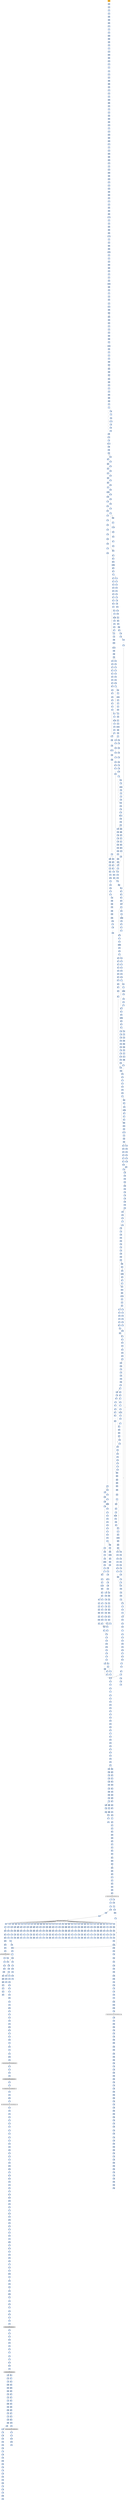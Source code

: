strict digraph G {
	graph [bgcolor=transparent,
		name=G
	];
	node [color=lightsteelblue,
		fillcolor=lightsteelblue,
		shape=rectangle,
		style=filled
	];
	a0x00436178pusha_	[color=lightgrey,
		fillcolor=orange,
		label=pusha];
	a0x00436179call_0x0043617e	[label=call];
	a0x00436178pusha_ -> a0x00436179call_0x0043617e	[color="#000000"];
	a0x0043617epopl_eax	[label=popl];
	a0x00436179call_0x0043617e -> a0x0043617epopl_eax	[color="#000000"];
	a0x0043617faddl_0xb5aUINT32_eax	[label=addl];
	a0x0043617epopl_eax -> a0x0043617faddl_0xb5aUINT32_eax	[color="#000000"];
	a0x00436184movl_eax__esi	[label=movl];
	a0x0043617faddl_0xb5aUINT32_eax -> a0x00436184movl_eax__esi	[color="#000000"];
	a0x00436186addl_eax_esi	[label=addl];
	a0x00436184movl_eax__esi -> a0x00436186addl_eax_esi	[color="#000000"];
	a0x00436188subl_eax_eax	[label=subl];
	a0x00436186addl_eax_esi -> a0x00436188subl_eax_eax	[color="#000000"];
	a0x0043618amovl_esi_edi	[label=movl];
	a0x00436188subl_eax_eax -> a0x0043618amovl_esi_edi	[color="#000000"];
	a0x0043618clodsw_ds_esi__ax	[label=lodsw];
	a0x0043618amovl_esi_edi -> a0x0043618clodsw_ds_esi__ax	[color="#000000"];
	a0x0043618eshll_0xcUINT8_eax	[label=shll];
	a0x0043618clodsw_ds_esi__ax -> a0x0043618eshll_0xcUINT8_eax	[color="#000000"];
	a0x00436191movl_eax_ecx	[label=movl];
	a0x0043618eshll_0xcUINT8_eax -> a0x00436191movl_eax_ecx	[color="#000000"];
	a0x00436193pushl_eax	[label=pushl];
	a0x00436191movl_eax_ecx -> a0x00436193pushl_eax	[color="#000000"];
	a0x00436194lodsl_ds_esi__eax	[label=lodsl];
	a0x00436193pushl_eax -> a0x00436194lodsl_ds_esi__eax	[color="#000000"];
	a0x00436195subl_eax_ecx	[label=subl];
	a0x00436194lodsl_ds_esi__eax -> a0x00436195subl_eax_ecx	[color="#000000"];
	a0x00436197addl_ecx_esi	[label=addl];
	a0x00436195subl_eax_ecx -> a0x00436197addl_ecx_esi	[color="#000000"];
	a0x00436199movl_eax_ecx	[label=movl];
	a0x00436197addl_ecx_esi -> a0x00436199movl_eax_ecx	[color="#000000"];
	a0x0043619bpushl_edi	[label=pushl];
	a0x00436199movl_eax_ecx -> a0x0043619bpushl_edi	[color="#000000"];
	a0x0043619cpushl_ecx	[label=pushl];
	a0x0043619bpushl_edi -> a0x0043619cpushl_ecx	[color="#000000"];
	a0x0043619ddecl_ecx	[label=decl];
	a0x0043619cpushl_ecx -> a0x0043619ddecl_ecx	[color="#000000"];
	a0x0043619emovb_0x6ecxedi__al	[label=movb];
	a0x0043619ddecl_ecx -> a0x0043619emovb_0x6ecxedi__al	[color="#000000"];
	a0x004361a2movb_al_ecxesi_	[label=movb];
	a0x0043619emovb_0x6ecxedi__al -> a0x004361a2movb_al_ecxesi_	[color="#000000"];
	a0x004361a5jne_0x0043619d	[label=jne];
	a0x004361a2movb_al_ecxesi_ -> a0x004361a5jne_0x0043619d	[color="#000000"];
	a0x004361a7subl_eax_eax	[label=subl];
	a0x004361a5jne_0x0043619d -> a0x004361a7subl_eax_eax	[color="#000000",
		label=F];
	a0x004361a9lodsb_ds_esi__al	[label=lodsb];
	a0x004361a7subl_eax_eax -> a0x004361a9lodsb_ds_esi__al	[color="#000000"];
	a0x004361aamovl_eax_ecx	[label=movl];
	a0x004361a9lodsb_ds_esi__al -> a0x004361aamovl_eax_ecx	[color="#000000"];
	a0x004361acandb_0xfffffff0UINT8_cl	[label=andb];
	a0x004361aamovl_eax_ecx -> a0x004361acandb_0xfffffff0UINT8_cl	[color="#000000"];
	a0x004361afandb_0xfUINT8_al	[label=andb];
	a0x004361acandb_0xfffffff0UINT8_cl -> a0x004361afandb_0xfUINT8_al	[color="#000000"];
	a0x004361b1shll_0xcUINT8_ecx	[label=shll];
	a0x004361afandb_0xfUINT8_al -> a0x004361b1shll_0xcUINT8_ecx	[color="#000000"];
	a0x004361b4movb_al_ch	[label=movb];
	a0x004361b1shll_0xcUINT8_ecx -> a0x004361b4movb_al_ch	[color="#000000"];
	a0x004361b6lodsb_ds_esi__al	[label=lodsb];
	a0x004361b4movb_al_ch -> a0x004361b6lodsb_ds_esi__al	[color="#000000"];
	a0x004361b7orl_eax_ecx	[label=orl];
	a0x004361b6lodsb_ds_esi__al -> a0x004361b7orl_eax_ecx	[color="#000000"];
	a0x004361b9pushl_ecx	[label=pushl];
	a0x004361b7orl_eax_ecx -> a0x004361b9pushl_ecx	[color="#000000"];
	a0x004361baaddb_ch_cl	[label=addb];
	a0x004361b9pushl_ecx -> a0x004361baaddb_ch_cl	[color="#000000"];
	a0x004361bcmovl_0xfffffd00UINT32_ebp	[label=movl];
	a0x004361baaddb_ch_cl -> a0x004361bcmovl_0xfffffd00UINT32_ebp	[color="#000000"];
	a0x004361c1shll_cl_ebp	[label=shll];
	a0x004361bcmovl_0xfffffd00UINT32_ebp -> a0x004361c1shll_cl_ebp	[color="#000000"];
	a0x004361c3popl_ecx	[label=popl];
	a0x004361c1shll_cl_ebp -> a0x004361c3popl_ecx	[color="#000000"];
	a0x004361c4popl_eax	[label=popl];
	a0x004361c3popl_ecx -> a0x004361c4popl_eax	[color="#000000"];
	a0x004361c5movl_esp_ebx	[label=movl];
	a0x004361c4popl_eax -> a0x004361c5movl_esp_ebx	[color="#000000"];
	a0x004361c7leal__3696espebp2__esp	[label=leal];
	a0x004361c5movl_esp_ebx -> a0x004361c7leal__3696espebp2__esp	[color="#000000"];
	a0x004361cepushl_ecx	[label=pushl];
	a0x004361c7leal__3696espebp2__esp -> a0x004361cepushl_ecx	[color="#000000"];
	a0x004361cfsubl_ecx_ecx	[label=subl];
	a0x004361cepushl_ecx -> a0x004361cfsubl_ecx_ecx	[color="#000000"];
	a0x004361d1pushl_ecx	[label=pushl];
	a0x004361cfsubl_ecx_ecx -> a0x004361d1pushl_ecx	[color="#000000"];
	a0x004361d2pushl_ecx	[label=pushl];
	a0x004361d1pushl_ecx -> a0x004361d2pushl_ecx	[color="#000000"];
	a0x004361d3movl_esp_ecx	[label=movl];
	a0x004361d2pushl_ecx -> a0x004361d3movl_esp_ecx	[color="#000000"];
	a0x004361d5pushl_ecx	[label=pushl];
	a0x004361d3movl_esp_ecx -> a0x004361d5pushl_ecx	[color="#000000"];
	a0x004361d6movw_edi__dx	[label=movw];
	a0x004361d5pushl_ecx -> a0x004361d6movw_edi__dx	[color="#000000"];
	a0x004361d9shll_0xcUINT8_edx	[label=shll];
	a0x004361d6movw_edi__dx -> a0x004361d9shll_0xcUINT8_edx	[color="#000000"];
	a0x004361dcpushl_edx	[label=pushl];
	a0x004361d9shll_0xcUINT8_edx -> a0x004361dcpushl_edx	[color="#000000"];
	a0x004361ddpushl_edi	[label=pushl];
	a0x004361dcpushl_edx -> a0x004361ddpushl_edi	[color="#000000"];
	a0x004361deaddl_0x4UINT8_ecx	[label=addl];
	a0x004361ddpushl_edi -> a0x004361deaddl_0x4UINT8_ecx	[color="#000000"];
	a0x004361e1pushl_ecx	[label=pushl];
	a0x004361deaddl_0x4UINT8_ecx -> a0x004361e1pushl_ecx	[color="#000000"];
	a0x004361e2pushl_eax	[label=pushl];
	a0x004361e1pushl_ecx -> a0x004361e2pushl_eax	[color="#000000"];
	a0x004361e3addl_0x4UINT8_ecx	[label=addl];
	a0x004361e2pushl_eax -> a0x004361e3addl_0x4UINT8_ecx	[color="#000000"];
	a0x004361e6pushl_esi	[label=pushl];
	a0x004361e3addl_0x4UINT8_ecx -> a0x004361e6pushl_esi	[color="#000000"];
	a0x004361e7pushl_ecx	[label=pushl];
	a0x004361e6pushl_esi -> a0x004361e7pushl_ecx	[color="#000000"];
	a0x004361e8call_0x0043624b	[label=call];
	a0x004361e7pushl_ecx -> a0x004361e8call_0x0043624b	[color="#000000"];
	a0x0043624bpushl_ebp	[label=pushl];
	a0x004361e8call_0x0043624b -> a0x0043624bpushl_ebp	[color="#000000"];
	a0x0043624cpushl_edi	[label=pushl];
	a0x0043624bpushl_ebp -> a0x0043624cpushl_edi	[color="#000000"];
	a0x0043624dpushl_esi	[label=pushl];
	a0x0043624cpushl_edi -> a0x0043624dpushl_esi	[color="#000000"];
	a0x0043624epushl_ebx	[label=pushl];
	a0x0043624dpushl_esi -> a0x0043624epushl_ebx	[color="#000000"];
	a0x0043624fsubl_0x7cUINT8_esp	[label=subl];
	a0x0043624epushl_ebx -> a0x0043624fsubl_0x7cUINT8_esp	[color="#000000"];
	a0x00436252movl_0x90esp__edx	[label=movl];
	a0x0043624fsubl_0x7cUINT8_esp -> a0x00436252movl_0x90esp__edx	[color="#000000"];
	a0x00436259movl_0x0UINT32_0x74esp_	[label=movl];
	a0x00436252movl_0x90esp__edx -> a0x00436259movl_0x0UINT32_0x74esp_	[color="#000000"];
	a0x00436261movb_0x0UINT8_0x73esp_	[label=movb];
	a0x00436259movl_0x0UINT32_0x74esp_ -> a0x00436261movb_0x0UINT8_0x73esp_	[color="#000000"];
	a0x00436266movl_0x9cesp__ebp	[label=movl];
	a0x00436261movb_0x0UINT8_0x73esp_ -> a0x00436266movl_0x9cesp__ebp	[color="#000000"];
	a0x0043626dleal_0x4edx__eax	[label=leal];
	a0x00436266movl_0x9cesp__ebp -> a0x0043626dleal_0x4edx__eax	[color="#000000"];
	a0x00436270movl_eax_0x78esp_	[label=movl];
	a0x0043626dleal_0x4edx__eax -> a0x00436270movl_eax_0x78esp_	[color="#000000"];
	a0x00436274movl_0x1UINT32_eax	[label=movl];
	a0x00436270movl_eax_0x78esp_ -> a0x00436274movl_0x1UINT32_eax	[color="#000000"];
	a0x00436279movzbl_0x2edx__ecx	[label=movzbl];
	a0x00436274movl_0x1UINT32_eax -> a0x00436279movzbl_0x2edx__ecx	[color="#000000"];
	a0x0043627dmovl_eax_ebx	[label=movl];
	a0x00436279movzbl_0x2edx__ecx -> a0x0043627dmovl_eax_ebx	[color="#000000"];
	a0x0043627fshll_cl_ebx	[label=shll];
	a0x0043627dmovl_eax_ebx -> a0x0043627fshll_cl_ebx	[color="#000000"];
	a0x00436281movl_ebx_ecx	[label=movl];
	a0x0043627fshll_cl_ebx -> a0x00436281movl_ebx_ecx	[color="#000000"];
	a0x00436283decl_ecx	[label=decl];
	a0x00436281movl_ebx_ecx -> a0x00436283decl_ecx	[color="#000000"];
	a0x00436284movl_ecx_0x6cesp_	[label=movl];
	a0x00436283decl_ecx -> a0x00436284movl_ecx_0x6cesp_	[color="#000000"];
	a0x00436288movzbl_0x1edx__ecx	[label=movzbl];
	a0x00436284movl_ecx_0x6cesp_ -> a0x00436288movzbl_0x1edx__ecx	[color="#000000"];
	a0x0043628cshll_cl_eax	[label=shll];
	a0x00436288movzbl_0x1edx__ecx -> a0x0043628cshll_cl_eax	[color="#000000"];
	a0x0043628edecl_eax	[label=decl];
	a0x0043628cshll_cl_eax -> a0x0043628edecl_eax	[color="#000000"];
	a0x0043628fmovl_eax_0x68esp_	[label=movl];
	a0x0043628edecl_eax -> a0x0043628fmovl_eax_0x68esp_	[color="#000000"];
	a0x00436293movl_0xa8esp__eax	[label=movl];
	a0x0043628fmovl_eax_0x68esp_ -> a0x00436293movl_0xa8esp__eax	[color="#000000"];
	a0x0043629amovzbl_edx__esi	[label=movzbl];
	a0x00436293movl_0xa8esp__eax -> a0x0043629amovzbl_edx__esi	[color="#000000"];
	a0x0043629dmovl_0x0UINT32_ebp_	[label=movl];
	a0x0043629amovzbl_edx__esi -> a0x0043629dmovl_0x0UINT32_ebp_	[color="#000000"];
	a0x004362a4movl_0x0UINT32_0x60esp_	[label=movl];
	a0x0043629dmovl_0x0UINT32_ebp_ -> a0x004362a4movl_0x0UINT32_0x60esp_	[color="#000000"];
	a0x004362acmovl_0x0UINT32_eax_	[label=movl];
	a0x004362a4movl_0x0UINT32_0x60esp_ -> a0x004362acmovl_0x0UINT32_eax_	[color="#000000"];
	a0x004362b2movl_0x300UINT32_eax	[label=movl];
	a0x004362acmovl_0x0UINT32_eax_ -> a0x004362b2movl_0x300UINT32_eax	[color="#000000"];
	a0x004362b7movl_esi_0x64esp_	[label=movl];
	a0x004362b2movl_0x300UINT32_eax -> a0x004362b7movl_esi_0x64esp_	[color="#000000"];
	a0x004362bbmovl_0x1UINT32_0x5cesp_	[label=movl];
	a0x004362b7movl_esi_0x64esp_ -> a0x004362bbmovl_0x1UINT32_0x5cesp_	[color="#000000"];
	a0x004362c3movl_0x1UINT32_0x58esp_	[label=movl];
	a0x004362bbmovl_0x1UINT32_0x5cesp_ -> a0x004362c3movl_0x1UINT32_0x58esp_	[color="#000000"];
	a0x004362cbmovl_0x1UINT32_0x54esp_	[label=movl];
	a0x004362c3movl_0x1UINT32_0x58esp_ -> a0x004362cbmovl_0x1UINT32_0x54esp_	[color="#000000"];
	a0x004362d3movl_0x1UINT32_0x50esp_	[label=movl];
	a0x004362cbmovl_0x1UINT32_0x54esp_ -> a0x004362d3movl_0x1UINT32_0x50esp_	[color="#000000"];
	a0x004362dbmovzbl_0x1edx__ecx	[label=movzbl];
	a0x004362d3movl_0x1UINT32_0x50esp_ -> a0x004362dbmovzbl_0x1edx__ecx	[color="#000000"];
	a0x004362dfaddl_esi_ecx	[label=addl];
	a0x004362dbmovzbl_0x1edx__ecx -> a0x004362dfaddl_esi_ecx	[color="#000000"];
	a0x004362e1shll_cl_eax	[label=shll];
	a0x004362dfaddl_esi_ecx -> a0x004362e1shll_cl_eax	[color="#000000"];
	a0x004362e3leal_0x736eax__ecx	[label=leal];
	a0x004362e1shll_cl_eax -> a0x004362e3leal_0x736eax__ecx	[color="#000000"];
	a0x004362e9cmpl_ecx_0x74esp_	[label=cmpl];
	a0x004362e3leal_0x736eax__ecx -> a0x004362e9cmpl_ecx_0x74esp_	[color="#000000"];
	a0x004362edjae_0x004362fd	[label=jae];
	a0x004362e9cmpl_ecx_0x74esp_ -> a0x004362edjae_0x004362fd	[color="#000000"];
	a0x004362efmovl_0x78esp__eax	[label=movl];
	a0x004362edjae_0x004362fd -> a0x004362efmovl_0x78esp__eax	[color="#000000",
		label=F];
	a0x004362f3movw_0x400UINT16_eax_	[label=movw];
	a0x004362efmovl_0x78esp__eax -> a0x004362f3movw_0x400UINT16_eax_	[color="#000000"];
	a0x004362f8addl_0x2UINT8_eax	[label=addl];
	a0x004362f3movw_0x400UINT16_eax_ -> a0x004362f8addl_0x2UINT8_eax	[color="#000000"];
	a0x004362fbloop_0x004362f3	[label=loop];
	a0x004362f8addl_0x2UINT8_eax -> a0x004362fbloop_0x004362f3	[color="#000000"];
	a0x004362fdmovl_0x94esp__ebx	[label=movl];
	a0x004362fbloop_0x004362f3 -> a0x004362fdmovl_0x94esp__ebx	[color="#000000",
		label=F];
	a0x00436304xorl_edi_edi	[label=xorl];
	a0x004362fdmovl_0x94esp__ebx -> a0x00436304xorl_edi_edi	[color="#000000"];
	a0x00436306movl_0xffffffffUINT32_0x48esp_	[label=movl];
	a0x00436304xorl_edi_edi -> a0x00436306movl_0xffffffffUINT32_0x48esp_	[color="#000000"];
	a0x0043630emovl_ebx_edx	[label=movl];
	a0x00436306movl_0xffffffffUINT32_0x48esp_ -> a0x0043630emovl_ebx_edx	[color="#000000"];
	a0x00436310addl_0x98esp__edx	[label=addl];
	a0x0043630emovl_ebx_edx -> a0x00436310addl_0x98esp__edx	[color="#000000"];
	a0x00436317movl_edx_0x4cesp_	[label=movl];
	a0x00436310addl_0x98esp__edx -> a0x00436317movl_edx_0x4cesp_	[color="#000000"];
	a0x0043631bxorl_edx_edx	[label=xorl];
	a0x00436317movl_edx_0x4cesp_ -> a0x0043631bxorl_edx_edx	[color="#000000"];
	a0x0043631dcmpl_0x4cesp__ebx	[label=cmpl];
	a0x0043631bxorl_edx_edx -> a0x0043631dcmpl_0x4cesp__ebx	[color="#000000"];
	a0x00436321je_0x00436ca4	[label=je];
	a0x0043631dcmpl_0x4cesp__ebx -> a0x00436321je_0x00436ca4	[color="#000000"];
	a0x00436327movzbl_ebx__eax	[label=movzbl];
	a0x00436321je_0x00436ca4 -> a0x00436327movzbl_ebx__eax	[color="#000000",
		label=F];
	a0x0043632ashll_0x8UINT8_edi	[label=shll];
	a0x00436327movzbl_ebx__eax -> a0x0043632ashll_0x8UINT8_edi	[color="#000000"];
	a0x0043632dincl_edx	[label=incl];
	a0x0043632ashll_0x8UINT8_edi -> a0x0043632dincl_edx	[color="#000000"];
	a0x0043632eincl_ebx	[label=incl];
	a0x0043632dincl_edx -> a0x0043632eincl_ebx	[color="#000000"];
	a0x0043632forl_eax_edi	[label=orl];
	a0x0043632eincl_ebx -> a0x0043632forl_eax_edi	[color="#000000"];
	a0x00436331cmpl_0x4UINT8_edx	[label=cmpl];
	a0x0043632forl_eax_edi -> a0x00436331cmpl_0x4UINT8_edx	[color="#000000"];
	a0x00436334jle_0x0043631d	[label=jle];
	a0x00436331cmpl_0x4UINT8_edx -> a0x00436334jle_0x0043631d	[color="#000000"];
	a0x00436336movl_0xa4esp__ecx	[label=movl];
	a0x00436334jle_0x0043631d -> a0x00436336movl_0xa4esp__ecx	[color="#000000",
		label=F];
	a0x0043633dcmpl_ecx_0x74esp_	[label=cmpl];
	a0x00436336movl_0xa4esp__ecx -> a0x0043633dcmpl_ecx_0x74esp_	[color="#000000"];
	a0x00436341jae_0x00436cac	[label=jae];
	a0x0043633dcmpl_ecx_0x74esp_ -> a0x00436341jae_0x00436cac	[color="#000000"];
	a0x00436347movl_0x74esp__esi	[label=movl];
	a0x00436341jae_0x00436cac -> a0x00436347movl_0x74esp__esi	[color="#000000",
		label=F];
	a0x0043634bandl_0x6cesp__esi	[label=andl];
	a0x00436347movl_0x74esp__esi -> a0x0043634bandl_0x6cesp__esi	[color="#000000"];
	a0x0043634fmovl_0x60esp__eax	[label=movl];
	a0x0043634bandl_0x6cesp__esi -> a0x0043634fmovl_0x60esp__eax	[color="#000000"];
	a0x00436353movl_0x78esp__edx	[label=movl];
	a0x0043634fmovl_0x60esp__eax -> a0x00436353movl_0x78esp__edx	[color="#000000"];
	a0x00436357shll_0x4UINT8_eax	[label=shll];
	a0x00436353movl_0x78esp__edx -> a0x00436357shll_0x4UINT8_eax	[color="#000000"];
	a0x0043635amovl_esi_0x44esp_	[label=movl];
	a0x00436357shll_0x4UINT8_eax -> a0x0043635amovl_esi_0x44esp_	[color="#000000"];
	a0x0043635eaddl_esi_eax	[label=addl];
	a0x0043635amovl_esi_0x44esp_ -> a0x0043635eaddl_esi_eax	[color="#000000"];
	a0x00436360cmpl_0xffffffUINT32_0x48esp_	[label=cmpl];
	a0x0043635eaddl_esi_eax -> a0x00436360cmpl_0xffffffUINT32_0x48esp_	[color="#000000"];
	a0x00436368leal_edxeax2__ebp	[label=leal];
	a0x00436360cmpl_0xffffffUINT32_0x48esp_ -> a0x00436368leal_edxeax2__ebp	[color="#000000"];
	a0x0043636bja_0x00436385	[label=ja];
	a0x00436368leal_edxeax2__ebp -> a0x0043636bja_0x00436385	[color="#000000"];
	a0x00436385movl_0x48esp__eax	[label=movl];
	a0x0043636bja_0x00436385 -> a0x00436385movl_0x48esp__eax	[color="#000000",
		label=T];
	a0x0043636dcmpl_0x4cesp__ebx	[label=cmpl];
	a0x0043636bja_0x00436385 -> a0x0043636dcmpl_0x4cesp__ebx	[color="#000000",
		label=F];
	a0x00436389movw_ebp__dx	[label=movw];
	a0x00436385movl_0x48esp__eax -> a0x00436389movw_ebp__dx	[color="#000000"];
	a0x0043638dshrl_0xbUINT8_eax	[label=shrl];
	a0x00436389movw_ebp__dx -> a0x0043638dshrl_0xbUINT8_eax	[color="#000000"];
	a0x00436390movzwl_dx_ecx	[label=movzwl];
	a0x0043638dshrl_0xbUINT8_eax -> a0x00436390movzwl_dx_ecx	[color="#000000"];
	a0x00436393imull_ecx_eax	[label=imull];
	a0x00436390movzwl_dx_ecx -> a0x00436393imull_ecx_eax	[color="#000000"];
	a0x00436396cmpl_eax_edi	[label=cmpl];
	a0x00436393imull_ecx_eax -> a0x00436396cmpl_eax_edi	[color="#000000"];
	a0x00436398jae_0x0043657b	[label=jae];
	a0x00436396cmpl_eax_edi -> a0x00436398jae_0x0043657b	[color="#000000"];
	a0x0043639emovl_eax_0x48esp_	[label=movl];
	a0x00436398jae_0x0043657b -> a0x0043639emovl_eax_0x48esp_	[color="#000000",
		label=F];
	a0x0043657bmovl_0x48esp__ecx	[label=movl];
	a0x00436398jae_0x0043657b -> a0x0043657bmovl_0x48esp__ecx	[color="#000000",
		label=T];
	a0x004363a2movl_0x800UINT32_eax	[label=movl];
	a0x0043639emovl_eax_0x48esp_ -> a0x004363a2movl_0x800UINT32_eax	[color="#000000"];
	a0x004363a7subl_ecx_eax	[label=subl];
	a0x004363a2movl_0x800UINT32_eax -> a0x004363a7subl_ecx_eax	[color="#000000"];
	a0x004363a9movb_0x64esp__cl	[label=movb];
	a0x004363a7subl_ecx_eax -> a0x004363a9movb_0x64esp__cl	[color="#000000"];
	a0x004363adsarl_0x5UINT8_eax	[label=sarl];
	a0x004363a9movb_0x64esp__cl -> a0x004363adsarl_0x5UINT8_eax	[color="#000000"];
	a0x004363b0movl_0x1UINT32_esi	[label=movl];
	a0x004363adsarl_0x5UINT8_eax -> a0x004363b0movl_0x1UINT32_esi	[color="#000000"];
	a0x004363b5leal_eaxedx__eax	[label=leal];
	a0x004363b0movl_0x1UINT32_esi -> a0x004363b5leal_eaxedx__eax	[color="#000000"];
	a0x004363b8movzbl_0x73esp__edx	[label=movzbl];
	a0x004363b5leal_eaxedx__eax -> a0x004363b8movzbl_0x73esp__edx	[color="#000000"];
	a0x004363bdmovw_ax_ebp_	[label=movw];
	a0x004363b8movzbl_0x73esp__edx -> a0x004363bdmovw_ax_ebp_	[color="#000000"];
	a0x004363c1movl_0x74esp__eax	[label=movl];
	a0x004363bdmovw_ax_ebp_ -> a0x004363c1movl_0x74esp__eax	[color="#000000"];
	a0x004363c5andl_0x68esp__eax	[label=andl];
	a0x004363c1movl_0x74esp__eax -> a0x004363c5andl_0x68esp__eax	[color="#000000"];
	a0x004363c9movl_0x78esp__ebp	[label=movl];
	a0x004363c5andl_0x68esp__eax -> a0x004363c9movl_0x78esp__ebp	[color="#000000"];
	a0x004363cdshll_cl_eax	[label=shll];
	a0x004363c9movl_0x78esp__ebp -> a0x004363cdshll_cl_eax	[color="#000000"];
	a0x004363cfmovl_0x8UINT32_ecx	[label=movl];
	a0x004363cdshll_cl_eax -> a0x004363cfmovl_0x8UINT32_ecx	[color="#000000"];
	a0x004363d4subl_0x64esp__ecx	[label=subl];
	a0x004363cfmovl_0x8UINT32_ecx -> a0x004363d4subl_0x64esp__ecx	[color="#000000"];
	a0x004363d8sarl_cl_edx	[label=sarl];
	a0x004363d4subl_0x64esp__ecx -> a0x004363d8sarl_cl_edx	[color="#000000"];
	a0x004363daaddl_edx_eax	[label=addl];
	a0x004363d8sarl_cl_edx -> a0x004363daaddl_edx_eax	[color="#000000"];
	a0x004363dcimull_0x600UINT32_eax_eax	[label=imull];
	a0x004363daaddl_edx_eax -> a0x004363dcimull_0x600UINT32_eax_eax	[color="#000000"];
	a0x004363e2cmpl_0x6UINT8_0x60esp_	[label=cmpl];
	a0x004363dcimull_0x600UINT32_eax_eax -> a0x004363e2cmpl_0x6UINT8_0x60esp_	[color="#000000"];
	a0x004363e7leal_0xe6ceaxebp__eax	[label=leal];
	a0x004363e2cmpl_0x6UINT8_0x60esp_ -> a0x004363e7leal_0xe6ceaxebp__eax	[color="#000000"];
	a0x004363eemovl_eax_0x14esp_	[label=movl];
	a0x004363e7leal_0xe6ceaxebp__eax -> a0x004363eemovl_eax_0x14esp_	[color="#000000"];
	a0x004363f2jle_0x004364c2	[label=jle];
	a0x004363eemovl_eax_0x14esp_ -> a0x004363f2jle_0x004364c2	[color="#000000"];
	a0x004364c2leal_esiesi__edx	[label=leal];
	a0x004363f2jle_0x004364c2 -> a0x004364c2leal_esiesi__edx	[color="#000000",
		label=T];
	a0x004363f8movl_0x74esp__eax	[label=movl];
	a0x004363f2jle_0x004364c2 -> a0x004363f8movl_0x74esp__eax	[color="#000000",
		label=F];
	a0x004364c5movl_0x14esp__ebp	[label=movl];
	a0x004364c2leal_esiesi__edx -> a0x004364c5movl_0x14esp__ebp	[color="#000000"];
	a0x004364c9addl_edx_ebp	[label=addl];
	a0x004364c5movl_0x14esp__ebp -> a0x004364c9addl_edx_ebp	[color="#000000"];
	a0x004364cbcmpl_0xffffffUINT32_0x48esp_	[label=cmpl];
	a0x004364c9addl_edx_ebp -> a0x004364cbcmpl_0xffffffUINT32_0x48esp_	[color="#000000"];
	a0x004364d3ja_0x004364ed	[label=ja];
	a0x004364cbcmpl_0xffffffUINT32_0x48esp_ -> a0x004364d3ja_0x004364ed	[color="#000000"];
	a0x004364edmovl_0x48esp__eax	[label=movl];
	a0x004364d3ja_0x004364ed -> a0x004364edmovl_0x48esp__eax	[color="#000000",
		label=T];
	a0x004364d5cmpl_0x4cesp__ebx	[label=cmpl];
	a0x004364d3ja_0x004364ed -> a0x004364d5cmpl_0x4cesp__ebx	[color="#000000",
		label=F];
	a0x004364f1movw_ebp__cx	[label=movw];
	a0x004364edmovl_0x48esp__eax -> a0x004364f1movw_ebp__cx	[color="#000000"];
	a0x004364f5shrl_0xbUINT8_eax	[label=shrl];
	a0x004364f1movw_ebp__cx -> a0x004364f5shrl_0xbUINT8_eax	[color="#000000"];
	a0x004364f8movzwl_cx_esi	[label=movzwl];
	a0x004364f5shrl_0xbUINT8_eax -> a0x004364f8movzwl_cx_esi	[color="#000000"];
	a0x004364fbimull_esi_eax	[label=imull];
	a0x004364f8movzwl_cx_esi -> a0x004364fbimull_esi_eax	[color="#000000"];
	a0x004364fecmpl_eax_edi	[label=cmpl];
	a0x004364fbimull_esi_eax -> a0x004364fecmpl_eax_edi	[color="#000000"];
	a0x00436500jae_0x0043651b	[label=jae];
	a0x004364fecmpl_eax_edi -> a0x00436500jae_0x0043651b	[color="#000000"];
	a0x00436502movl_eax_0x48esp_	[label=movl];
	a0x00436500jae_0x0043651b -> a0x00436502movl_eax_0x48esp_	[color="#000000",
		label=F];
	a0x0043651bsubl_eax_0x48esp_	[label=subl];
	a0x00436500jae_0x0043651b -> a0x0043651bsubl_eax_0x48esp_	[color="#000000",
		label=T];
	a0x00436506movl_0x800UINT32_eax	[label=movl];
	a0x00436502movl_eax_0x48esp_ -> a0x00436506movl_0x800UINT32_eax	[color="#000000"];
	a0x0043650bsubl_esi_eax	[label=subl];
	a0x00436506movl_0x800UINT32_eax -> a0x0043650bsubl_esi_eax	[color="#000000"];
	a0x0043650dmovl_edx_esi	[label=movl];
	a0x0043650bsubl_esi_eax -> a0x0043650dmovl_edx_esi	[color="#000000"];
	a0x0043650fsarl_0x5UINT8_eax	[label=sarl];
	a0x0043650dmovl_edx_esi -> a0x0043650fsarl_0x5UINT8_eax	[color="#000000"];
	a0x00436512leal_eaxecx__eax	[label=leal];
	a0x0043650fsarl_0x5UINT8_eax -> a0x00436512leal_eaxecx__eax	[color="#000000"];
	a0x00436515movw_ax_ebp_	[label=movw];
	a0x00436512leal_eaxecx__eax -> a0x00436515movw_ax_ebp_	[color="#000000"];
	a0x00436519jmp_0x004364ba	[label=jmp];
	a0x00436515movw_ax_ebp_ -> a0x00436519jmp_0x004364ba	[color="#000000"];
	a0x004364bacmpl_0xffUINT32_esi	[label=cmpl];
	a0x00436519jmp_0x004364ba -> a0x004364bacmpl_0xffUINT32_esi	[color="#000000"];
	a0x004364c0jg_0x00436533	[label=jg];
	a0x004364bacmpl_0xffUINT32_esi -> a0x004364c0jg_0x00436533	[color="#000000"];
	a0x00436533movl_0x74esp__edx	[label=movl];
	a0x004364c0jg_0x00436533 -> a0x00436533movl_0x74esp__edx	[color="#000000",
		label=T];
	a0x0043651fsubl_eax_edi	[label=subl];
	a0x0043651bsubl_eax_0x48esp_ -> a0x0043651fsubl_eax_edi	[color="#000000"];
	a0x00436521movl_ecx_eax	[label=movl];
	a0x0043651fsubl_eax_edi -> a0x00436521movl_ecx_eax	[color="#000000"];
	a0x00436523leal_0x1edx__esi	[label=leal];
	a0x00436521movl_ecx_eax -> a0x00436523leal_0x1edx__esi	[color="#000000"];
	a0x00436526shrw_0x5UINT8_ax	[label=shrw];
	a0x00436523leal_0x1edx__esi -> a0x00436526shrw_0x5UINT8_ax	[color="#000000"];
	a0x0043652asubw_ax_cx	[label=subw];
	a0x00436526shrw_0x5UINT8_ax -> a0x0043652asubw_ax_cx	[color="#000000"];
	a0x0043652dmovw_cx_ebp_	[label=movw];
	a0x0043652asubw_ax_cx -> a0x0043652dmovw_cx_ebp_	[color="#000000"];
	a0x00436531jmp_0x004364ba	[label=jmp];
	a0x0043652dmovw_cx_ebp_ -> a0x00436531jmp_0x004364ba	[color="#000000"];
	a0x00436531jmp_0x004364ba -> a0x004364bacmpl_0xffUINT32_esi	[color="#000000"];
	a0x00436537movl_esi_eax	[label=movl];
	a0x00436533movl_0x74esp__edx -> a0x00436537movl_esi_eax	[color="#000000"];
	a0x00436539movl_0xa0esp__ecx	[label=movl];
	a0x00436537movl_esi_eax -> a0x00436539movl_0xa0esp__ecx	[color="#000000"];
	a0x00436540movb_al_0x73esp_	[label=movb];
	a0x00436539movl_0xa0esp__ecx -> a0x00436540movb_al_0x73esp_	[color="#000000"];
	a0x00436544movb_al_ecxedx_	[label=movb];
	a0x00436540movb_al_0x73esp_ -> a0x00436544movb_al_ecxedx_	[color="#000000"];
	a0x00436547incl_edx	[label=incl];
	a0x00436544movb_al_ecxedx_ -> a0x00436547incl_edx	[color="#000000"];
	a0x00436548cmpl_0x3UINT8_0x60esp_	[label=cmpl];
	a0x00436547incl_edx -> a0x00436548cmpl_0x3UINT8_0x60esp_	[color="#000000"];
	a0x0043654dmovl_edx_0x74esp_	[label=movl];
	a0x00436548cmpl_0x3UINT8_0x60esp_ -> a0x0043654dmovl_edx_0x74esp_	[color="#000000"];
	a0x00436551jg_0x00436560	[label=jg];
	a0x0043654dmovl_edx_0x74esp_ -> a0x00436551jg_0x00436560	[color="#000000"];
	a0x00436553movl_0x0UINT32_0x60esp_	[label=movl];
	a0x00436551jg_0x00436560 -> a0x00436553movl_0x0UINT32_0x60esp_	[color="#000000",
		label=F];
	a0x00436560cmpl_0x9UINT8_0x60esp_	[label=cmpl];
	a0x00436551jg_0x00436560 -> a0x00436560cmpl_0x9UINT8_0x60esp_	[color="#000000",
		label=T];
	a0x0043655bjmp_0x00436c7c	[label=jmp];
	a0x00436553movl_0x0UINT32_0x60esp_ -> a0x0043655bjmp_0x00436c7c	[color="#000000"];
	a0x00436c7cmovl_0xa4esp__eax	[label=movl];
	a0x0043655bjmp_0x00436c7c -> a0x00436c7cmovl_0xa4esp__eax	[color="#000000"];
	a0x00436c83cmpl_eax_0x74esp_	[label=cmpl];
	a0x00436c7cmovl_0xa4esp__eax -> a0x00436c83cmpl_eax_0x74esp_	[color="#000000"];
	a0x00436c87jb_0x00436347	[label=jb];
	a0x00436c83cmpl_eax_0x74esp_ -> a0x00436c87jb_0x00436347	[color="#000000"];
	a0x00436c8dcmpl_0xffffffUINT32_0x48esp_	[label=cmpl];
	a0x00436c87jb_0x00436347 -> a0x00436c8dcmpl_0xffffffUINT32_0x48esp_	[color="#000000",
		label=F];
	a0x00436371je_0x00436ca4	[label=je];
	a0x0043636dcmpl_0x4cesp__ebx -> a0x00436371je_0x00436ca4	[color="#000000"];
	a0x00436377shll_0x8UINT8_0x48esp_	[label=shll];
	a0x00436371je_0x00436ca4 -> a0x00436377shll_0x8UINT8_0x48esp_	[color="#000000",
		label=F];
	a0x0043637cmovzbl_ebx__eax	[label=movzbl];
	a0x00436377shll_0x8UINT8_0x48esp_ -> a0x0043637cmovzbl_ebx__eax	[color="#000000"];
	a0x0043637fshll_0x8UINT8_edi	[label=shll];
	a0x0043637cmovzbl_ebx__eax -> a0x0043637fshll_0x8UINT8_edi	[color="#000000"];
	a0x00436382incl_ebx	[label=incl];
	a0x0043637fshll_0x8UINT8_edi -> a0x00436382incl_ebx	[color="#000000"];
	a0x00436383orl_eax_edi	[label=orl];
	a0x00436382incl_ebx -> a0x00436383orl_eax_edi	[color="#000000"];
	a0x00436383orl_eax_edi -> a0x00436385movl_0x48esp__eax	[color="#000000"];
	a0x004364d9je_0x00436ca4	[label=je];
	a0x004364d5cmpl_0x4cesp__ebx -> a0x004364d9je_0x00436ca4	[color="#000000"];
	a0x004364dfshll_0x8UINT8_0x48esp_	[label=shll];
	a0x004364d9je_0x00436ca4 -> a0x004364dfshll_0x8UINT8_0x48esp_	[color="#000000",
		label=F];
	a0x004364e4movzbl_ebx__eax	[label=movzbl];
	a0x004364dfshll_0x8UINT8_0x48esp_ -> a0x004364e4movzbl_ebx__eax	[color="#000000"];
	a0x004364e7shll_0x8UINT8_edi	[label=shll];
	a0x004364e4movzbl_ebx__eax -> a0x004364e7shll_0x8UINT8_edi	[color="#000000"];
	a0x004364eaincl_ebx	[label=incl];
	a0x004364e7shll_0x8UINT8_edi -> a0x004364eaincl_ebx	[color="#000000"];
	a0x004364eborl_eax_edi	[label=orl];
	a0x004364eaincl_ebx -> a0x004364eborl_eax_edi	[color="#000000"];
	a0x004364eborl_eax_edi -> a0x004364edmovl_0x48esp__eax	[color="#000000"];
	a0x0043657fsubl_eax_edi	[label=subl];
	a0x0043657bmovl_0x48esp__ecx -> a0x0043657fsubl_eax_edi	[color="#000000"];
	a0x00436581movl_0x60esp__esi	[label=movl];
	a0x0043657fsubl_eax_edi -> a0x00436581movl_0x60esp__esi	[color="#000000"];
	a0x00436585subl_eax_ecx	[label=subl];
	a0x00436581movl_0x60esp__esi -> a0x00436585subl_eax_ecx	[color="#000000"];
	a0x00436587movl_edx_eax	[label=movl];
	a0x00436585subl_eax_ecx -> a0x00436587movl_edx_eax	[color="#000000"];
	a0x00436589shrw_0x5UINT8_ax	[label=shrw];
	a0x00436587movl_edx_eax -> a0x00436589shrw_0x5UINT8_ax	[color="#000000"];
	a0x0043658dsubw_ax_dx	[label=subw];
	a0x00436589shrw_0x5UINT8_ax -> a0x0043658dsubw_ax_dx	[color="#000000"];
	a0x00436590cmpl_0xffffffUINT32_ecx	[label=cmpl];
	a0x0043658dsubw_ax_dx -> a0x00436590cmpl_0xffffffUINT32_ecx	[color="#000000"];
	a0x00436596movw_dx_ebp_	[label=movw];
	a0x00436590cmpl_0xffffffUINT32_ecx -> a0x00436596movw_dx_ebp_	[color="#000000"];
	a0x0043659amovl_0x78esp__ebp	[label=movl];
	a0x00436596movw_dx_ebp_ -> a0x0043659amovl_0x78esp__ebp	[color="#000000"];
	a0x0043659eleal_ebpesi2__esi	[label=leal];
	a0x0043659amovl_0x78esp__ebp -> a0x0043659eleal_ebpesi2__esi	[color="#000000"];
	a0x004365a2movl_esi_0x38esp_	[label=movl];
	a0x0043659eleal_ebpesi2__esi -> a0x004365a2movl_esi_0x38esp_	[color="#000000"];
	a0x004365a6ja_0x004365be	[label=ja];
	a0x004365a2movl_esi_0x38esp_ -> a0x004365a6ja_0x004365be	[color="#000000"];
	a0x004365bemovl_0x38esp__ebp	[label=movl];
	a0x004365a6ja_0x004365be -> a0x004365bemovl_0x38esp__ebp	[color="#000000",
		label=T];
	a0x004365a8cmpl_0x4cesp__ebx	[label=cmpl];
	a0x004365a6ja_0x004365be -> a0x004365a8cmpl_0x4cesp__ebx	[color="#000000",
		label=F];
	a0x004365c2movl_ecx_eax	[label=movl];
	a0x004365bemovl_0x38esp__ebp -> a0x004365c2movl_ecx_eax	[color="#000000"];
	a0x004365c4shrl_0xbUINT8_eax	[label=shrl];
	a0x004365c2movl_ecx_eax -> a0x004365c4shrl_0xbUINT8_eax	[color="#000000"];
	a0x004365c7movw_0x180ebp__dx	[label=movw];
	a0x004365c4shrl_0xbUINT8_eax -> a0x004365c7movw_0x180ebp__dx	[color="#000000"];
	a0x004365cemovzwl_dx_ebp	[label=movzwl];
	a0x004365c7movw_0x180ebp__dx -> a0x004365cemovzwl_dx_ebp	[color="#000000"];
	a0x004365d1imull_ebp_eax	[label=imull];
	a0x004365cemovzwl_dx_ebp -> a0x004365d1imull_ebp_eax	[color="#000000"];
	a0x004365d4cmpl_eax_edi	[label=cmpl];
	a0x004365d1imull_ebp_eax -> a0x004365d4cmpl_eax_edi	[color="#000000"];
	a0x004365d6jae_0x0043662a	[label=jae];
	a0x004365d4cmpl_eax_edi -> a0x004365d6jae_0x0043662a	[color="#000000"];
	a0x0043662amovl_ecx_esi	[label=movl];
	a0x004365d6jae_0x0043662a -> a0x0043662amovl_ecx_esi	[color="#000000",
		label=T];
	a0x004365d8movl_eax_esi	[label=movl];
	a0x004365d6jae_0x0043662a -> a0x004365d8movl_eax_esi	[color="#000000",
		label=F];
	a0x0043662csubl_eax_edi	[label=subl];
	a0x0043662amovl_ecx_esi -> a0x0043662csubl_eax_edi	[color="#000000"];
	a0x0043662esubl_eax_esi	[label=subl];
	a0x0043662csubl_eax_edi -> a0x0043662esubl_eax_esi	[color="#000000"];
	a0x00436630movl_edx_eax	[label=movl];
	a0x0043662esubl_eax_esi -> a0x00436630movl_edx_eax	[color="#000000"];
	a0x00436632shrw_0x5UINT8_ax	[label=shrw];
	a0x00436630movl_edx_eax -> a0x00436632shrw_0x5UINT8_ax	[color="#000000"];
	a0x00436636movl_0x38esp__ecx	[label=movl];
	a0x00436632shrw_0x5UINT8_ax -> a0x00436636movl_0x38esp__ecx	[color="#000000"];
	a0x0043663asubw_ax_dx	[label=subw];
	a0x00436636movl_0x38esp__ecx -> a0x0043663asubw_ax_dx	[color="#000000"];
	a0x0043663dcmpl_0xffffffUINT32_esi	[label=cmpl];
	a0x0043663asubw_ax_dx -> a0x0043663dcmpl_0xffffffUINT32_esi	[color="#000000"];
	a0x00436643movw_dx_0x180ecx_	[label=movw];
	a0x0043663dcmpl_0xffffffUINT32_esi -> a0x00436643movw_dx_0x180ecx_	[color="#000000"];
	a0x0043664aja_0x00436662	[label=ja];
	a0x00436643movw_dx_0x180ecx_ -> a0x0043664aja_0x00436662	[color="#000000"];
	a0x00436662movl_0x38esp__ebp	[label=movl];
	a0x0043664aja_0x00436662 -> a0x00436662movl_0x38esp__ebp	[color="#000000",
		label=T];
	a0x0043664ccmpl_0x4cesp__ebx	[label=cmpl];
	a0x0043664aja_0x00436662 -> a0x0043664ccmpl_0x4cesp__ebx	[color="#000000",
		label=F];
	a0x00436666movl_esi_edx	[label=movl];
	a0x00436662movl_0x38esp__ebp -> a0x00436666movl_esi_edx	[color="#000000"];
	a0x00436668shrl_0xbUINT8_edx	[label=shrl];
	a0x00436666movl_esi_edx -> a0x00436668shrl_0xbUINT8_edx	[color="#000000"];
	a0x0043666bmovw_0x198ebp__cx	[label=movw];
	a0x00436668shrl_0xbUINT8_edx -> a0x0043666bmovw_0x198ebp__cx	[color="#000000"];
	a0x00436672movzwl_cx_eax	[label=movzwl];
	a0x0043666bmovw_0x198ebp__cx -> a0x00436672movzwl_cx_eax	[color="#000000"];
	a0x00436675imull_eax_edx	[label=imull];
	a0x00436672movzwl_cx_eax -> a0x00436675imull_eax_edx	[color="#000000"];
	a0x00436678cmpl_edx_edi	[label=cmpl];
	a0x00436675imull_eax_edx -> a0x00436678cmpl_edx_edi	[color="#000000"];
	a0x0043667ajae_0x00436763	[label=jae];
	a0x00436678cmpl_edx_edi -> a0x0043667ajae_0x00436763	[color="#000000"];
	a0x00436680movl_0x800UINT32_ebp	[label=movl];
	a0x0043667ajae_0x00436763 -> a0x00436680movl_0x800UINT32_ebp	[color="#000000",
		label=F];
	a0x00436763movl_ecx_eax	[label=movl];
	a0x0043667ajae_0x00436763 -> a0x00436763movl_ecx_eax	[color="#000000",
		label=T];
	a0x00436685movl_edx_esi	[label=movl];
	a0x00436680movl_0x800UINT32_ebp -> a0x00436685movl_edx_esi	[color="#000000"];
	a0x00436687subl_eax_ebp	[label=subl];
	a0x00436685movl_edx_esi -> a0x00436687subl_eax_ebp	[color="#000000"];
	a0x00436689movl_0x800UINT32_0x34esp_	[label=movl];
	a0x00436687subl_eax_ebp -> a0x00436689movl_0x800UINT32_0x34esp_	[color="#000000"];
	a0x00436691movl_ebp_eax	[label=movl];
	a0x00436689movl_0x800UINT32_0x34esp_ -> a0x00436691movl_ebp_eax	[color="#000000"];
	a0x00436693sarl_0x5UINT8_eax	[label=sarl];
	a0x00436691movl_ebp_eax -> a0x00436693sarl_0x5UINT8_eax	[color="#000000"];
	a0x00436696leal_eaxecx__eax	[label=leal];
	a0x00436693sarl_0x5UINT8_eax -> a0x00436696leal_eaxecx__eax	[color="#000000"];
	a0x00436699movl_0x38esp__ecx	[label=movl];
	a0x00436696leal_eaxecx__eax -> a0x00436699movl_0x38esp__ecx	[color="#000000"];
	a0x0043669dmovw_ax_0x198ecx_	[label=movw];
	a0x00436699movl_0x38esp__ecx -> a0x0043669dmovw_ax_0x198ecx_	[color="#000000"];
	a0x004366a4movl_0x60esp__eax	[label=movl];
	a0x0043669dmovw_ax_0x198ecx_ -> a0x004366a4movl_0x60esp__eax	[color="#000000"];
	a0x004366a8movl_0x44esp__ecx	[label=movl];
	a0x004366a4movl_0x60esp__eax -> a0x004366a8movl_0x44esp__ecx	[color="#000000"];
	a0x004366acshll_0x5UINT8_eax	[label=shll];
	a0x004366a8movl_0x44esp__ecx -> a0x004366acshll_0x5UINT8_eax	[color="#000000"];
	a0x004366afaddl_0x78esp__eax	[label=addl];
	a0x004366acshll_0x5UINT8_eax -> a0x004366afaddl_0x78esp__eax	[color="#000000"];
	a0x004366b3cmpl_0xffffffUINT32_edx	[label=cmpl];
	a0x004366afaddl_0x78esp__eax -> a0x004366b3cmpl_0xffffffUINT32_edx	[color="#000000"];
	a0x004366b9leal_eaxecx2__ebp	[label=leal];
	a0x004366b3cmpl_0xffffffUINT32_edx -> a0x004366b9leal_eaxecx2__ebp	[color="#000000"];
	a0x004366bcja_0x004366d4	[label=ja];
	a0x004366b9leal_eaxecx2__ebp -> a0x004366bcja_0x004366d4	[color="#000000"];
	a0x004366d4movw_0x1e0ebp__dx	[label=movw];
	a0x004366bcja_0x004366d4 -> a0x004366d4movw_0x1e0ebp__dx	[color="#000000",
		label=T];
	a0x004366becmpl_0x4cesp__ebx	[label=cmpl];
	a0x004366bcja_0x004366d4 -> a0x004366becmpl_0x4cesp__ebx	[color="#000000",
		label=F];
	a0x004366dbmovl_esi_eax	[label=movl];
	a0x004366d4movw_0x1e0ebp__dx -> a0x004366dbmovl_esi_eax	[color="#000000"];
	a0x004366ddshrl_0xbUINT8_eax	[label=shrl];
	a0x004366dbmovl_esi_eax -> a0x004366ddshrl_0xbUINT8_eax	[color="#000000"];
	a0x004366e0movzwl_dx_ecx	[label=movzwl];
	a0x004366ddshrl_0xbUINT8_eax -> a0x004366e0movzwl_dx_ecx	[color="#000000"];
	a0x004366e3imull_ecx_eax	[label=imull];
	a0x004366e0movzwl_dx_ecx -> a0x004366e3imull_ecx_eax	[color="#000000"];
	a0x004366e6cmpl_eax_edi	[label=cmpl];
	a0x004366e3imull_ecx_eax -> a0x004366e6cmpl_eax_edi	[color="#000000"];
	a0x004366e8jae_0x0043674a	[label=jae];
	a0x004366e6cmpl_eax_edi -> a0x004366e8jae_0x0043674a	[color="#000000"];
	a0x004366easubl_ecx_0x34esp_	[label=subl];
	a0x004366e8jae_0x0043674a -> a0x004366easubl_ecx_0x34esp_	[color="#000000",
		label=F];
	a0x0043674asubl_eax_esi	[label=subl];
	a0x004366e8jae_0x0043674a -> a0x0043674asubl_eax_esi	[color="#000000",
		label=T];
	a0x004366eesarl_0x5UINT8_0x34esp_	[label=sarl];
	a0x004366easubl_ecx_0x34esp_ -> a0x004366eesarl_0x5UINT8_0x34esp_	[color="#000000"];
	a0x004366f3movl_0x34esp__esi	[label=movl];
	a0x004366eesarl_0x5UINT8_0x34esp_ -> a0x004366f3movl_0x34esp__esi	[color="#000000"];
	a0x004366f7movl_eax_0x48esp_	[label=movl];
	a0x004366f3movl_0x34esp__esi -> a0x004366f7movl_eax_0x48esp_	[color="#000000"];
	a0x004366fbcmpl_0x0UINT8_0x74esp_	[label=cmpl];
	a0x004366f7movl_eax_0x48esp_ -> a0x004366fbcmpl_0x0UINT8_0x74esp_	[color="#000000"];
	a0x00436700leal_esiedx__eax	[label=leal];
	a0x004366fbcmpl_0x0UINT8_0x74esp_ -> a0x00436700leal_esiedx__eax	[color="#000000"];
	a0x00436703movw_ax_0x1e0ebp_	[label=movw];
	a0x00436700leal_esiedx__eax -> a0x00436703movw_ax_0x1e0ebp_	[color="#000000"];
	a0x0043670aje_0x00436ca4	[label=je];
	a0x00436703movw_ax_0x1e0ebp_ -> a0x0043670aje_0x00436ca4	[color="#000000"];
	a0x00436710xorl_eax_eax	[label=xorl];
	a0x0043670aje_0x00436ca4 -> a0x00436710xorl_eax_eax	[color="#000000",
		label=F];
	a0x00436712cmpl_0x6UINT8_0x60esp_	[label=cmpl];
	a0x00436710xorl_eax_eax -> a0x00436712cmpl_0x6UINT8_0x60esp_	[color="#000000"];
	a0x00436717movl_0xa0esp__ebp	[label=movl];
	a0x00436712cmpl_0x6UINT8_0x60esp_ -> a0x00436717movl_0xa0esp__ebp	[color="#000000"];
	a0x0043671emovl_0x74esp__edx	[label=movl];
	a0x00436717movl_0xa0esp__ebp -> a0x0043671emovl_0x74esp__edx	[color="#000000"];
	a0x00436722setg_al	[label=setg];
	a0x0043671emovl_0x74esp__edx -> a0x00436722setg_al	[color="#000000"];
	a0x00436725leal_0x9eaxeax__eax	[label=leal];
	a0x00436722setg_al -> a0x00436725leal_0x9eaxeax__eax	[color="#000000"];
	a0x00436729movl_eax_0x60esp_	[label=movl];
	a0x00436725leal_0x9eaxeax__eax -> a0x00436729movl_eax_0x60esp_	[color="#000000"];
	a0x0043672dmovl_0x74esp__eax	[label=movl];
	a0x00436729movl_eax_0x60esp_ -> a0x0043672dmovl_0x74esp__eax	[color="#000000"];
	a0x00436731subl_0x5cesp__eax	[label=subl];
	a0x0043672dmovl_0x74esp__eax -> a0x00436731subl_0x5cesp__eax	[color="#000000"];
	a0x00436735movb_eaxebp__al	[label=movb];
	a0x00436731subl_0x5cesp__eax -> a0x00436735movb_eaxebp__al	[color="#000000"];
	a0x00436738movb_al_0x73esp_	[label=movb];
	a0x00436735movb_eaxebp__al -> a0x00436738movb_al_0x73esp_	[color="#000000"];
	a0x0043673cmovb_al_ebpedx_	[label=movb];
	a0x00436738movb_al_0x73esp_ -> a0x0043673cmovb_al_ebpedx_	[color="#000000"];
	a0x00436740incl_edx	[label=incl];
	a0x0043673cmovb_al_ebpedx_ -> a0x00436740incl_edx	[color="#000000"];
	a0x00436741movl_edx_0x74esp_	[label=movl];
	a0x00436740incl_edx -> a0x00436741movl_edx_0x74esp_	[color="#000000"];
	a0x00436745jmp_0x00436c7c	[label=jmp];
	a0x00436741movl_edx_0x74esp_ -> a0x00436745jmp_0x00436c7c	[color="#000000"];
	a0x00436745jmp_0x00436c7c -> a0x00436c7cmovl_0xa4esp__eax	[color="#000000"];
	a0x004363fcsubl_0x5cesp__eax	[label=subl];
	a0x004363f8movl_0x74esp__eax -> a0x004363fcsubl_0x5cesp__eax	[color="#000000"];
	a0x00436400movl_0xa0esp__edx	[label=movl];
	a0x004363fcsubl_0x5cesp__eax -> a0x00436400movl_0xa0esp__edx	[color="#000000"];
	a0x00436407movzbl_eaxedx__eax	[label=movzbl];
	a0x00436400movl_0xa0esp__edx -> a0x00436407movzbl_eaxedx__eax	[color="#000000"];
	a0x0043640bmovl_eax_0x40esp_	[label=movl];
	a0x00436407movzbl_eaxedx__eax -> a0x0043640bmovl_eax_0x40esp_	[color="#000000"];
	a0x0043640fshll_0x40esp_	[label=shll];
	a0x0043640bmovl_eax_0x40esp_ -> a0x0043640fshll_0x40esp_	[color="#000000"];
	a0x00436413movl_0x40esp__ecx	[label=movl];
	a0x0043640fshll_0x40esp_ -> a0x00436413movl_0x40esp__ecx	[color="#000000"];
	a0x00436417leal_esiesi__edx	[label=leal];
	a0x00436413movl_0x40esp__ecx -> a0x00436417leal_esiesi__edx	[color="#000000"];
	a0x0043641amovl_0x14esp__ebp	[label=movl];
	a0x00436417leal_esiesi__edx -> a0x0043641amovl_0x14esp__ebp	[color="#000000"];
	a0x0043641eandl_0x100UINT32_ecx	[label=andl];
	a0x0043641amovl_0x14esp__ebp -> a0x0043641eandl_0x100UINT32_ecx	[color="#000000"];
	a0x00436424cmpl_0xffffffUINT32_0x48esp_	[label=cmpl];
	a0x0043641eandl_0x100UINT32_ecx -> a0x00436424cmpl_0xffffffUINT32_0x48esp_	[color="#000000"];
	a0x0043642cleal_ebpecx2__eax	[label=leal];
	a0x00436424cmpl_0xffffffUINT32_0x48esp_ -> a0x0043642cleal_ebpecx2__eax	[color="#000000"];
	a0x00436430movl_ecx_0x3cesp_	[label=movl];
	a0x0043642cleal_ebpecx2__eax -> a0x00436430movl_ecx_0x3cesp_	[color="#000000"];
	a0x00436434leal_edxeax__ebp	[label=leal];
	a0x00436430movl_ecx_0x3cesp_ -> a0x00436434leal_edxeax__ebp	[color="#000000"];
	a0x00436437ja_0x00436451	[label=ja];
	a0x00436434leal_edxeax__ebp -> a0x00436437ja_0x00436451	[color="#000000"];
	a0x00436451movl_0x48esp__eax	[label=movl];
	a0x00436437ja_0x00436451 -> a0x00436451movl_0x48esp__eax	[color="#000000",
		label=T];
	a0x00436439cmpl_0x4cesp__ebx	[label=cmpl];
	a0x00436437ja_0x00436451 -> a0x00436439cmpl_0x4cesp__ebx	[color="#000000",
		label=F];
	a0x00436455movw_0x200ebp__cx	[label=movw];
	a0x00436451movl_0x48esp__eax -> a0x00436455movw_0x200ebp__cx	[color="#000000"];
	a0x0043645cshrl_0xbUINT8_eax	[label=shrl];
	a0x00436455movw_0x200ebp__cx -> a0x0043645cshrl_0xbUINT8_eax	[color="#000000"];
	a0x0043645fmovzwl_cx_esi	[label=movzwl];
	a0x0043645cshrl_0xbUINT8_eax -> a0x0043645fmovzwl_cx_esi	[color="#000000"];
	a0x00436462imull_esi_eax	[label=imull];
	a0x0043645fmovzwl_cx_esi -> a0x00436462imull_esi_eax	[color="#000000"];
	a0x00436465cmpl_eax_edi	[label=cmpl];
	a0x00436462imull_esi_eax -> a0x00436465cmpl_eax_edi	[color="#000000"];
	a0x00436467jae_0x0043648c	[label=jae];
	a0x00436465cmpl_eax_edi -> a0x00436467jae_0x0043648c	[color="#000000"];
	a0x0043648csubl_eax_0x48esp_	[label=subl];
	a0x00436467jae_0x0043648c -> a0x0043648csubl_eax_0x48esp_	[color="#000000",
		label=T];
	a0x00436469movl_eax_0x48esp_	[label=movl];
	a0x00436467jae_0x0043648c -> a0x00436469movl_eax_0x48esp_	[color="#000000",
		label=F];
	a0x00436490subl_eax_edi	[label=subl];
	a0x0043648csubl_eax_0x48esp_ -> a0x00436490subl_eax_edi	[color="#000000"];
	a0x00436492movl_ecx_eax	[label=movl];
	a0x00436490subl_eax_edi -> a0x00436492movl_ecx_eax	[color="#000000"];
	a0x00436494leal_0x1edx__esi	[label=leal];
	a0x00436492movl_ecx_eax -> a0x00436494leal_0x1edx__esi	[color="#000000"];
	a0x00436497shrw_0x5UINT8_ax	[label=shrw];
	a0x00436494leal_0x1edx__esi -> a0x00436497shrw_0x5UINT8_ax	[color="#000000"];
	a0x0043649bsubw_ax_cx	[label=subw];
	a0x00436497shrw_0x5UINT8_ax -> a0x0043649bsubw_ax_cx	[color="#000000"];
	a0x0043649ecmpl_0x0UINT8_0x3cesp_	[label=cmpl];
	a0x0043649bsubw_ax_cx -> a0x0043649ecmpl_0x0UINT8_0x3cesp_	[color="#000000"];
	a0x004364a3movw_cx_0x200ebp_	[label=movw];
	a0x0043649ecmpl_0x0UINT8_0x3cesp_ -> a0x004364a3movw_cx_0x200ebp_	[color="#000000"];
	a0x004364aaje_0x004364ba	[label=je];
	a0x004364a3movw_cx_0x200ebp_ -> a0x004364aaje_0x004364ba	[color="#000000"];
	a0x004364aaje_0x004364ba -> a0x004364bacmpl_0xffUINT32_esi	[color="#000000",
		label=T];
	a0x004364accmpl_0xffUINT32_esi	[label=cmpl];
	a0x004364aaje_0x004364ba -> a0x004364accmpl_0xffUINT32_esi	[color="#000000",
		label=F];
	a0x00436565jg_0x00436571	[label=jg];
	a0x00436560cmpl_0x9UINT8_0x60esp_ -> a0x00436565jg_0x00436571	[color="#000000"];
	a0x00436567subl_0x3UINT8_0x60esp_	[label=subl];
	a0x00436565jg_0x00436571 -> a0x00436567subl_0x3UINT8_0x60esp_	[color="#000000",
		label=F];
	a0x00436571subl_0x6UINT8_0x60esp_	[label=subl];
	a0x00436565jg_0x00436571 -> a0x00436571subl_0x6UINT8_0x60esp_	[color="#000000",
		label=T];
	a0x0043656cjmp_0x00436c7c	[label=jmp];
	a0x00436567subl_0x3UINT8_0x60esp_ -> a0x0043656cjmp_0x00436c7c	[color="#000000"];
	a0x0043656cjmp_0x00436c7c -> a0x00436c7cmovl_0xa4esp__eax	[color="#000000"];
	a0x004365damovl_0x800UINT32_eax	[label=movl];
	a0x004365d8movl_eax_esi -> a0x004365damovl_0x800UINT32_eax	[color="#000000"];
	a0x004365dfsubl_ebp_eax	[label=subl];
	a0x004365damovl_0x800UINT32_eax -> a0x004365dfsubl_ebp_eax	[color="#000000"];
	a0x004365e1movl_0x58esp__ebp	[label=movl];
	a0x004365dfsubl_ebp_eax -> a0x004365e1movl_0x58esp__ebp	[color="#000000"];
	a0x004365e5sarl_0x5UINT8_eax	[label=sarl];
	a0x004365e1movl_0x58esp__ebp -> a0x004365e5sarl_0x5UINT8_eax	[color="#000000"];
	a0x004365e8movl_0x54esp__ecx	[label=movl];
	a0x004365e5sarl_0x5UINT8_eax -> a0x004365e8movl_0x54esp__ecx	[color="#000000"];
	a0x004365ecleal_eaxedx__eax	[label=leal];
	a0x004365e8movl_0x54esp__ecx -> a0x004365ecleal_eaxedx__eax	[color="#000000"];
	a0x004365efmovl_0x38esp__edx	[label=movl];
	a0x004365ecleal_eaxedx__eax -> a0x004365efmovl_0x38esp__edx	[color="#000000"];
	a0x004365f3movl_ecx_0x50esp_	[label=movl];
	a0x004365efmovl_0x38esp__edx -> a0x004365f3movl_ecx_0x50esp_	[color="#000000"];
	a0x004365f7movl_0x78esp__ecx	[label=movl];
	a0x004365f3movl_ecx_0x50esp_ -> a0x004365f7movl_0x78esp__ecx	[color="#000000"];
	a0x004365fbmovw_ax_0x180edx_	[label=movw];
	a0x004365f7movl_0x78esp__ecx -> a0x004365fbmovw_ax_0x180edx_	[color="#000000"];
	a0x00436602movl_0x5cesp__eax	[label=movl];
	a0x004365fbmovw_ax_0x180edx_ -> a0x00436602movl_0x5cesp__eax	[color="#000000"];
	a0x00436606movl_ebp_0x54esp_	[label=movl];
	a0x00436602movl_0x5cesp__eax -> a0x00436606movl_ebp_0x54esp_	[color="#000000"];
	a0x0043660amovl_eax_0x58esp_	[label=movl];
	a0x00436606movl_ebp_0x54esp_ -> a0x0043660amovl_eax_0x58esp_	[color="#000000"];
	a0x0043660exorl_eax_eax	[label=xorl];
	a0x0043660amovl_eax_0x58esp_ -> a0x0043660exorl_eax_eax	[color="#000000"];
	a0x00436610cmpl_0x6UINT8_0x60esp_	[label=cmpl];
	a0x0043660exorl_eax_eax -> a0x00436610cmpl_0x6UINT8_0x60esp_	[color="#000000"];
	a0x00436615setg_al	[label=setg];
	a0x00436610cmpl_0x6UINT8_0x60esp_ -> a0x00436615setg_al	[color="#000000"];
	a0x00436618addl_0x664UINT32_ecx	[label=addl];
	a0x00436615setg_al -> a0x00436618addl_0x664UINT32_ecx	[color="#000000"];
	a0x0043661eleal_eaxeax2__eax	[label=leal];
	a0x00436618addl_0x664UINT32_ecx -> a0x0043661eleal_eaxeax2__eax	[color="#000000"];
	a0x00436621movl_eax_0x60esp_	[label=movl];
	a0x0043661eleal_eaxeax2__eax -> a0x00436621movl_eax_0x60esp_	[color="#000000"];
	a0x00436625jmp_0x0043689e	[label=jmp];
	a0x00436621movl_eax_0x60esp_ -> a0x00436625jmp_0x0043689e	[color="#000000"];
	a0x0043689ecmpl_0xffffffUINT32_esi	[label=cmpl];
	a0x00436625jmp_0x0043689e -> a0x0043689ecmpl_0xffffffUINT32_esi	[color="#000000"];
	a0x004368a4ja_0x004368bc	[label=ja];
	a0x0043689ecmpl_0xffffffUINT32_esi -> a0x004368a4ja_0x004368bc	[color="#000000"];
	a0x004368bcmovw_ecx__dx	[label=movw];
	a0x004368a4ja_0x004368bc -> a0x004368bcmovw_ecx__dx	[color="#000000",
		label=T];
	a0x004368a6cmpl_0x4cesp__ebx	[label=cmpl];
	a0x004368a4ja_0x004368bc -> a0x004368a6cmpl_0x4cesp__ebx	[color="#000000",
		label=F];
	a0x004368bfmovl_esi_eax	[label=movl];
	a0x004368bcmovw_ecx__dx -> a0x004368bfmovl_esi_eax	[color="#000000"];
	a0x004368c1shrl_0xbUINT8_eax	[label=shrl];
	a0x004368bfmovl_esi_eax -> a0x004368c1shrl_0xbUINT8_eax	[color="#000000"];
	a0x004368c4movzwl_dx_ebp	[label=movzwl];
	a0x004368c1shrl_0xbUINT8_eax -> a0x004368c4movzwl_dx_ebp	[color="#000000"];
	a0x004368c7imull_ebp_eax	[label=imull];
	a0x004368c4movzwl_dx_ebp -> a0x004368c7imull_ebp_eax	[color="#000000"];
	a0x004368cacmpl_eax_edi	[label=cmpl];
	a0x004368c7imull_ebp_eax -> a0x004368cacmpl_eax_edi	[color="#000000"];
	a0x004368ccjae_0x004368fd	[label=jae];
	a0x004368cacmpl_eax_edi -> a0x004368ccjae_0x004368fd	[color="#000000"];
	a0x004368cemovl_eax_0x48esp_	[label=movl];
	a0x004368ccjae_0x004368fd -> a0x004368cemovl_eax_0x48esp_	[color="#000000",
		label=F];
	a0x004368fdsubl_eax_esi	[label=subl];
	a0x004368ccjae_0x004368fd -> a0x004368fdsubl_eax_esi	[color="#000000",
		label=T];
	a0x004368d2movl_0x800UINT32_eax	[label=movl];
	a0x004368cemovl_eax_0x48esp_ -> a0x004368d2movl_0x800UINT32_eax	[color="#000000"];
	a0x004368d7subl_ebp_eax	[label=subl];
	a0x004368d2movl_0x800UINT32_eax -> a0x004368d7subl_ebp_eax	[color="#000000"];
	a0x004368d9shll_0x4UINT8_0x44esp_	[label=shll];
	a0x004368d7subl_ebp_eax -> a0x004368d9shll_0x4UINT8_0x44esp_	[color="#000000"];
	a0x004368desarl_0x5UINT8_eax	[label=sarl];
	a0x004368d9shll_0x4UINT8_0x44esp_ -> a0x004368desarl_0x5UINT8_eax	[color="#000000"];
	a0x004368e1movl_0x0UINT32_0x2cesp_	[label=movl];
	a0x004368desarl_0x5UINT8_eax -> a0x004368e1movl_0x0UINT32_0x2cesp_	[color="#000000"];
	a0x004368e9leal_eaxedx__eax	[label=leal];
	a0x004368e1movl_0x0UINT32_0x2cesp_ -> a0x004368e9leal_eaxedx__eax	[color="#000000"];
	a0x004368ecmovw_ax_ecx_	[label=movw];
	a0x004368e9leal_eaxedx__eax -> a0x004368ecmovw_ax_ecx_	[color="#000000"];
	a0x004368efmovl_0x44esp__eax	[label=movl];
	a0x004368ecmovw_ax_ecx_ -> a0x004368efmovl_0x44esp__eax	[color="#000000"];
	a0x004368f3leal_0x4eaxecx__ecx	[label=leal];
	a0x004368efmovl_0x44esp__eax -> a0x004368f3leal_0x4eaxecx__ecx	[color="#000000"];
	a0x004368f7movl_ecx_0x10esp_	[label=movl];
	a0x004368f3leal_0x4eaxecx__ecx -> a0x004368f7movl_ecx_0x10esp_	[color="#000000"];
	a0x004368fbjmp_0x0043696f	[label=jmp];
	a0x004368f7movl_ecx_0x10esp_ -> a0x004368fbjmp_0x0043696f	[color="#000000"];
	a0x0043696fmovl_0x3UINT32_0x30esp_	[label=movl];
	a0x004368fbjmp_0x0043696f -> a0x0043696fmovl_0x3UINT32_0x30esp_	[color="#000000"];
	a0x00436977jmp_0x004369a8	[label=jmp];
	a0x0043696fmovl_0x3UINT32_0x30esp_ -> a0x00436977jmp_0x004369a8	[color="#000000"];
	a0x004369a8movl_0x30esp__ecx	[label=movl];
	a0x00436977jmp_0x004369a8 -> a0x004369a8movl_0x30esp__ecx	[color="#000000"];
	a0x004369acmovl_0x1UINT32_edx	[label=movl];
	a0x004369a8movl_0x30esp__ecx -> a0x004369acmovl_0x1UINT32_edx	[color="#000000"];
	a0x004369b1movl_ecx_0x28esp_	[label=movl];
	a0x004369acmovl_0x1UINT32_edx -> a0x004369b1movl_ecx_0x28esp_	[color="#000000"];
	a0x004369b5leal_edxedx__ebp	[label=leal];
	a0x004369b1movl_ecx_0x28esp_ -> a0x004369b5leal_edxedx__ebp	[color="#000000"];
	a0x004369b8movl_0x10esp__esi	[label=movl];
	a0x004369b5leal_edxedx__ebp -> a0x004369b8movl_0x10esp__esi	[color="#000000"];
	a0x004369bcaddl_ebp_esi	[label=addl];
	a0x004369b8movl_0x10esp__esi -> a0x004369bcaddl_ebp_esi	[color="#000000"];
	a0x004369becmpl_0xffffffUINT32_0x48esp_	[label=cmpl];
	a0x004369bcaddl_ebp_esi -> a0x004369becmpl_0xffffffUINT32_0x48esp_	[color="#000000"];
	a0x004369c6ja_0x004369e0	[label=ja];
	a0x004369becmpl_0xffffffUINT32_0x48esp_ -> a0x004369c6ja_0x004369e0	[color="#000000"];
	a0x004369e0movl_0x48esp__eax	[label=movl];
	a0x004369c6ja_0x004369e0 -> a0x004369e0movl_0x48esp__eax	[color="#000000",
		label=T];
	a0x004369c8cmpl_0x4cesp__ebx	[label=cmpl];
	a0x004369c6ja_0x004369e0 -> a0x004369c8cmpl_0x4cesp__ebx	[color="#000000",
		label=F];
	a0x004369e4movw_esi__dx	[label=movw];
	a0x004369e0movl_0x48esp__eax -> a0x004369e4movw_esi__dx	[color="#000000"];
	a0x004369e7shrl_0xbUINT8_eax	[label=shrl];
	a0x004369e4movw_esi__dx -> a0x004369e7shrl_0xbUINT8_eax	[color="#000000"];
	a0x004369eamovzwl_dx_ecx	[label=movzwl];
	a0x004369e7shrl_0xbUINT8_eax -> a0x004369eamovzwl_dx_ecx	[color="#000000"];
	a0x004369edimull_ecx_eax	[label=imull];
	a0x004369eamovzwl_dx_ecx -> a0x004369edimull_ecx_eax	[color="#000000"];
	a0x004369f0cmpl_eax_edi	[label=cmpl];
	a0x004369edimull_ecx_eax -> a0x004369f0cmpl_eax_edi	[color="#000000"];
	a0x004369f2jae_0x00436a0c	[label=jae];
	a0x004369f0cmpl_eax_edi -> a0x004369f2jae_0x00436a0c	[color="#000000"];
	a0x004369f4movl_eax_0x48esp_	[label=movl];
	a0x004369f2jae_0x00436a0c -> a0x004369f4movl_eax_0x48esp_	[color="#000000",
		label=F];
	a0x00436a0csubl_eax_0x48esp_	[label=subl];
	a0x004369f2jae_0x00436a0c -> a0x00436a0csubl_eax_0x48esp_	[color="#000000",
		label=T];
	a0x004369f8movl_0x800UINT32_eax	[label=movl];
	a0x004369f4movl_eax_0x48esp_ -> a0x004369f8movl_0x800UINT32_eax	[color="#000000"];
	a0x004369fdsubl_ecx_eax	[label=subl];
	a0x004369f8movl_0x800UINT32_eax -> a0x004369fdsubl_ecx_eax	[color="#000000"];
	a0x004369ffsarl_0x5UINT8_eax	[label=sarl];
	a0x004369fdsubl_ecx_eax -> a0x004369ffsarl_0x5UINT8_eax	[color="#000000"];
	a0x00436a02leal_eaxedx__eax	[label=leal];
	a0x004369ffsarl_0x5UINT8_eax -> a0x00436a02leal_eaxedx__eax	[color="#000000"];
	a0x00436a05movl_ebp_edx	[label=movl];
	a0x00436a02leal_eaxedx__eax -> a0x00436a05movl_ebp_edx	[color="#000000"];
	a0x00436a07movw_ax_esi_	[label=movw];
	a0x00436a05movl_ebp_edx -> a0x00436a07movw_ax_esi_	[color="#000000"];
	a0x00436a0ajmp_0x00436a21	[label=jmp];
	a0x00436a07movw_ax_esi_ -> a0x00436a0ajmp_0x00436a21	[color="#000000"];
	a0x00436a21movl_0x28esp__esi	[label=movl];
	a0x00436a0ajmp_0x00436a21 -> a0x00436a21movl_0x28esp__esi	[color="#000000"];
	a0x00436a25decl_esi	[label=decl];
	a0x00436a21movl_0x28esp__esi -> a0x00436a25decl_esi	[color="#000000"];
	a0x00436a26movl_esi_0x28esp_	[label=movl];
	a0x00436a25decl_esi -> a0x00436a26movl_esi_0x28esp_	[color="#000000"];
	a0x00436a2ajne_0x004369b5	[label=jne];
	a0x00436a26movl_esi_0x28esp_ -> a0x00436a2ajne_0x004369b5	[color="#000000"];
	a0x00436a2cmovb_0x30esp__cl	[label=movb];
	a0x00436a2ajne_0x004369b5 -> a0x00436a2cmovb_0x30esp__cl	[color="#000000",
		label=F];
	a0x004369ccje_0x00436ca4	[label=je];
	a0x004369c8cmpl_0x4cesp__ebx -> a0x004369ccje_0x00436ca4	[color="#000000"];
	a0x004369d2shll_0x8UINT8_0x48esp_	[label=shll];
	a0x004369ccje_0x00436ca4 -> a0x004369d2shll_0x8UINT8_0x48esp_	[color="#000000",
		label=F];
	a0x004369d7movzbl_ebx__eax	[label=movzbl];
	a0x004369d2shll_0x8UINT8_0x48esp_ -> a0x004369d7movzbl_ebx__eax	[color="#000000"];
	a0x004369dashll_0x8UINT8_edi	[label=shll];
	a0x004369d7movzbl_ebx__eax -> a0x004369dashll_0x8UINT8_edi	[color="#000000"];
	a0x004369ddincl_ebx	[label=incl];
	a0x004369dashll_0x8UINT8_edi -> a0x004369ddincl_ebx	[color="#000000"];
	a0x004369deorl_eax_edi	[label=orl];
	a0x004369ddincl_ebx -> a0x004369deorl_eax_edi	[color="#000000"];
	a0x004369deorl_eax_edi -> a0x004369e0movl_0x48esp__eax	[color="#000000"];
	a0x00436a30movl_0x1UINT32_eax	[label=movl];
	a0x00436a2cmovb_0x30esp__cl -> a0x00436a30movl_0x1UINT32_eax	[color="#000000"];
	a0x00436a35shll_cl_eax	[label=shll];
	a0x00436a30movl_0x1UINT32_eax -> a0x00436a35shll_cl_eax	[color="#000000"];
	a0x00436a37subl_eax_edx	[label=subl];
	a0x00436a35shll_cl_eax -> a0x00436a37subl_eax_edx	[color="#000000"];
	a0x00436a39addl_0x2cesp__edx	[label=addl];
	a0x00436a37subl_eax_edx -> a0x00436a39addl_0x2cesp__edx	[color="#000000"];
	a0x00436a3dcmpl_0x3UINT8_0x60esp_	[label=cmpl];
	a0x00436a39addl_0x2cesp__edx -> a0x00436a3dcmpl_0x3UINT8_0x60esp_	[color="#000000"];
	a0x00436a42movl_edx_0xcesp_	[label=movl];
	a0x00436a3dcmpl_0x3UINT8_0x60esp_ -> a0x00436a42movl_edx_0xcesp_	[color="#000000"];
	a0x00436a46jg_0x00436c33	[label=jg];
	a0x00436a42movl_edx_0xcesp_ -> a0x00436a46jg_0x00436c33	[color="#000000"];
	a0x00436a4caddl_0x7UINT8_0x60esp_	[label=addl];
	a0x00436a46jg_0x00436c33 -> a0x00436a4caddl_0x7UINT8_0x60esp_	[color="#000000",
		label=F];
	a0x00436c33movl_0xcesp__ecx	[label=movl];
	a0x00436a46jg_0x00436c33 -> a0x00436c33movl_0xcesp__ecx	[color="#000000",
		label=T];
	a0x00436a51cmpl_0x3UINT8_edx	[label=cmpl];
	a0x00436a4caddl_0x7UINT8_0x60esp_ -> a0x00436a51cmpl_0x3UINT8_edx	[color="#000000"];
	a0x00436a54movl_edx_eax	[label=movl];
	a0x00436a51cmpl_0x3UINT8_edx -> a0x00436a54movl_edx_eax	[color="#000000"];
	a0x00436a56jle_0x00436a5d	[label=jle];
	a0x00436a54movl_edx_eax -> a0x00436a56jle_0x00436a5d	[color="#000000"];
	a0x00436a5dmovl_0x78esp__esi	[label=movl];
	a0x00436a56jle_0x00436a5d -> a0x00436a5dmovl_0x78esp__esi	[color="#000000",
		label=T];
	a0x00436a58movl_0x3UINT32_eax	[label=movl];
	a0x00436a56jle_0x00436a5d -> a0x00436a58movl_0x3UINT32_eax	[color="#000000",
		label=F];
	a0x00436a61shll_0x7UINT8_eax	[label=shll];
	a0x00436a5dmovl_0x78esp__esi -> a0x00436a61shll_0x7UINT8_eax	[color="#000000"];
	a0x00436a64movl_0x6UINT32_0x24esp_	[label=movl];
	a0x00436a61shll_0x7UINT8_eax -> a0x00436a64movl_0x6UINT32_0x24esp_	[color="#000000"];
	a0x00436a6cleal_0x360eaxesi__eax	[label=leal];
	a0x00436a64movl_0x6UINT32_0x24esp_ -> a0x00436a6cleal_0x360eaxesi__eax	[color="#000000"];
	a0x00436a73movl_eax_0x8esp_	[label=movl];
	a0x00436a6cleal_0x360eaxesi__eax -> a0x00436a73movl_eax_0x8esp_	[color="#000000"];
	a0x00436a77movl_0x1UINT32_eax	[label=movl];
	a0x00436a73movl_eax_0x8esp_ -> a0x00436a77movl_0x1UINT32_eax	[color="#000000"];
	a0x00436a7cleal_eaxeax__ebp	[label=leal];
	a0x00436a77movl_0x1UINT32_eax -> a0x00436a7cleal_eaxeax__ebp	[color="#000000"];
	a0x00436a7fmovl_0x8esp__esi	[label=movl];
	a0x00436a7cleal_eaxeax__ebp -> a0x00436a7fmovl_0x8esp__esi	[color="#000000"];
	a0x00436a83addl_ebp_esi	[label=addl];
	a0x00436a7fmovl_0x8esp__esi -> a0x00436a83addl_ebp_esi	[color="#000000"];
	a0x00436a85cmpl_0xffffffUINT32_0x48esp_	[label=cmpl];
	a0x00436a83addl_ebp_esi -> a0x00436a85cmpl_0xffffffUINT32_0x48esp_	[color="#000000"];
	a0x00436a8dja_0x00436aa7	[label=ja];
	a0x00436a85cmpl_0xffffffUINT32_0x48esp_ -> a0x00436a8dja_0x00436aa7	[color="#000000"];
	a0x00436aa7movl_0x48esp__eax	[label=movl];
	a0x00436a8dja_0x00436aa7 -> a0x00436aa7movl_0x48esp__eax	[color="#000000",
		label=T];
	a0x00436a8fcmpl_0x4cesp__ebx	[label=cmpl];
	a0x00436a8dja_0x00436aa7 -> a0x00436a8fcmpl_0x4cesp__ebx	[color="#000000",
		label=F];
	a0x00436aabmovw_esi__dx	[label=movw];
	a0x00436aa7movl_0x48esp__eax -> a0x00436aabmovw_esi__dx	[color="#000000"];
	a0x00436aaeshrl_0xbUINT8_eax	[label=shrl];
	a0x00436aabmovw_esi__dx -> a0x00436aaeshrl_0xbUINT8_eax	[color="#000000"];
	a0x00436ab1movzwl_dx_ecx	[label=movzwl];
	a0x00436aaeshrl_0xbUINT8_eax -> a0x00436ab1movzwl_dx_ecx	[color="#000000"];
	a0x00436ab4imull_ecx_eax	[label=imull];
	a0x00436ab1movzwl_dx_ecx -> a0x00436ab4imull_ecx_eax	[color="#000000"];
	a0x00436ab7cmpl_eax_edi	[label=cmpl];
	a0x00436ab4imull_ecx_eax -> a0x00436ab7cmpl_eax_edi	[color="#000000"];
	a0x00436ab9jae_0x00436ad3	[label=jae];
	a0x00436ab7cmpl_eax_edi -> a0x00436ab9jae_0x00436ad3	[color="#000000"];
	a0x00436abbmovl_eax_0x48esp_	[label=movl];
	a0x00436ab9jae_0x00436ad3 -> a0x00436abbmovl_eax_0x48esp_	[color="#000000",
		label=F];
	a0x00436ad3subl_eax_0x48esp_	[label=subl];
	a0x00436ab9jae_0x00436ad3 -> a0x00436ad3subl_eax_0x48esp_	[color="#000000",
		label=T];
	a0x00436abfmovl_0x800UINT32_eax	[label=movl];
	a0x00436abbmovl_eax_0x48esp_ -> a0x00436abfmovl_0x800UINT32_eax	[color="#000000"];
	a0x00436ac4subl_ecx_eax	[label=subl];
	a0x00436abfmovl_0x800UINT32_eax -> a0x00436ac4subl_ecx_eax	[color="#000000"];
	a0x00436ac6sarl_0x5UINT8_eax	[label=sarl];
	a0x00436ac4subl_ecx_eax -> a0x00436ac6sarl_0x5UINT8_eax	[color="#000000"];
	a0x00436ac9leal_eaxedx__eax	[label=leal];
	a0x00436ac6sarl_0x5UINT8_eax -> a0x00436ac9leal_eaxedx__eax	[color="#000000"];
	a0x00436accmovw_ax_esi_	[label=movw];
	a0x00436ac9leal_eaxedx__eax -> a0x00436accmovw_ax_esi_	[color="#000000"];
	a0x00436acfmovl_ebp_eax	[label=movl];
	a0x00436accmovw_ax_esi_ -> a0x00436acfmovl_ebp_eax	[color="#000000"];
	a0x00436ad1jmp_0x00436ae8	[label=jmp];
	a0x00436acfmovl_ebp_eax -> a0x00436ad1jmp_0x00436ae8	[color="#000000"];
	a0x00436ae8movl_0x24esp__ebp	[label=movl];
	a0x00436ad1jmp_0x00436ae8 -> a0x00436ae8movl_0x24esp__ebp	[color="#000000"];
	a0x00436aecdecl_ebp	[label=decl];
	a0x00436ae8movl_0x24esp__ebp -> a0x00436aecdecl_ebp	[color="#000000"];
	a0x00436aedmovl_ebp_0x24esp_	[label=movl];
	a0x00436aecdecl_ebp -> a0x00436aedmovl_ebp_0x24esp_	[color="#000000"];
	a0x00436af1jne_0x00436a7c	[label=jne];
	a0x00436aedmovl_ebp_0x24esp_ -> a0x00436af1jne_0x00436a7c	[color="#000000"];
	a0x00436af3leal__64eax__edx	[label=leal];
	a0x00436af1jne_0x00436a7c -> a0x00436af3leal__64eax__edx	[color="#000000",
		label=F];
	a0x00436ad7subl_eax_edi	[label=subl];
	a0x00436ad3subl_eax_0x48esp_ -> a0x00436ad7subl_eax_edi	[color="#000000"];
	a0x00436ad9movl_edx_eax	[label=movl];
	a0x00436ad7subl_eax_edi -> a0x00436ad9movl_edx_eax	[color="#000000"];
	a0x00436adbshrw_0x5UINT8_ax	[label=shrw];
	a0x00436ad9movl_edx_eax -> a0x00436adbshrw_0x5UINT8_ax	[color="#000000"];
	a0x00436adfsubw_ax_dx	[label=subw];
	a0x00436adbshrw_0x5UINT8_ax -> a0x00436adfsubw_ax_dx	[color="#000000"];
	a0x00436ae2leal_0x1ebp__eax	[label=leal];
	a0x00436adfsubw_ax_dx -> a0x00436ae2leal_0x1ebp__eax	[color="#000000"];
	a0x00436ae5movw_dx_esi_	[label=movw];
	a0x00436ae2leal_0x1ebp__eax -> a0x00436ae5movw_dx_esi_	[color="#000000"];
	a0x00436ae5movw_dx_esi_ -> a0x00436ae8movl_0x24esp__ebp	[color="#000000"];
	a0x00436af6cmpl_0x3UINT8_edx	[label=cmpl];
	a0x00436af3leal__64eax__edx -> a0x00436af6cmpl_0x3UINT8_edx	[color="#000000"];
	a0x00436af9movl_edx_esp_	[label=movl];
	a0x00436af6cmpl_0x3UINT8_edx -> a0x00436af9movl_edx_esp_	[color="#000000"];
	a0x00436afcjle_0x00436c29	[label=jle];
	a0x00436af9movl_edx_esp_ -> a0x00436afcjle_0x00436c29	[color="#000000"];
	a0x00436b02movl_edx_eax	[label=movl];
	a0x00436afcjle_0x00436c29 -> a0x00436b02movl_edx_eax	[color="#000000",
		label=F];
	a0x00436c29movl_esp__esi	[label=movl];
	a0x00436afcjle_0x00436c29 -> a0x00436c29movl_esp__esi	[color="#000000",
		label=T];
	a0x00436b04movl_edx_esi	[label=movl];
	a0x00436b02movl_edx_eax -> a0x00436b04movl_edx_esi	[color="#000000"];
	a0x00436b06sarl_eax	[label=sarl];
	a0x00436b04movl_edx_esi -> a0x00436b06sarl_eax	[color="#000000"];
	a0x00436b08andl_0x1UINT8_esi	[label=andl];
	a0x00436b06sarl_eax -> a0x00436b08andl_0x1UINT8_esi	[color="#000000"];
	a0x00436b0bleal__1eax__ecx	[label=leal];
	a0x00436b08andl_0x1UINT8_esi -> a0x00436b0bleal__1eax__ecx	[color="#000000"];
	a0x00436b0eorl_0x2UINT8_esi	[label=orl];
	a0x00436b0bleal__1eax__ecx -> a0x00436b0eorl_0x2UINT8_esi	[color="#000000"];
	a0x00436b11cmpl_0xdUINT8_edx	[label=cmpl];
	a0x00436b0eorl_0x2UINT8_esi -> a0x00436b11cmpl_0xdUINT8_edx	[color="#000000"];
	a0x00436b14movl_ecx_0x20esp_	[label=movl];
	a0x00436b11cmpl_0xdUINT8_edx -> a0x00436b14movl_ecx_0x20esp_	[color="#000000"];
	a0x00436b18jg_0x00436b36	[label=jg];
	a0x00436b14movl_ecx_0x20esp_ -> a0x00436b18jg_0x00436b36	[color="#000000"];
	a0x00436b1amovl_0x78esp__ebp	[label=movl];
	a0x00436b18jg_0x00436b36 -> a0x00436b1amovl_0x78esp__ebp	[color="#000000",
		label=F];
	a0x00436b36leal__5eax__edx	[label=leal];
	a0x00436b18jg_0x00436b36 -> a0x00436b36leal__5eax__edx	[color="#000000",
		label=T];
	a0x00436b1eshll_cl_esi	[label=shll];
	a0x00436b1amovl_0x78esp__ebp -> a0x00436b1eshll_cl_esi	[color="#000000"];
	a0x00436b20addl_edx_edx	[label=addl];
	a0x00436b1eshll_cl_esi -> a0x00436b20addl_edx_edx	[color="#000000"];
	a0x00436b22movl_esi_esp_	[label=movl];
	a0x00436b20addl_edx_edx -> a0x00436b22movl_esi_esp_	[color="#000000"];
	a0x00436b25leal_ebpesi2__eax	[label=leal];
	a0x00436b22movl_esi_esp_ -> a0x00436b25leal_ebpesi2__eax	[color="#000000"];
	a0x00436b29subl_edx_eax	[label=subl];
	a0x00436b25leal_ebpesi2__eax -> a0x00436b29subl_edx_eax	[color="#000000"];
	a0x00436b2baddl_0x55eUINT32_eax	[label=addl];
	a0x00436b29subl_edx_eax -> a0x00436b2baddl_0x55eUINT32_eax	[color="#000000"];
	a0x00436b30movl_eax_0x4esp_	[label=movl];
	a0x00436b2baddl_0x55eUINT32_eax -> a0x00436b30movl_eax_0x4esp_	[color="#000000"];
	a0x00436b34jmp_0x00436b8c	[label=jmp];
	a0x00436b30movl_eax_0x4esp_ -> a0x00436b34jmp_0x00436b8c	[color="#000000"];
	a0x00436b8cmovl_0x1UINT32_0x1cesp_	[label=movl];
	a0x00436b34jmp_0x00436b8c -> a0x00436b8cmovl_0x1UINT32_0x1cesp_	[color="#000000"];
	a0x00436b94movl_0x1UINT32_eax	[label=movl];
	a0x00436b8cmovl_0x1UINT32_0x1cesp_ -> a0x00436b94movl_0x1UINT32_eax	[color="#000000"];
	a0x00436b99movl_0x4esp__ebp	[label=movl];
	a0x00436b94movl_0x1UINT32_eax -> a0x00436b99movl_0x4esp__ebp	[color="#000000"];
	a0x00436b9daddl_eax_eax	[label=addl];
	a0x00436b99movl_0x4esp__ebp -> a0x00436b9daddl_eax_eax	[color="#000000"];
	a0x00436b9fmovl_eax_0x18esp_	[label=movl];
	a0x00436b9daddl_eax_eax -> a0x00436b9fmovl_eax_0x18esp_	[color="#000000"];
	a0x00436ba3addl_eax_ebp	[label=addl];
	a0x00436b9fmovl_eax_0x18esp_ -> a0x00436ba3addl_eax_ebp	[color="#000000"];
	a0x00436ba5cmpl_0xffffffUINT32_0x48esp_	[label=cmpl];
	a0x00436ba3addl_eax_ebp -> a0x00436ba5cmpl_0xffffffUINT32_0x48esp_	[color="#000000"];
	a0x00436badja_0x00436bc7	[label=ja];
	a0x00436ba5cmpl_0xffffffUINT32_0x48esp_ -> a0x00436badja_0x00436bc7	[color="#000000"];
	a0x00436bafcmpl_0x4cesp__ebx	[label=cmpl];
	a0x00436badja_0x00436bc7 -> a0x00436bafcmpl_0x4cesp__ebx	[color="#000000",
		label=F];
	a0x00436bc7movl_0x48esp__eax	[label=movl];
	a0x00436badja_0x00436bc7 -> a0x00436bc7movl_0x48esp__eax	[color="#000000",
		label=T];
	a0x00436bb3je_0x00436ca4	[label=je];
	a0x00436bafcmpl_0x4cesp__ebx -> a0x00436bb3je_0x00436ca4	[color="#000000"];
	a0x00436bb9shll_0x8UINT8_0x48esp_	[label=shll];
	a0x00436bb3je_0x00436ca4 -> a0x00436bb9shll_0x8UINT8_0x48esp_	[color="#000000",
		label=F];
	a0x00436bbemovzbl_ebx__eax	[label=movzbl];
	a0x00436bb9shll_0x8UINT8_0x48esp_ -> a0x00436bbemovzbl_ebx__eax	[color="#000000"];
	a0x00436bc1shll_0x8UINT8_edi	[label=shll];
	a0x00436bbemovzbl_ebx__eax -> a0x00436bc1shll_0x8UINT8_edi	[color="#000000"];
	a0x00436bc4incl_ebx	[label=incl];
	a0x00436bc1shll_0x8UINT8_edi -> a0x00436bc4incl_ebx	[color="#000000"];
	a0x00436bc5orl_eax_edi	[label=orl];
	a0x00436bc4incl_ebx -> a0x00436bc5orl_eax_edi	[color="#000000"];
	a0x00436bc5orl_eax_edi -> a0x00436bc7movl_0x48esp__eax	[color="#000000"];
	a0x00436bcbmovw_ebp__dx	[label=movw];
	a0x00436bc7movl_0x48esp__eax -> a0x00436bcbmovw_ebp__dx	[color="#000000"];
	a0x00436bcfshrl_0xbUINT8_eax	[label=shrl];
	a0x00436bcbmovw_ebp__dx -> a0x00436bcfshrl_0xbUINT8_eax	[color="#000000"];
	a0x00436bd2movzwl_dx_esi	[label=movzwl];
	a0x00436bcfshrl_0xbUINT8_eax -> a0x00436bd2movzwl_dx_esi	[color="#000000"];
	a0x00436bd5imull_esi_eax	[label=imull];
	a0x00436bd2movzwl_dx_esi -> a0x00436bd5imull_esi_eax	[color="#000000"];
	a0x00436bd8cmpl_eax_edi	[label=cmpl];
	a0x00436bd5imull_esi_eax -> a0x00436bd8cmpl_eax_edi	[color="#000000"];
	a0x00436bdajae_0x00436bf7	[label=jae];
	a0x00436bd8cmpl_eax_edi -> a0x00436bdajae_0x00436bf7	[color="#000000"];
	a0x00436bdcmovl_eax_0x48esp_	[label=movl];
	a0x00436bdajae_0x00436bf7 -> a0x00436bdcmovl_eax_0x48esp_	[color="#000000",
		label=F];
	a0x00436bf7subl_eax_0x48esp_	[label=subl];
	a0x00436bdajae_0x00436bf7 -> a0x00436bf7subl_eax_0x48esp_	[color="#000000",
		label=T];
	a0x00436be0movl_0x800UINT32_eax	[label=movl];
	a0x00436bdcmovl_eax_0x48esp_ -> a0x00436be0movl_0x800UINT32_eax	[color="#000000"];
	a0x00436be5subl_esi_eax	[label=subl];
	a0x00436be0movl_0x800UINT32_eax -> a0x00436be5subl_esi_eax	[color="#000000"];
	a0x00436be7sarl_0x5UINT8_eax	[label=sarl];
	a0x00436be5subl_esi_eax -> a0x00436be7sarl_0x5UINT8_eax	[color="#000000"];
	a0x00436bealeal_eaxedx__eax	[label=leal];
	a0x00436be7sarl_0x5UINT8_eax -> a0x00436bealeal_eaxedx__eax	[color="#000000"];
	a0x00436bedmovw_ax_ebp_	[label=movw];
	a0x00436bealeal_eaxedx__eax -> a0x00436bedmovw_ax_ebp_	[color="#000000"];
	a0x00436bf1movl_0x18esp__eax	[label=movl];
	a0x00436bedmovw_ax_ebp_ -> a0x00436bf1movl_0x18esp__eax	[color="#000000"];
	a0x00436bf5jmp_0x00436c16	[label=jmp];
	a0x00436bf1movl_0x18esp__eax -> a0x00436bf5jmp_0x00436c16	[color="#000000"];
	a0x00436c16movl_0x20esp__ecx	[label=movl];
	a0x00436bf5jmp_0x00436c16 -> a0x00436c16movl_0x20esp__ecx	[color="#000000"];
	a0x00436c1ashll_0x1cesp_	[label=shll];
	a0x00436c16movl_0x20esp__ecx -> a0x00436c1ashll_0x1cesp_	[color="#000000"];
	a0x00436c1edecl_ecx	[label=decl];
	a0x00436c1ashll_0x1cesp_ -> a0x00436c1edecl_ecx	[color="#000000"];
	a0x00436c1fmovl_ecx_0x20esp_	[label=movl];
	a0x00436c1edecl_ecx -> a0x00436c1fmovl_ecx_0x20esp_	[color="#000000"];
	a0x00436c23jne_0x00436b99	[label=jne];
	a0x00436c1fmovl_ecx_0x20esp_ -> a0x00436c23jne_0x00436b99	[color="#000000"];
	a0x00436c23jne_0x00436b99 -> a0x00436c29movl_esp__esi	[color="#000000",
		label=F];
	a0x00436bfbsubl_eax_edi	[label=subl];
	a0x00436bf7subl_eax_0x48esp_ -> a0x00436bfbsubl_eax_edi	[color="#000000"];
	a0x00436bfdmovl_edx_eax	[label=movl];
	a0x00436bfbsubl_eax_edi -> a0x00436bfdmovl_edx_eax	[color="#000000"];
	a0x00436bffshrw_0x5UINT8_ax	[label=shrw];
	a0x00436bfdmovl_edx_eax -> a0x00436bffshrw_0x5UINT8_ax	[color="#000000"];
	a0x00436c03subw_ax_dx	[label=subw];
	a0x00436bffshrw_0x5UINT8_ax -> a0x00436c03subw_ax_dx	[color="#000000"];
	a0x00436c06movl_0x18esp__eax	[label=movl];
	a0x00436c03subw_ax_dx -> a0x00436c06movl_0x18esp__eax	[color="#000000"];
	a0x00436c0amovw_dx_ebp_	[label=movw];
	a0x00436c06movl_0x18esp__eax -> a0x00436c0amovw_dx_ebp_	[color="#000000"];
	a0x00436c0emovl_0x1cesp__edx	[label=movl];
	a0x00436c0amovw_dx_ebp_ -> a0x00436c0emovl_0x1cesp__edx	[color="#000000"];
	a0x00436c12incl_eax	[label=incl];
	a0x00436c0emovl_0x1cesp__edx -> a0x00436c12incl_eax	[color="#000000"];
	a0x00436c13orl_edx_esp_	[label=orl];
	a0x00436c12incl_eax -> a0x00436c13orl_edx_esp_	[color="#000000"];
	a0x00436c13orl_edx_esp_ -> a0x00436c16movl_0x20esp__ecx	[color="#000000"];
	a0x00436c2cincl_esi	[label=incl];
	a0x00436c29movl_esp__esi -> a0x00436c2cincl_esi	[color="#000000"];
	a0x00436c2dmovl_esi_0x5cesp_	[label=movl];
	a0x00436c2cincl_esi -> a0x00436c2dmovl_esi_0x5cesp_	[color="#000000"];
	a0x00436c31je_0x00436c8d	[label=je];
	a0x00436c2dmovl_esi_0x5cesp_ -> a0x00436c31je_0x00436c8d	[color="#000000"];
	a0x00436c31je_0x00436c8d -> a0x00436c33movl_0xcesp__ecx	[color="#000000",
		label=F];
	a0x00436c37movl_0x74esp__ebp	[label=movl];
	a0x00436c33movl_0xcesp__ecx -> a0x00436c37movl_0x74esp__ebp	[color="#000000"];
	a0x00436c3baddl_0x2UINT8_ecx	[label=addl];
	a0x00436c37movl_0x74esp__ebp -> a0x00436c3baddl_0x2UINT8_ecx	[color="#000000"];
	a0x00436c3ecmpl_ebp_0x5cesp_	[label=cmpl];
	a0x00436c3baddl_0x2UINT8_ecx -> a0x00436c3ecmpl_ebp_0x5cesp_	[color="#000000"];
	a0x00436c42ja_0x00436ca4	[label=ja];
	a0x00436c3ecmpl_ebp_0x5cesp_ -> a0x00436c42ja_0x00436ca4	[color="#000000"];
	a0x00436c44movl_0xa0esp__eax	[label=movl];
	a0x00436c42ja_0x00436ca4 -> a0x00436c44movl_0xa0esp__eax	[color="#000000",
		label=F];
	a0x00436c4bmovl_ebp_edx	[label=movl];
	a0x00436c44movl_0xa0esp__eax -> a0x00436c4bmovl_ebp_edx	[color="#000000"];
	a0x00436c4dsubl_0x5cesp__eax	[label=subl];
	a0x00436c4bmovl_ebp_edx -> a0x00436c4dsubl_0x5cesp__eax	[color="#000000"];
	a0x00436c51addl_0xa0esp__edx	[label=addl];
	a0x00436c4dsubl_0x5cesp__eax -> a0x00436c51addl_0xa0esp__edx	[color="#000000"];
	a0x00436c58leal_ebpeax__esi	[label=leal];
	a0x00436c51addl_0xa0esp__edx -> a0x00436c58leal_ebpeax__esi	[color="#000000"];
	a0x00436c5cmovb_esi__al	[label=movb];
	a0x00436c58leal_ebpeax__esi -> a0x00436c5cmovb_esi__al	[color="#000000"];
	a0x00436c5eincl_esi	[label=incl];
	a0x00436c5cmovb_esi__al -> a0x00436c5eincl_esi	[color="#000000"];
	a0x00436c5fmovb_al_0x73esp_	[label=movb];
	a0x00436c5eincl_esi -> a0x00436c5fmovb_al_0x73esp_	[color="#000000"];
	a0x00436c63movb_al_edx_	[label=movb];
	a0x00436c5fmovb_al_0x73esp_ -> a0x00436c63movb_al_edx_	[color="#000000"];
	a0x00436c65incl_edx	[label=incl];
	a0x00436c63movb_al_edx_ -> a0x00436c65incl_edx	[color="#000000"];
	a0x00436c66incl_0x74esp_	[label=incl];
	a0x00436c65incl_edx -> a0x00436c66incl_0x74esp_	[color="#000000"];
	a0x00436c6adecl_ecx	[label=decl];
	a0x00436c66incl_0x74esp_ -> a0x00436c6adecl_ecx	[color="#000000"];
	a0x00436c6bje_0x00436c7c	[label=je];
	a0x00436c6adecl_ecx -> a0x00436c6bje_0x00436c7c	[color="#000000"];
	a0x00436c6bje_0x00436c7c -> a0x00436c7cmovl_0xa4esp__eax	[color="#000000",
		label=T];
	a0x00436c6dmovl_0xa4esp__ebp	[label=movl];
	a0x00436c6bje_0x00436c7c -> a0x00436c6dmovl_0xa4esp__ebp	[color="#000000",
		label=F];
	a0x00436c74cmpl_ebp_0x74esp_	[label=cmpl];
	a0x00436c6dmovl_0xa4esp__ebp -> a0x00436c74cmpl_ebp_0x74esp_	[color="#000000"];
	a0x00436c78jb_0x00436c5c	[label=jb];
	a0x00436c74cmpl_ebp_0x74esp_ -> a0x00436c78jb_0x00436c5c	[color="#000000"];
	a0x0043646dmovl_0x800UINT32_eax	[label=movl];
	a0x00436469movl_eax_0x48esp_ -> a0x0043646dmovl_0x800UINT32_eax	[color="#000000"];
	a0x00436472subl_esi_eax	[label=subl];
	a0x0043646dmovl_0x800UINT32_eax -> a0x00436472subl_esi_eax	[color="#000000"];
	a0x00436474movl_edx_esi	[label=movl];
	a0x00436472subl_esi_eax -> a0x00436474movl_edx_esi	[color="#000000"];
	a0x00436476sarl_0x5UINT8_eax	[label=sarl];
	a0x00436474movl_edx_esi -> a0x00436476sarl_0x5UINT8_eax	[color="#000000"];
	a0x00436479cmpl_0x0UINT8_0x3cesp_	[label=cmpl];
	a0x00436476sarl_0x5UINT8_eax -> a0x00436479cmpl_0x0UINT8_0x3cesp_	[color="#000000"];
	a0x0043647eleal_eaxecx__eax	[label=leal];
	a0x00436479cmpl_0x0UINT8_0x3cesp_ -> a0x0043647eleal_eaxecx__eax	[color="#000000"];
	a0x00436481movw_ax_0x200ebp_	[label=movw];
	a0x0043647eleal_eaxecx__eax -> a0x00436481movw_ax_0x200ebp_	[color="#000000"];
	a0x00436488je_0x004364ac	[label=je];
	a0x00436481movw_ax_0x200ebp_ -> a0x00436488je_0x004364ac	[color="#000000"];
	a0x00436488je_0x004364ac -> a0x004364accmpl_0xffUINT32_esi	[color="#000000",
		label=T];
	a0x0043648ajmp_0x004364ba	[label=jmp];
	a0x00436488je_0x004364ac -> a0x0043648ajmp_0x004364ba	[color="#000000",
		label=F];
	a0x004364b2jle_0x0043640f	[label=jle];
	a0x004364accmpl_0xffUINT32_esi -> a0x004364b2jle_0x0043640f	[color="#000000"];
	a0x004364b8jmp_0x00436533	[label=jmp];
	a0x004364b2jle_0x0043640f -> a0x004364b8jmp_0x00436533	[color="#000000",
		label=F];
	a0x0043648ajmp_0x004364ba -> a0x004364bacmpl_0xffUINT32_esi	[color="#000000"];
	a0x00436a93je_0x00436ca4	[label=je];
	a0x00436a8fcmpl_0x4cesp__ebx -> a0x00436a93je_0x00436ca4	[color="#000000"];
	a0x00436a99shll_0x8UINT8_0x48esp_	[label=shll];
	a0x00436a93je_0x00436ca4 -> a0x00436a99shll_0x8UINT8_0x48esp_	[color="#000000",
		label=F];
	a0x00436a9emovzbl_ebx__eax	[label=movzbl];
	a0x00436a99shll_0x8UINT8_0x48esp_ -> a0x00436a9emovzbl_ebx__eax	[color="#000000"];
	a0x00436aa1shll_0x8UINT8_edi	[label=shll];
	a0x00436a9emovzbl_ebx__eax -> a0x00436aa1shll_0x8UINT8_edi	[color="#000000"];
	a0x00436aa4incl_ebx	[label=incl];
	a0x00436aa1shll_0x8UINT8_edi -> a0x00436aa4incl_ebx	[color="#000000"];
	a0x00436aa5orl_eax_edi	[label=orl];
	a0x00436aa4incl_ebx -> a0x00436aa5orl_eax_edi	[color="#000000"];
	a0x00436aa5orl_eax_edi -> a0x00436aa7movl_0x48esp__eax	[color="#000000"];
	a0x0043643dje_0x00436ca4	[label=je];
	a0x00436439cmpl_0x4cesp__ebx -> a0x0043643dje_0x00436ca4	[color="#000000"];
	a0x00436443shll_0x8UINT8_0x48esp_	[label=shll];
	a0x0043643dje_0x00436ca4 -> a0x00436443shll_0x8UINT8_0x48esp_	[color="#000000",
		label=F];
	a0x00436448movzbl_ebx__eax	[label=movzbl];
	a0x00436443shll_0x8UINT8_0x48esp_ -> a0x00436448movzbl_ebx__eax	[color="#000000"];
	a0x0043644bshll_0x8UINT8_edi	[label=shll];
	a0x00436448movzbl_ebx__eax -> a0x0043644bshll_0x8UINT8_edi	[color="#000000"];
	a0x0043644eincl_ebx	[label=incl];
	a0x0043644bshll_0x8UINT8_edi -> a0x0043644eincl_ebx	[color="#000000"];
	a0x0043644forl_eax_edi	[label=orl];
	a0x0043644eincl_ebx -> a0x0043644forl_eax_edi	[color="#000000"];
	a0x0043644forl_eax_edi -> a0x00436451movl_0x48esp__eax	[color="#000000"];
	a0x0043674csubl_eax_edi	[label=subl];
	a0x0043674asubl_eax_esi -> a0x0043674csubl_eax_edi	[color="#000000"];
	a0x0043674emovl_edx_eax	[label=movl];
	a0x0043674csubl_eax_edi -> a0x0043674emovl_edx_eax	[color="#000000"];
	a0x00436750shrw_0x5UINT8_ax	[label=shrw];
	a0x0043674emovl_edx_eax -> a0x00436750shrw_0x5UINT8_ax	[color="#000000"];
	a0x00436754subw_ax_dx	[label=subw];
	a0x00436750shrw_0x5UINT8_ax -> a0x00436754subw_ax_dx	[color="#000000"];
	a0x00436757movw_dx_0x1e0ebp_	[label=movw];
	a0x00436754subw_ax_dx -> a0x00436757movw_dx_0x1e0ebp_	[color="#000000"];
	a0x0043675ejmp_0x00436882	[label=jmp];
	a0x00436757movw_dx_0x1e0ebp_ -> a0x0043675ejmp_0x00436882	[color="#000000"];
	a0x00436882xorl_eax_eax	[label=xorl];
	a0x0043675ejmp_0x00436882 -> a0x00436882xorl_eax_eax	[color="#000000"];
	a0x00436884cmpl_0x6UINT8_0x60esp_	[label=cmpl];
	a0x00436882xorl_eax_eax -> a0x00436884cmpl_0x6UINT8_0x60esp_	[color="#000000"];
	a0x00436889movl_0x78esp__ecx	[label=movl];
	a0x00436884cmpl_0x6UINT8_0x60esp_ -> a0x00436889movl_0x78esp__ecx	[color="#000000"];
	a0x0043688dsetg_al	[label=setg];
	a0x00436889movl_0x78esp__ecx -> a0x0043688dsetg_al	[color="#000000"];
	a0x00436890addl_0xa68UINT32_ecx	[label=addl];
	a0x0043688dsetg_al -> a0x00436890addl_0xa68UINT32_ecx	[color="#000000"];
	a0x00436896leal_0x8eaxeax2__eax	[label=leal];
	a0x00436890addl_0xa68UINT32_ecx -> a0x00436896leal_0x8eaxeax2__eax	[color="#000000"];
	a0x0043689amovl_eax_0x60esp_	[label=movl];
	a0x00436896leal_0x8eaxeax2__eax -> a0x0043689amovl_eax_0x60esp_	[color="#000000"];
	a0x0043689amovl_eax_0x60esp_ -> a0x0043689ecmpl_0xffffffUINT32_esi	[color="#000000"];
	a0x00436a10subl_eax_edi	[label=subl];
	a0x00436a0csubl_eax_0x48esp_ -> a0x00436a10subl_eax_edi	[color="#000000"];
	a0x00436a12movl_edx_eax	[label=movl];
	a0x00436a10subl_eax_edi -> a0x00436a12movl_edx_eax	[color="#000000"];
	a0x00436a14shrw_0x5UINT8_ax	[label=shrw];
	a0x00436a12movl_edx_eax -> a0x00436a14shrw_0x5UINT8_ax	[color="#000000"];
	a0x00436a18subw_ax_dx	[label=subw];
	a0x00436a14shrw_0x5UINT8_ax -> a0x00436a18subw_ax_dx	[color="#000000"];
	a0x00436a1bmovw_dx_esi_	[label=movw];
	a0x00436a18subw_ax_dx -> a0x00436a1bmovw_dx_esi_	[color="#000000"];
	a0x00436a1eleal_0x1ebp__edx	[label=leal];
	a0x00436a1bmovw_dx_esi_ -> a0x00436a1eleal_0x1ebp__edx	[color="#000000"];
	a0x00436a1eleal_0x1ebp__edx -> a0x00436a21movl_0x28esp__esi	[color="#000000"];
	a0x004365acje_0x00436ca4	[label=je];
	a0x004365a8cmpl_0x4cesp__ebx -> a0x004365acje_0x00436ca4	[color="#000000"];
	a0x004365b2movzbl_ebx__eax	[label=movzbl];
	a0x004365acje_0x00436ca4 -> a0x004365b2movzbl_ebx__eax	[color="#000000",
		label=F];
	a0x004365b5shll_0x8UINT8_edi	[label=shll];
	a0x004365b2movzbl_ebx__eax -> a0x004365b5shll_0x8UINT8_edi	[color="#000000"];
	a0x004365b8shll_0x8UINT8_ecx	[label=shll];
	a0x004365b5shll_0x8UINT8_edi -> a0x004365b8shll_0x8UINT8_ecx	[color="#000000"];
	a0x004365bbincl_ebx	[label=incl];
	a0x004365b8shll_0x8UINT8_ecx -> a0x004365bbincl_ebx	[color="#000000"];
	a0x004365bcorl_eax_edi	[label=orl];
	a0x004365bbincl_ebx -> a0x004365bcorl_eax_edi	[color="#000000"];
	a0x004365bcorl_eax_edi -> a0x004365bemovl_0x38esp__ebp	[color="#000000"];
	a0x00436576jmp_0x00436c7c	[label=jmp];
	a0x00436571subl_0x6UINT8_0x60esp_ -> a0x00436576jmp_0x00436c7c	[color="#000000"];
	a0x00436576jmp_0x00436c7c -> a0x00436c7cmovl_0xa4esp__eax	[color="#000000"];
	a0x00436650je_0x00436ca4	[label=je];
	a0x0043664ccmpl_0x4cesp__ebx -> a0x00436650je_0x00436ca4	[color="#000000"];
	a0x00436656movzbl_ebx__eax	[label=movzbl];
	a0x00436650je_0x00436ca4 -> a0x00436656movzbl_ebx__eax	[color="#000000",
		label=F];
	a0x00436659shll_0x8UINT8_edi	[label=shll];
	a0x00436656movzbl_ebx__eax -> a0x00436659shll_0x8UINT8_edi	[color="#000000"];
	a0x0043665cshll_0x8UINT8_esi	[label=shll];
	a0x00436659shll_0x8UINT8_edi -> a0x0043665cshll_0x8UINT8_esi	[color="#000000"];
	a0x0043665fincl_ebx	[label=incl];
	a0x0043665cshll_0x8UINT8_esi -> a0x0043665fincl_ebx	[color="#000000"];
	a0x00436660orl_eax_edi	[label=orl];
	a0x0043665fincl_ebx -> a0x00436660orl_eax_edi	[color="#000000"];
	a0x00436660orl_eax_edi -> a0x00436662movl_0x38esp__ebp	[color="#000000"];
	a0x00436765subl_edx_esi	[label=subl];
	a0x00436763movl_ecx_eax -> a0x00436765subl_edx_esi	[color="#000000"];
	a0x00436767shrw_0x5UINT8_ax	[label=shrw];
	a0x00436765subl_edx_esi -> a0x00436767shrw_0x5UINT8_ax	[color="#000000"];
	a0x0043676bmovl_0x38esp__ebp	[label=movl];
	a0x00436767shrw_0x5UINT8_ax -> a0x0043676bmovl_0x38esp__ebp	[color="#000000"];
	a0x0043676fsubw_ax_cx	[label=subw];
	a0x0043676bmovl_0x38esp__ebp -> a0x0043676fsubw_ax_cx	[color="#000000"];
	a0x00436772subl_edx_edi	[label=subl];
	a0x0043676fsubw_ax_cx -> a0x00436772subl_edx_edi	[color="#000000"];
	a0x00436774cmpl_0xffffffUINT32_esi	[label=cmpl];
	a0x00436772subl_edx_edi -> a0x00436774cmpl_0xffffffUINT32_esi	[color="#000000"];
	a0x0043677amovw_cx_0x198ebp_	[label=movw];
	a0x00436774cmpl_0xffffffUINT32_esi -> a0x0043677amovw_cx_0x198ebp_	[color="#000000"];
	a0x00436781ja_0x00436799	[label=ja];
	a0x0043677amovw_cx_0x198ebp_ -> a0x00436781ja_0x00436799	[color="#000000"];
	a0x00436799movl_0x38esp__ecx	[label=movl];
	a0x00436781ja_0x00436799 -> a0x00436799movl_0x38esp__ecx	[color="#000000",
		label=T];
	a0x00436783cmpl_0x4cesp__ebx	[label=cmpl];
	a0x00436781ja_0x00436799 -> a0x00436783cmpl_0x4cesp__ebx	[color="#000000",
		label=F];
	a0x0043679dmovl_esi_eax	[label=movl];
	a0x00436799movl_0x38esp__ecx -> a0x0043679dmovl_esi_eax	[color="#000000"];
	a0x0043679fshrl_0xbUINT8_eax	[label=shrl];
	a0x0043679dmovl_esi_eax -> a0x0043679fshrl_0xbUINT8_eax	[color="#000000"];
	a0x004367a2movw_0x1b0ecx__dx	[label=movw];
	a0x0043679fshrl_0xbUINT8_eax -> a0x004367a2movw_0x1b0ecx__dx	[color="#000000"];
	a0x004367a9movzwl_dx_ecx	[label=movzwl];
	a0x004367a2movw_0x1b0ecx__dx -> a0x004367a9movzwl_dx_ecx	[color="#000000"];
	a0x004367acimull_ecx_eax	[label=imull];
	a0x004367a9movzwl_dx_ecx -> a0x004367acimull_ecx_eax	[color="#000000"];
	a0x004367afcmpl_eax_edi	[label=cmpl];
	a0x004367acimull_ecx_eax -> a0x004367afcmpl_eax_edi	[color="#000000"];
	a0x004367b1jae_0x004367d6	[label=jae];
	a0x004367afcmpl_eax_edi -> a0x004367b1jae_0x004367d6	[color="#000000"];
	a0x004367b3movl_eax_esi	[label=movl];
	a0x004367b1jae_0x004367d6 -> a0x004367b3movl_eax_esi	[color="#000000",
		label=F];
	a0x004367d6movl_esi_ecx	[label=movl];
	a0x004367b1jae_0x004367d6 -> a0x004367d6movl_esi_ecx	[color="#000000",
		label=T];
	a0x004367b5movl_0x800UINT32_eax	[label=movl];
	a0x004367b3movl_eax_esi -> a0x004367b5movl_0x800UINT32_eax	[color="#000000"];
	a0x004367basubl_ecx_eax	[label=subl];
	a0x004367b5movl_0x800UINT32_eax -> a0x004367basubl_ecx_eax	[color="#000000"];
	a0x004367bcmovl_0x38esp__ebp	[label=movl];
	a0x004367basubl_ecx_eax -> a0x004367bcmovl_0x38esp__ebp	[color="#000000"];
	a0x004367c0sarl_0x5UINT8_eax	[label=sarl];
	a0x004367bcmovl_0x38esp__ebp -> a0x004367c0sarl_0x5UINT8_eax	[color="#000000"];
	a0x004367c3leal_eaxedx__eax	[label=leal];
	a0x004367c0sarl_0x5UINT8_eax -> a0x004367c3leal_eaxedx__eax	[color="#000000"];
	a0x004367c6movw_ax_0x1b0ebp_	[label=movw];
	a0x004367c3leal_eaxedx__eax -> a0x004367c6movw_ax_0x1b0ebp_	[color="#000000"];
	a0x004367cdmovl_0x58esp__eax	[label=movl];
	a0x004367c6movw_ax_0x1b0ebp_ -> a0x004367cdmovl_0x58esp__eax	[color="#000000"];
	a0x004367d1jmp_0x00436876	[label=jmp];
	a0x004367cdmovl_0x58esp__eax -> a0x004367d1jmp_0x00436876	[color="#000000"];
	a0x00436876movl_0x5cesp__ebp	[label=movl];
	a0x004367d1jmp_0x00436876 -> a0x00436876movl_0x5cesp__ebp	[color="#000000"];
	a0x0043687amovl_eax_0x5cesp_	[label=movl];
	a0x00436876movl_0x5cesp__ebp -> a0x0043687amovl_eax_0x5cesp_	[color="#000000"];
	a0x0043687emovl_ebp_0x58esp_	[label=movl];
	a0x0043687amovl_eax_0x5cesp_ -> a0x0043687emovl_ebp_0x58esp_	[color="#000000"];
	a0x0043687emovl_ebp_0x58esp_ -> a0x00436882xorl_eax_eax	[color="#000000"];
	a0x004368aaje_0x00436ca4	[label=je];
	a0x004368a6cmpl_0x4cesp__ebx -> a0x004368aaje_0x00436ca4	[color="#000000"];
	a0x004368b0movzbl_ebx__eax	[label=movzbl];
	a0x004368aaje_0x00436ca4 -> a0x004368b0movzbl_ebx__eax	[color="#000000",
		label=F];
	a0x004368b3shll_0x8UINT8_edi	[label=shll];
	a0x004368b0movzbl_ebx__eax -> a0x004368b3shll_0x8UINT8_edi	[color="#000000"];
	a0x004368b6shll_0x8UINT8_esi	[label=shll];
	a0x004368b3shll_0x8UINT8_edi -> a0x004368b6shll_0x8UINT8_esi	[color="#000000"];
	a0x004368b9incl_ebx	[label=incl];
	a0x004368b6shll_0x8UINT8_esi -> a0x004368b9incl_ebx	[color="#000000"];
	a0x004368baorl_eax_edi	[label=orl];
	a0x004368b9incl_ebx -> a0x004368baorl_eax_edi	[color="#000000"];
	a0x004368baorl_eax_edi -> a0x004368bcmovw_ecx__dx	[color="#000000"];
	a0x00436a58movl_0x3UINT32_eax -> a0x00436a5dmovl_0x78esp__esi	[color="#000000"];
	a0x004368ffsubl_eax_edi	[label=subl];
	a0x004368fdsubl_eax_esi -> a0x004368ffsubl_eax_edi	[color="#000000"];
	a0x00436901movl_edx_eax	[label=movl];
	a0x004368ffsubl_eax_edi -> a0x00436901movl_edx_eax	[color="#000000"];
	a0x00436903shrw_0x5UINT8_ax	[label=shrw];
	a0x00436901movl_edx_eax -> a0x00436903shrw_0x5UINT8_ax	[color="#000000"];
	a0x00436907subw_ax_dx	[label=subw];
	a0x00436903shrw_0x5UINT8_ax -> a0x00436907subw_ax_dx	[color="#000000"];
	a0x0043690acmpl_0xffffffUINT32_esi	[label=cmpl];
	a0x00436907subw_ax_dx -> a0x0043690acmpl_0xffffffUINT32_esi	[color="#000000"];
	a0x00436910movw_dx_ecx_	[label=movw];
	a0x0043690acmpl_0xffffffUINT32_esi -> a0x00436910movw_dx_ecx_	[color="#000000"];
	a0x00436913ja_0x0043692b	[label=ja];
	a0x00436910movw_dx_ecx_ -> a0x00436913ja_0x0043692b	[color="#000000"];
	a0x0043692bmovw_0x2ecx__dx	[label=movw];
	a0x00436913ja_0x0043692b -> a0x0043692bmovw_0x2ecx__dx	[color="#000000",
		label=T];
	a0x00436915cmpl_0x4cesp__ebx	[label=cmpl];
	a0x00436913ja_0x0043692b -> a0x00436915cmpl_0x4cesp__ebx	[color="#000000",
		label=F];
	a0x0043692fmovl_esi_eax	[label=movl];
	a0x0043692bmovw_0x2ecx__dx -> a0x0043692fmovl_esi_eax	[color="#000000"];
	a0x00436931shrl_0xbUINT8_eax	[label=shrl];
	a0x0043692fmovl_esi_eax -> a0x00436931shrl_0xbUINT8_eax	[color="#000000"];
	a0x00436934movzwl_dx_ebp	[label=movzwl];
	a0x00436931shrl_0xbUINT8_eax -> a0x00436934movzwl_dx_ebp	[color="#000000"];
	a0x00436937imull_ebp_eax	[label=imull];
	a0x00436934movzwl_dx_ebp -> a0x00436937imull_ebp_eax	[color="#000000"];
	a0x0043693acmpl_eax_edi	[label=cmpl];
	a0x00436937imull_ebp_eax -> a0x0043693acmpl_eax_edi	[color="#000000"];
	a0x0043693cjae_0x00436979	[label=jae];
	a0x0043693acmpl_eax_edi -> a0x0043693cjae_0x00436979	[color="#000000"];
	a0x0043693emovl_eax_0x48esp_	[label=movl];
	a0x0043693cjae_0x00436979 -> a0x0043693emovl_eax_0x48esp_	[color="#000000",
		label=F];
	a0x00436979subl_eax_esi	[label=subl];
	a0x0043693cjae_0x00436979 -> a0x00436979subl_eax_esi	[color="#000000",
		label=T];
	a0x00436942movl_0x800UINT32_eax	[label=movl];
	a0x0043693emovl_eax_0x48esp_ -> a0x00436942movl_0x800UINT32_eax	[color="#000000"];
	a0x00436947subl_ebp_eax	[label=subl];
	a0x00436942movl_0x800UINT32_eax -> a0x00436947subl_ebp_eax	[color="#000000"];
	a0x00436949shll_0x4UINT8_0x44esp_	[label=shll];
	a0x00436947subl_ebp_eax -> a0x00436949shll_0x4UINT8_0x44esp_	[color="#000000"];
	a0x0043694esarl_0x5UINT8_eax	[label=sarl];
	a0x00436949shll_0x4UINT8_0x44esp_ -> a0x0043694esarl_0x5UINT8_eax	[color="#000000"];
	a0x00436951movl_0x8UINT32_0x2cesp_	[label=movl];
	a0x0043694esarl_0x5UINT8_eax -> a0x00436951movl_0x8UINT32_0x2cesp_	[color="#000000"];
	a0x00436959leal_eaxedx__eax	[label=leal];
	a0x00436951movl_0x8UINT32_0x2cesp_ -> a0x00436959leal_eaxedx__eax	[color="#000000"];
	a0x0043695cmovl_0x44esp__edx	[label=movl];
	a0x00436959leal_eaxedx__eax -> a0x0043695cmovl_0x44esp__edx	[color="#000000"];
	a0x00436960movw_ax_0x2ecx_	[label=movw];
	a0x0043695cmovl_0x44esp__edx -> a0x00436960movw_ax_0x2ecx_	[color="#000000"];
	a0x00436964leal_0x104edxecx__ecx	[label=leal];
	a0x00436960movw_ax_0x2ecx_ -> a0x00436964leal_0x104edxecx__ecx	[color="#000000"];
	a0x0043696bmovl_ecx_0x10esp_	[label=movl];
	a0x00436964leal_0x104edxecx__ecx -> a0x0043696bmovl_ecx_0x10esp_	[color="#000000"];
	a0x0043696bmovl_ecx_0x10esp_ -> a0x0043696fmovl_0x3UINT32_0x30esp_	[color="#000000"];
	a0x00436b39cmpl_0xffffffUINT32_0x48esp_	[label=cmpl];
	a0x00436b36leal__5eax__edx -> a0x00436b39cmpl_0xffffffUINT32_0x48esp_	[color="#000000"];
	a0x00436b41ja_0x00436b5b	[label=ja];
	a0x00436b39cmpl_0xffffffUINT32_0x48esp_ -> a0x00436b41ja_0x00436b5b	[color="#000000"];
	a0x00436b5bshrl_0x48esp_	[label=shrl];
	a0x00436b41ja_0x00436b5b -> a0x00436b5bshrl_0x48esp_	[color="#000000",
		label=T];
	a0x00436b43cmpl_0x4cesp__ebx	[label=cmpl];
	a0x00436b41ja_0x00436b5b -> a0x00436b43cmpl_0x4cesp__ebx	[color="#000000",
		label=F];
	a0x00436b5faddl_esi_esi	[label=addl];
	a0x00436b5bshrl_0x48esp_ -> a0x00436b5faddl_esi_esi	[color="#000000"];
	a0x00436b61cmpl_0x48esp__edi	[label=cmpl];
	a0x00436b5faddl_esi_esi -> a0x00436b61cmpl_0x48esp__edi	[color="#000000"];
	a0x00436b65jb_0x00436b6e	[label=jb];
	a0x00436b61cmpl_0x48esp__edi -> a0x00436b65jb_0x00436b6e	[color="#000000"];
	a0x00436b6edecl_edx	[label=decl];
	a0x00436b65jb_0x00436b6e -> a0x00436b6edecl_edx	[color="#000000",
		label=T];
	a0x00436b67subl_0x48esp__edi	[label=subl];
	a0x00436b65jb_0x00436b6e -> a0x00436b67subl_0x48esp__edi	[color="#000000",
		label=F];
	a0x00436b6fjne_0x00436b39	[label=jne];
	a0x00436b6edecl_edx -> a0x00436b6fjne_0x00436b39	[color="#000000"];
	a0x00436b71movl_0x78esp__eax	[label=movl];
	a0x00436b6fjne_0x00436b39 -> a0x00436b71movl_0x78esp__eax	[color="#000000",
		label=F];
	a0x00436b47je_0x00436ca4	[label=je];
	a0x00436b43cmpl_0x4cesp__ebx -> a0x00436b47je_0x00436ca4	[color="#000000"];
	a0x00436b4dshll_0x8UINT8_0x48esp_	[label=shll];
	a0x00436b47je_0x00436ca4 -> a0x00436b4dshll_0x8UINT8_0x48esp_	[color="#000000",
		label=F];
	a0x00436b52movzbl_ebx__eax	[label=movzbl];
	a0x00436b4dshll_0x8UINT8_0x48esp_ -> a0x00436b52movzbl_ebx__eax	[color="#000000"];
	a0x00436b55shll_0x8UINT8_edi	[label=shll];
	a0x00436b52movzbl_ebx__eax -> a0x00436b55shll_0x8UINT8_edi	[color="#000000"];
	a0x00436b58incl_ebx	[label=incl];
	a0x00436b55shll_0x8UINT8_edi -> a0x00436b58incl_ebx	[color="#000000"];
	a0x00436b59orl_eax_edi	[label=orl];
	a0x00436b58incl_ebx -> a0x00436b59orl_eax_edi	[color="#000000"];
	a0x00436b59orl_eax_edi -> a0x00436b5bshrl_0x48esp_	[color="#000000"];
	a0x00436b75shll_0x4UINT8_esi	[label=shll];
	a0x00436b71movl_0x78esp__eax -> a0x00436b75shll_0x4UINT8_esi	[color="#000000"];
	a0x00436b78movl_esi_esp_	[label=movl];
	a0x00436b75shll_0x4UINT8_esi -> a0x00436b78movl_esi_esp_	[color="#000000"];
	a0x00436b7baddl_0x644UINT32_eax	[label=addl];
	a0x00436b78movl_esi_esp_ -> a0x00436b7baddl_0x644UINT32_eax	[color="#000000"];
	a0x00436b80movl_0x4UINT32_0x20esp_	[label=movl];
	a0x00436b7baddl_0x644UINT32_eax -> a0x00436b80movl_0x4UINT32_0x20esp_	[color="#000000"];
	a0x00436b88movl_eax_0x4esp_	[label=movl];
	a0x00436b80movl_0x4UINT32_0x20esp_ -> a0x00436b88movl_eax_0x4esp_	[color="#000000"];
	a0x00436b88movl_eax_0x4esp_ -> a0x00436b8cmovl_0x1UINT32_0x1cesp_	[color="#000000"];
	a0x00436b6borl_0x1UINT8_esi	[label=orl];
	a0x00436b67subl_0x48esp__edi -> a0x00436b6borl_0x1UINT8_esi	[color="#000000"];
	a0x00436b6borl_0x1UINT8_esi -> a0x00436b6edecl_edx	[color="#000000"];
	a0x004366c2je_0x00436ca4	[label=je];
	a0x004366becmpl_0x4cesp__ebx -> a0x004366c2je_0x00436ca4	[color="#000000"];
	a0x004366c8movzbl_ebx__eax	[label=movzbl];
	a0x004366c2je_0x00436ca4 -> a0x004366c8movzbl_ebx__eax	[color="#000000",
		label=F];
	a0x004366cbshll_0x8UINT8_edi	[label=shll];
	a0x004366c8movzbl_ebx__eax -> a0x004366cbshll_0x8UINT8_edi	[color="#000000"];
	a0x004366ceshll_0x8UINT8_esi	[label=shll];
	a0x004366cbshll_0x8UINT8_edi -> a0x004366ceshll_0x8UINT8_esi	[color="#000000"];
	a0x004366d1incl_ebx	[label=incl];
	a0x004366ceshll_0x8UINT8_esi -> a0x004366d1incl_ebx	[color="#000000"];
	a0x004366d2orl_eax_edi	[label=orl];
	a0x004366d1incl_ebx -> a0x004366d2orl_eax_edi	[color="#000000"];
	a0x004366d2orl_eax_edi -> a0x004366d4movw_0x1e0ebp__dx	[color="#000000"];
	a0x00436919je_0x00436ca4	[label=je];
	a0x00436915cmpl_0x4cesp__ebx -> a0x00436919je_0x00436ca4	[color="#000000"];
	a0x0043691fmovzbl_ebx__eax	[label=movzbl];
	a0x00436919je_0x00436ca4 -> a0x0043691fmovzbl_ebx__eax	[color="#000000",
		label=F];
	a0x00436922shll_0x8UINT8_edi	[label=shll];
	a0x0043691fmovzbl_ebx__eax -> a0x00436922shll_0x8UINT8_edi	[color="#000000"];
	a0x00436925shll_0x8UINT8_esi	[label=shll];
	a0x00436922shll_0x8UINT8_edi -> a0x00436925shll_0x8UINT8_esi	[color="#000000"];
	a0x00436928incl_ebx	[label=incl];
	a0x00436925shll_0x8UINT8_esi -> a0x00436928incl_ebx	[color="#000000"];
	a0x00436929orl_eax_edi	[label=orl];
	a0x00436928incl_ebx -> a0x00436929orl_eax_edi	[color="#000000"];
	a0x00436929orl_eax_edi -> a0x0043692bmovw_0x2ecx__dx	[color="#000000"];
	a0x00436787je_0x00436ca4	[label=je];
	a0x00436783cmpl_0x4cesp__ebx -> a0x00436787je_0x00436ca4	[color="#000000"];
	a0x0043678dmovzbl_ebx__eax	[label=movzbl];
	a0x00436787je_0x00436ca4 -> a0x0043678dmovzbl_ebx__eax	[color="#000000",
		label=F];
	a0x00436790shll_0x8UINT8_edi	[label=shll];
	a0x0043678dmovzbl_ebx__eax -> a0x00436790shll_0x8UINT8_edi	[color="#000000"];
	a0x00436793shll_0x8UINT8_esi	[label=shll];
	a0x00436790shll_0x8UINT8_edi -> a0x00436793shll_0x8UINT8_esi	[color="#000000"];
	a0x00436796incl_ebx	[label=incl];
	a0x00436793shll_0x8UINT8_esi -> a0x00436796incl_ebx	[color="#000000"];
	a0x00436797orl_eax_edi	[label=orl];
	a0x00436796incl_ebx -> a0x00436797orl_eax_edi	[color="#000000"];
	a0x00436797orl_eax_edi -> a0x00436799movl_0x38esp__ecx	[color="#000000"];
	a0x004367d8subl_eax_edi	[label=subl];
	a0x004367d6movl_esi_ecx -> a0x004367d8subl_eax_edi	[color="#000000"];
	a0x004367dasubl_eax_ecx	[label=subl];
	a0x004367d8subl_eax_edi -> a0x004367dasubl_eax_ecx	[color="#000000"];
	a0x004367dcmovl_edx_eax	[label=movl];
	a0x004367dasubl_eax_ecx -> a0x004367dcmovl_edx_eax	[color="#000000"];
	a0x004367deshrw_0x5UINT8_ax	[label=shrw];
	a0x004367dcmovl_edx_eax -> a0x004367deshrw_0x5UINT8_ax	[color="#000000"];
	a0x004367e2subw_ax_dx	[label=subw];
	a0x004367deshrw_0x5UINT8_ax -> a0x004367e2subw_ax_dx	[color="#000000"];
	a0x004367e5movl_0x38esp__eax	[label=movl];
	a0x004367e2subw_ax_dx -> a0x004367e5movl_0x38esp__eax	[color="#000000"];
	a0x004367e9cmpl_0xffffffUINT32_ecx	[label=cmpl];
	a0x004367e5movl_0x38esp__eax -> a0x004367e9cmpl_0xffffffUINT32_ecx	[color="#000000"];
	a0x004367efmovw_dx_0x1b0eax_	[label=movw];
	a0x004367e9cmpl_0xffffffUINT32_ecx -> a0x004367efmovw_dx_0x1b0eax_	[color="#000000"];
	a0x004367f6ja_0x0043680e	[label=ja];
	a0x004367efmovw_dx_0x1b0eax_ -> a0x004367f6ja_0x0043680e	[color="#000000"];
	a0x0043680emovl_0x38esp__esi	[label=movl];
	a0x004367f6ja_0x0043680e -> a0x0043680emovl_0x38esp__esi	[color="#000000",
		label=T];
	a0x004367f8cmpl_0x4cesp__ebx	[label=cmpl];
	a0x004367f6ja_0x0043680e -> a0x004367f8cmpl_0x4cesp__ebx	[color="#000000",
		label=F];
	a0x00436812movl_ecx_eax	[label=movl];
	a0x0043680emovl_0x38esp__esi -> a0x00436812movl_ecx_eax	[color="#000000"];
	a0x00436814shrl_0xbUINT8_eax	[label=shrl];
	a0x00436812movl_ecx_eax -> a0x00436814shrl_0xbUINT8_eax	[color="#000000"];
	a0x00436817movw_0x1c8esi__dx	[label=movw];
	a0x00436814shrl_0xbUINT8_eax -> a0x00436817movw_0x1c8esi__dx	[color="#000000"];
	a0x0043681emovzwl_dx_ebp	[label=movzwl];
	a0x00436817movw_0x1c8esi__dx -> a0x0043681emovzwl_dx_ebp	[color="#000000"];
	a0x00436821imull_ebp_eax	[label=imull];
	a0x0043681emovzwl_dx_ebp -> a0x00436821imull_ebp_eax	[color="#000000"];
	a0x00436824cmpl_eax_edi	[label=cmpl];
	a0x00436821imull_ebp_eax -> a0x00436824cmpl_eax_edi	[color="#000000"];
	a0x00436826jae_0x00436848	[label=jae];
	a0x00436824cmpl_eax_edi -> a0x00436826jae_0x00436848	[color="#000000"];
	a0x00436848movl_ecx_esi	[label=movl];
	a0x00436826jae_0x00436848 -> a0x00436848movl_ecx_esi	[color="#000000",
		label=T];
	a0x00436828movl_eax_esi	[label=movl];
	a0x00436826jae_0x00436848 -> a0x00436828movl_eax_esi	[color="#000000",
		label=F];
	a0x0043684asubl_eax_edi	[label=subl];
	a0x00436848movl_ecx_esi -> a0x0043684asubl_eax_edi	[color="#000000"];
	a0x0043684csubl_eax_esi	[label=subl];
	a0x0043684asubl_eax_edi -> a0x0043684csubl_eax_esi	[color="#000000"];
	a0x0043684emovl_edx_eax	[label=movl];
	a0x0043684csubl_eax_esi -> a0x0043684emovl_edx_eax	[color="#000000"];
	a0x00436850shrw_0x5UINT8_ax	[label=shrw];
	a0x0043684emovl_edx_eax -> a0x00436850shrw_0x5UINT8_ax	[color="#000000"];
	a0x00436854subw_ax_dx	[label=subw];
	a0x00436850shrw_0x5UINT8_ax -> a0x00436854subw_ax_dx	[color="#000000"];
	a0x00436857movl_0x38esp__eax	[label=movl];
	a0x00436854subw_ax_dx -> a0x00436857movl_0x38esp__eax	[color="#000000"];
	a0x0043685bmovw_dx_0x1c8eax_	[label=movw];
	a0x00436857movl_0x38esp__eax -> a0x0043685bmovw_dx_0x1c8eax_	[color="#000000"];
	a0x00436862movl_0x54esp__edx	[label=movl];
	a0x0043685bmovw_dx_0x1c8eax_ -> a0x00436862movl_0x54esp__edx	[color="#000000"];
	a0x00436866movl_0x50esp__eax	[label=movl];
	a0x00436862movl_0x54esp__edx -> a0x00436866movl_0x50esp__eax	[color="#000000"];
	a0x0043686amovl_edx_0x50esp_	[label=movl];
	a0x00436866movl_0x50esp__eax -> a0x0043686amovl_edx_0x50esp_	[color="#000000"];
	a0x0043686emovl_0x58esp__ecx	[label=movl];
	a0x0043686amovl_edx_0x50esp_ -> a0x0043686emovl_0x58esp__ecx	[color="#000000"];
	a0x00436872movl_ecx_0x54esp_	[label=movl];
	a0x0043686emovl_0x58esp__ecx -> a0x00436872movl_ecx_0x54esp_	[color="#000000"];
	a0x00436872movl_ecx_0x54esp_ -> a0x00436876movl_0x5cesp__ebp	[color="#000000"];
	a0x004367fcje_0x00436ca4	[label=je];
	a0x004367f8cmpl_0x4cesp__ebx -> a0x004367fcje_0x00436ca4	[color="#000000"];
	a0x00436802movzbl_ebx__eax	[label=movzbl];
	a0x004367fcje_0x00436ca4 -> a0x00436802movzbl_ebx__eax	[color="#000000",
		label=F];
	a0x00436805shll_0x8UINT8_edi	[label=shll];
	a0x00436802movzbl_ebx__eax -> a0x00436805shll_0x8UINT8_edi	[color="#000000"];
	a0x00436808shll_0x8UINT8_ecx	[label=shll];
	a0x00436805shll_0x8UINT8_edi -> a0x00436808shll_0x8UINT8_ecx	[color="#000000"];
	a0x0043680bincl_ebx	[label=incl];
	a0x00436808shll_0x8UINT8_ecx -> a0x0043680bincl_ebx	[color="#000000"];
	a0x0043680corl_eax_edi	[label=orl];
	a0x0043680bincl_ebx -> a0x0043680corl_eax_edi	[color="#000000"];
	a0x0043680corl_eax_edi -> a0x0043680emovl_0x38esp__esi	[color="#000000"];
	a0x0043682amovl_0x800UINT32_eax	[label=movl];
	a0x00436828movl_eax_esi -> a0x0043682amovl_0x800UINT32_eax	[color="#000000"];
	a0x0043682fsubl_ebp_eax	[label=subl];
	a0x0043682amovl_0x800UINT32_eax -> a0x0043682fsubl_ebp_eax	[color="#000000"];
	a0x00436831movl_0x38esp__ebp	[label=movl];
	a0x0043682fsubl_ebp_eax -> a0x00436831movl_0x38esp__ebp	[color="#000000"];
	a0x00436835sarl_0x5UINT8_eax	[label=sarl];
	a0x00436831movl_0x38esp__ebp -> a0x00436835sarl_0x5UINT8_eax	[color="#000000"];
	a0x00436838leal_eaxedx__eax	[label=leal];
	a0x00436835sarl_0x5UINT8_eax -> a0x00436838leal_eaxedx__eax	[color="#000000"];
	a0x0043683bmovw_ax_0x1c8ebp_	[label=movw];
	a0x00436838leal_eaxedx__eax -> a0x0043683bmovw_ax_0x1c8ebp_	[color="#000000"];
	a0x00436842movl_0x54esp__eax	[label=movl];
	a0x0043683bmovw_ax_0x1c8ebp_ -> a0x00436842movl_0x54esp__eax	[color="#000000"];
	a0x00436846jmp_0x0043686e	[label=jmp];
	a0x00436842movl_0x54esp__eax -> a0x00436846jmp_0x0043686e	[color="#000000"];
	a0x00436846jmp_0x0043686e -> a0x0043686emovl_0x58esp__ecx	[color="#000000"];
	a0x0043697bsubl_eax_edi	[label=subl];
	a0x00436979subl_eax_esi -> a0x0043697bsubl_eax_edi	[color="#000000"];
	a0x0043697dmovl_edx_eax	[label=movl];
	a0x0043697bsubl_eax_edi -> a0x0043697dmovl_edx_eax	[color="#000000"];
	a0x0043697fmovl_esi_0x48esp_	[label=movl];
	a0x0043697dmovl_edx_eax -> a0x0043697fmovl_esi_0x48esp_	[color="#000000"];
	a0x00436983shrw_0x5UINT8_ax	[label=shrw];
	a0x0043697fmovl_esi_0x48esp_ -> a0x00436983shrw_0x5UINT8_ax	[color="#000000"];
	a0x00436987movl_0x10UINT32_0x2cesp_	[label=movl];
	a0x00436983shrw_0x5UINT8_ax -> a0x00436987movl_0x10UINT32_0x2cesp_	[color="#000000"];
	a0x0043698fsubw_ax_dx	[label=subw];
	a0x00436987movl_0x10UINT32_0x2cesp_ -> a0x0043698fsubw_ax_dx	[color="#000000"];
	a0x00436992movl_0x8UINT32_0x30esp_	[label=movl];
	a0x0043698fsubw_ax_dx -> a0x00436992movl_0x8UINT32_0x30esp_	[color="#000000"];
	a0x0043699amovw_dx_0x2ecx_	[label=movw];
	a0x00436992movl_0x8UINT32_0x30esp_ -> a0x0043699amovw_dx_0x2ecx_	[color="#000000"];
	a0x0043699eaddl_0x204UINT32_ecx	[label=addl];
	a0x0043699amovw_dx_0x2ecx_ -> a0x0043699eaddl_0x204UINT32_ecx	[color="#000000"];
	a0x004369a4movl_ecx_0x10esp_	[label=movl];
	a0x0043699eaddl_0x204UINT32_ecx -> a0x004369a4movl_ecx_0x10esp_	[color="#000000"];
	a0x004369a4movl_ecx_0x10esp_ -> a0x004369a8movl_0x30esp__ecx	[color="#000000"];
	a0x004364b8jmp_0x00436533 -> a0x00436533movl_0x74esp__edx	[color="#000000"];
	a0x00436c95ja_0x00436cac	[label=ja];
	a0x00436c8dcmpl_0xffffffUINT32_0x48esp_ -> a0x00436c95ja_0x00436cac	[color="#000000"];
	a0x00436cacsubl_0x94esp__ebx	[label=subl];
	a0x00436c95ja_0x00436cac -> a0x00436cacsubl_0x94esp__ebx	[color="#000000",
		label=T];
	a0x00436cb3xorl_eax_eax	[label=xorl];
	a0x00436cacsubl_0x94esp__ebx -> a0x00436cb3xorl_eax_eax	[color="#000000"];
	a0x00436cb5movl_0x9cesp__edx	[label=movl];
	a0x00436cb3xorl_eax_eax -> a0x00436cb5movl_0x9cesp__edx	[color="#000000"];
	a0x00436cbcmovl_0x74esp__ecx	[label=movl];
	a0x00436cb5movl_0x9cesp__edx -> a0x00436cbcmovl_0x74esp__ecx	[color="#000000"];
	a0x00436cc0movl_ebx_edx_	[label=movl];
	a0x00436cbcmovl_0x74esp__ecx -> a0x00436cc0movl_ebx_edx_	[color="#000000"];
	a0x00436cc2movl_0xa8esp__ebx	[label=movl];
	a0x00436cc0movl_ebx_edx_ -> a0x00436cc2movl_0xa8esp__ebx	[color="#000000"];
	a0x00436cc9movl_ecx_ebx_	[label=movl];
	a0x00436cc2movl_0xa8esp__ebx -> a0x00436cc9movl_ecx_ebx_	[color="#000000"];
	a0x00436ccbaddl_0x7cUINT8_esp	[label=addl];
	a0x00436cc9movl_ecx_ebx_ -> a0x00436ccbaddl_0x7cUINT8_esp	[color="#000000"];
	a0x00436ccepopl_ebx	[label=popl];
	a0x00436ccbaddl_0x7cUINT8_esp -> a0x00436ccepopl_ebx	[color="#000000"];
	a0x00436ccfpopl_esi	[label=popl];
	a0x00436ccepopl_ebx -> a0x00436ccfpopl_esi	[color="#000000"];
	a0x00436cd0popl_edi	[label=popl];
	a0x00436ccfpopl_esi -> a0x00436cd0popl_edi	[color="#000000"];
	a0x00436cd1popl_ebp	[label=popl];
	a0x00436cd0popl_edi -> a0x00436cd1popl_ebp	[color="#000000"];
	a0x00436cd2ret	[label=ret];
	a0x00436cd1popl_ebp -> a0x00436cd2ret	[color="#000000"];
	a0x004361edmovl_ebx_esp	[label=movl];
	a0x00436cd2ret -> a0x004361edmovl_ebx_esp	[color="#000000"];
	a0x004361efpopl_esi	[label=popl];
	a0x004361edmovl_ebx_esp -> a0x004361efpopl_esi	[color="#000000"];
	a0x004361f0popl_edx	[label=popl];
	a0x004361efpopl_esi -> a0x004361f0popl_edx	[color="#000000"];
	a0x004361f1subl_eax_eax	[label=subl];
	a0x004361f0popl_edx -> a0x004361f1subl_eax_eax	[color="#000000"];
	a0x004361f3movl_eax_edxesi_	[label=movl];
	a0x004361f1subl_eax_eax -> a0x004361f3movl_eax_edxesi_	[color="#000000"];
	a0x004361f6movb_0x10UINT8_ah	[label=movb];
	a0x004361f3movl_eax_edxesi_ -> a0x004361f6movb_0x10UINT8_ah	[color="#000000"];
	a0x004361f8subl_eax_edx	[label=subl];
	a0x004361f6movb_0x10UINT8_ah -> a0x004361f8subl_eax_edx	[color="#000000"];
	a0x004361fasubl_ecx_ecx	[label=subl];
	a0x004361f8subl_eax_edx -> a0x004361fasubl_ecx_ecx	[color="#000000"];
	a0x004361fccmpl_edx_ecx	[label=cmpl];
	a0x004361fasubl_ecx_ecx -> a0x004361fccmpl_edx_ecx	[color="#000000"];
	a0x004361fejae_0x00436226	[label=jae];
	a0x004361fccmpl_edx_ecx -> a0x004361fejae_0x00436226	[color="#000000"];
	a0x00436200movl_ecx_ebx	[label=movl];
	a0x004361fejae_0x00436226 -> a0x00436200movl_ecx_ebx	[color="#000000",
		label=F];
	a0x00436226call_0x0043622b	[label=call];
	a0x004361fejae_0x00436226 -> a0x00436226call_0x0043622b	[color="#000000",
		label=T];
	a0x00436202lodsb_ds_esi__al	[label=lodsb];
	a0x00436200movl_ecx_ebx -> a0x00436202lodsb_ds_esi__al	[color="#000000"];
	a0x00436203incl_ecx	[label=incl];
	a0x00436202lodsb_ds_esi__al -> a0x00436203incl_ecx	[color="#000000"];
	a0x00436204andb_0xfffffffeUINT8_al	[label=andb];
	a0x00436203incl_ecx -> a0x00436204andb_0xfffffffeUINT8_al	[color="#000000"];
	a0x00436206cmpb_0xffffffe8UINT8_al	[label=cmpb];
	a0x00436204andb_0xfffffffeUINT8_al -> a0x00436206cmpb_0xffffffe8UINT8_al	[color="#000000"];
	a0x00436208jne_0x004361fc	[label=jne];
	a0x00436206cmpb_0xffffffe8UINT8_al -> a0x00436208jne_0x004361fc	[color="#000000"];
	a0x0043620aincl_ebx	[label=incl];
	a0x00436208jne_0x004361fc -> a0x0043620aincl_ebx	[color="#000000",
		label=F];
	a0x0043620baddl_0x4UINT8_ecx	[label=addl];
	a0x0043620aincl_ebx -> a0x0043620baddl_0x4UINT8_ecx	[color="#000000"];
	a0x0043620elodsl_ds_esi__eax	[label=lodsl];
	a0x0043620baddl_0x4UINT8_ecx -> a0x0043620elodsl_ds_esi__eax	[color="#000000"];
	a0x0043620forl_eax_eax	[label=orl];
	a0x0043620elodsl_ds_esi__eax -> a0x0043620forl_eax_eax	[color="#000000"];
	a0x00436211js_0x00436219	[label=js];
	a0x0043620forl_eax_eax -> a0x00436211js_0x00436219	[color="#000000"];
	a0x00436213cmpl_edx_eax	[label=cmpl];
	a0x00436211js_0x00436219 -> a0x00436213cmpl_edx_eax	[color="#000000",
		label=F];
	a0x00436219addl_ebx_eax	[label=addl];
	a0x00436211js_0x00436219 -> a0x00436219addl_ebx_eax	[color="#000000",
		label=T];
	a0x00436215jae_0x004361fc	[label=jae];
	a0x00436213cmpl_edx_eax -> a0x00436215jae_0x004361fc	[color="#000000"];
	a0x00436217jmp_0x0043621f	[label=jmp];
	a0x00436215jae_0x004361fc -> a0x00436217jmp_0x0043621f	[color="#000000",
		label=F];
	a0x0043621fsubl_ebx_eax	[label=subl];
	a0x00436217jmp_0x0043621f -> a0x0043621fsubl_ebx_eax	[color="#000000"];
	a0x00436221movl_eax__4esi_	[label=movl];
	a0x0043621fsubl_ebx_eax -> a0x00436221movl_eax__4esi_	[color="#000000"];
	a0x00436224jmp_0x004361fc	[label=jmp];
	a0x00436221movl_eax__4esi_ -> a0x00436224jmp_0x004361fc	[color="#000000"];
	a0x0043621bjs_0x004361fc	[label=js];
	a0x00436219addl_ebx_eax -> a0x0043621bjs_0x004361fc	[color="#000000"];
	a0x0043621daddl_edx_eax	[label=addl];
	a0x0043621bjs_0x004361fc -> a0x0043621daddl_edx_eax	[color="#000000",
		label=F];
	a0x0043621daddl_edx_eax -> a0x0043621fsubl_ebx_eax	[color="#000000"];
	a0x0043622bpopl_edi	[label=popl];
	a0x00436226call_0x0043622b -> a0x0043622bpopl_edi	[color="#000000"];
	a0x0043622caddl_0xffffff4dUINT32_edi	[label=addl];
	a0x0043622bpopl_edi -> a0x0043622caddl_0xffffff4dUINT32_edi	[color="#000000"];
	a0x00436232movb_0xffffffe9UINT8_al	[label=movb];
	a0x0043622caddl_0xffffff4dUINT32_edi -> a0x00436232movb_0xffffffe9UINT8_al	[color="#000000"];
	a0x00436234stosb_al_es_edi_	[label=stosb];
	a0x00436232movb_0xffffffe9UINT8_al -> a0x00436234stosb_al_es_edi_	[color="#000000"];
	a0x00436235movl_0xb56UINT32_eax	[label=movl];
	a0x00436234stosb_al_es_edi_ -> a0x00436235movl_0xb56UINT32_eax	[color="#000000"];
	a0x0043623astosl_eax_es_edi_	[label=stosl];
	a0x00436235movl_0xb56UINT32_eax -> a0x0043623astosl_eax_es_edi_	[color="#000000"];
	a0x0043623bcall_0x00436240	[label=call];
	a0x0043623astosl_eax_es_edi_ -> a0x0043623bcall_0x00436240	[color="#000000"];
	a0x00436240popl_eax	[label=popl];
	a0x0043623bcall_0x00436240 -> a0x00436240popl_eax	[color="#000000"];
	a0x00436241addl_0xa98UINT32_eax	[label=addl];
	a0x00436240popl_eax -> a0x00436241addl_0xa98UINT32_eax	[color="#000000"];
	a0x00436246jmp_0x00436cd3	[label=jmp];
	a0x00436241addl_0xa98UINT32_eax -> a0x00436246jmp_0x00436cd3	[color="#000000"];
	a0x00436cd3jmp_0x00422a42	[label=jmp];
	a0x00436246jmp_0x00436cd3 -> a0x00436cd3jmp_0x00422a42	[color="#000000"];
	a0x00422a42movl_0x4eax__edi	[label=movl];
	a0x00436cd3jmp_0x00422a42 -> a0x00422a42movl_0x4eax__edi	[color="#000000"];
	a0x00422a45orl_edi_edi	[label=orl];
	a0x00422a42movl_0x4eax__edi -> a0x00422a45orl_edi_edi	[color="#000000"];
	a0x00422a47pushl_eax	[label=pushl];
	a0x00422a45orl_edi_edi -> a0x00422a47pushl_eax	[color="#000000"];
	a0x00422a48je_0x422a7f	[label=je];
	a0x00422a47pushl_eax -> a0x00422a48je_0x422a7f	[color="#000000"];
	a0x00422a7fcall_0x422a84	[label=call];
	a0x00422a48je_0x422a7f -> a0x00422a7fcall_0x422a84	[color="#000000",
		label=T];
	a0x00422a84popl_eax	[label=popl];
	a0x00422a7fcall_0x422a84 -> a0x00422a84popl_eax	[color="#000000"];
	a0x00422a85addl_0xe6UINT32_eax	[label=addl];
	a0x00422a84popl_eax -> a0x00422a85addl_0xe6UINT32_eax	[color="#000000"];
	a0x00422a8amovl_eax__esi	[label=movl];
	a0x00422a85addl_0xe6UINT32_eax -> a0x00422a8amovl_eax__esi	[color="#000000"];
	a0x00422a8caddl_eax_esi	[label=addl];
	a0x00422a8amovl_eax__esi -> a0x00422a8caddl_eax_esi	[color="#000000"];
	a0x00422a8eaddl_eax_0x6eax_	[label=addl];
	a0x00422a8caddl_eax_esi -> a0x00422a8eaddl_eax_0x6eax_	[color="#000000"];
	a0x00422a91addl_eax_0xceax_	[label=addl];
	a0x00422a8eaddl_eax_0x6eax_ -> a0x00422a91addl_eax_0xceax_	[color="#000000"];
	a0x00422a94popl_eax	[label=popl];
	a0x00422a91addl_eax_0xceax_ -> a0x00422a94popl_eax	[color="#000000"];
	a0x00422a95addl_eax__eax	[label=addl];
	a0x00422a94popl_eax -> a0x00422a95addl_eax__eax	[color="#000000"];
	a0x00422a97orb_al_al	[label=orb];
	a0x00422a95addl_eax__eax -> a0x00422a97orb_al_al	[color="#000000"];
	a0x00422a99jne_0x422b0a	[label=jne];
	a0x00422a97orb_al_al -> a0x00422a99jne_0x422b0a	[color="#000000"];
	a0x00422a9bsubl_0x1000UINT32_eax	[label=subl];
	a0x00422a99jne_0x422b0a -> a0x00422a9bsubl_0x1000UINT32_eax	[color="#000000",
		label=F];
	a0x00422aa0cmpb_0x4dUINT8_eax_	[label=cmpb];
	a0x00422a9bsubl_0x1000UINT32_eax -> a0x00422aa0cmpb_0x4dUINT8_eax_	[color="#000000"];
	a0x00422aa3jne_0x422b0a	[label=jne];
	a0x00422aa0cmpb_0x4dUINT8_eax_ -> a0x00422aa3jne_0x422b0a	[color="#000000"];
	a0x00422aa5movl_0x3ceax__edi	[label=movl];
	a0x00422aa3jne_0x422b0a -> a0x00422aa5movl_0x3ceax__edi	[color="#000000",
		label=F];
	a0x00422aa8addl_eax_edi	[label=addl];
	a0x00422aa5movl_0x3ceax__edi -> a0x00422aa8addl_eax_edi	[color="#000000"];
	a0x00422aaasubl_eax_eax	[label=subl];
	a0x00422aa8addl_eax_edi -> a0x00422aaasubl_eax_eax	[color="#000000"];
	a0x00422aacmovw_0x14edi__ax	[label=movw];
	a0x00422aaasubl_eax_eax -> a0x00422aacmovw_0x14edi__ax	[color="#000000"];
	a0x00422ab0addl_eax_edi	[label=addl];
	a0x00422aacmovw_0x14edi__ax -> a0x00422ab0addl_eax_edi	[color="#000000"];
	a0x00422ab2addl_0x3fUINT8_edi	[label=addl];
	a0x00422ab0addl_eax_edi -> a0x00422ab2addl_0x3fUINT8_edi	[color="#000000"];
	a0x00422ab5call_0x422ac3	[label=call];
	a0x00422ab2addl_0x3fUINT8_edi -> a0x00422ab5call_0x422ac3	[color="#000000"];
	a0x00422ac3call_0x422b6e	[label=call];
	a0x00422ab5call_0x422ac3 -> a0x00422ac3call_0x422b6e	[color="#000000"];
	a0x00422b6ejmp_0x43608c	[label=jmp];
	a0x00422ac3call_0x422b6e -> a0x00422b6ejmp_0x43608c	[color="#000000"];
	GETMODULEHANDLEA_KERNEL32_DLL	[color=lightgrey,
		fillcolor=lightgrey,
		label="GETMODULEHANDLEA-KERNEL32-DLL"];
	a0x00422b6ejmp_0x43608c -> GETMODULEHANDLEA_KERNEL32_DLL	[color="#000000"];
	a0x00422ac8orl_eax_eax	[label=orl];
	GETMODULEHANDLEA_KERNEL32_DLL -> a0x00422ac8orl_eax_eax	[color="#000000"];
	a0x00422b1amovl_eax_ebx	[label=movl];
	GETMODULEHANDLEA_KERNEL32_DLL -> a0x00422b1amovl_eax_ebx	[color="#000000"];
	a0x00422acaje_0x422b0a	[label=je];
	a0x00422ac8orl_eax_eax -> a0x00422acaje_0x422b0a	[color="#000000"];
	a0x00422acccall_0x422ae0	[label=call];
	a0x00422acaje_0x422b0a -> a0x00422acccall_0x422ae0	[color="#000000",
		label=F];
	a0x00422ae0pushl_eax	[label=pushl];
	a0x00422acccall_0x422ae0 -> a0x00422ae0pushl_eax	[color="#000000"];
	a0x00422ae1call_0x422b74	[label=call];
	a0x00422ae0pushl_eax -> a0x00422ae1call_0x422b74	[color="#000000"];
	a0x00422b74jmp_0x436090	[label=jmp];
	a0x00422ae1call_0x422b74 -> a0x00422b74jmp_0x436090	[color="#000000"];
	GETPROCADDRESS_KERNEL32_DLL	[color=lightgrey,
		fillcolor=lightgrey,
		label="GETPROCADDRESS-KERNEL32-DLL"];
	a0x00422b74jmp_0x436090 -> GETPROCADDRESS_KERNEL32_DLL	[color="#000000"];
	a0x00422ae6orl_eax_eax	[label=orl];
	GETPROCADDRESS_KERNEL32_DLL -> a0x00422ae6orl_eax_eax	[color="#000000"];
	a0x00422b42stosl_eax_es_edi_	[label=stosl];
	GETPROCADDRESS_KERNEL32_DLL -> a0x00422b42stosl_eax_es_edi_	[color="#000000"];
	a0x00409152xorl_0x00431350_eax	[label=xorl];
	GETPROCADDRESS_KERNEL32_DLL -> a0x00409152xorl_0x00431350_eax	[color="#000000"];
	a0x00409165xorl_0x00431350_eax	[label=xorl];
	GETPROCADDRESS_KERNEL32_DLL -> a0x00409165xorl_0x00431350_eax	[color="#000000"];
	a0x00409178xorl_0x00431350_eax	[label=xorl];
	GETPROCADDRESS_KERNEL32_DLL -> a0x00409178xorl_0x00431350_eax	[color="#000000"];
	a0x0040918bxorl_0x00431350_eax	[label=xorl];
	GETPROCADDRESS_KERNEL32_DLL -> a0x0040918bxorl_0x00431350_eax	[color="#000000"];
	a0x0040919exorl_0x00431350_eax	[label=xorl];
	GETPROCADDRESS_KERNEL32_DLL -> a0x0040919exorl_0x00431350_eax	[color="#000000"];
	a0x004091b1xorl_0x00431350_eax	[label=xorl];
	GETPROCADDRESS_KERNEL32_DLL -> a0x004091b1xorl_0x00431350_eax	[color="#000000"];
	a0x004091c4xorl_0x00431350_eax	[label=xorl];
	GETPROCADDRESS_KERNEL32_DLL -> a0x004091c4xorl_0x00431350_eax	[color="#000000"];
	a0x004091d7xorl_0x00431350_eax	[label=xorl];
	GETPROCADDRESS_KERNEL32_DLL -> a0x004091d7xorl_0x00431350_eax	[color="#000000"];
	a0x004091eaxorl_0x00431350_eax	[label=xorl];
	GETPROCADDRESS_KERNEL32_DLL -> a0x004091eaxorl_0x00431350_eax	[color="#000000"];
	a0x004091fdxorl_0x00431350_eax	[label=xorl];
	GETPROCADDRESS_KERNEL32_DLL -> a0x004091fdxorl_0x00431350_eax	[color="#000000"];
	a0x00409210xorl_0x00431350_eax	[label=xorl];
	GETPROCADDRESS_KERNEL32_DLL -> a0x00409210xorl_0x00431350_eax	[color="#000000"];
	a0x00409223xorl_0x00431350_eax	[label=xorl];
	GETPROCADDRESS_KERNEL32_DLL -> a0x00409223xorl_0x00431350_eax	[color="#000000"];
	a0x00409236xorl_0x00431350_eax	[label=xorl];
	GETPROCADDRESS_KERNEL32_DLL -> a0x00409236xorl_0x00431350_eax	[color="#000000"];
	a0x00409249xorl_0x00431350_eax	[label=xorl];
	GETPROCADDRESS_KERNEL32_DLL -> a0x00409249xorl_0x00431350_eax	[color="#000000"];
	a0x0040925cxorl_0x00431350_eax	[label=xorl];
	GETPROCADDRESS_KERNEL32_DLL -> a0x0040925cxorl_0x00431350_eax	[color="#000000"];
	a0x0040926fxorl_0x00431350_eax	[label=xorl];
	GETPROCADDRESS_KERNEL32_DLL -> a0x0040926fxorl_0x00431350_eax	[color="#000000"];
	a0x00409282xorl_0x00431350_eax	[label=xorl];
	GETPROCADDRESS_KERNEL32_DLL -> a0x00409282xorl_0x00431350_eax	[color="#000000"];
	a0x00409295xorl_0x00431350_eax	[label=xorl];
	GETPROCADDRESS_KERNEL32_DLL -> a0x00409295xorl_0x00431350_eax	[color="#000000"];
	a0x004092a8xorl_0x00431350_eax	[label=xorl];
	GETPROCADDRESS_KERNEL32_DLL -> a0x004092a8xorl_0x00431350_eax	[color="#000000"];
	a0x004092bbxorl_0x00431350_eax	[label=xorl];
	GETPROCADDRESS_KERNEL32_DLL -> a0x004092bbxorl_0x00431350_eax	[color="#000000"];
	a0x004092cexorl_0x00431350_eax	[label=xorl];
	GETPROCADDRESS_KERNEL32_DLL -> a0x004092cexorl_0x00431350_eax	[color="#000000"];
	a0x004092e1xorl_0x00431350_eax	[label=xorl];
	GETPROCADDRESS_KERNEL32_DLL -> a0x004092e1xorl_0x00431350_eax	[color="#000000"];
	a0x004092f4xorl_0x00431350_eax	[label=xorl];
	GETPROCADDRESS_KERNEL32_DLL -> a0x004092f4xorl_0x00431350_eax	[color="#000000"];
	a0x00409307xorl_0x00431350_eax	[label=xorl];
	GETPROCADDRESS_KERNEL32_DLL -> a0x00409307xorl_0x00431350_eax	[color="#000000"];
	a0x0040931axorl_0x00431350_eax	[label=xorl];
	GETPROCADDRESS_KERNEL32_DLL -> a0x0040931axorl_0x00431350_eax	[color="#000000"];
	a0x0040932dxorl_0x00431350_eax	[label=xorl];
	GETPROCADDRESS_KERNEL32_DLL -> a0x0040932dxorl_0x00431350_eax	[color="#000000"];
	a0x00409340xorl_0x00431350_eax	[label=xorl];
	GETPROCADDRESS_KERNEL32_DLL -> a0x00409340xorl_0x00431350_eax	[color="#000000"];
	a0x00409353xorl_0x00431350_eax	[label=xorl];
	GETPROCADDRESS_KERNEL32_DLL -> a0x00409353xorl_0x00431350_eax	[color="#000000"];
	a0x00409366xorl_0x00431350_eax	[label=xorl];
	GETPROCADDRESS_KERNEL32_DLL -> a0x00409366xorl_0x00431350_eax	[color="#000000"];
	a0x00409379xorl_0x00431350_eax	[label=xorl];
	GETPROCADDRESS_KERNEL32_DLL -> a0x00409379xorl_0x00431350_eax	[color="#000000"];
	a0x0040938cxorl_0x00431350_eax	[label=xorl];
	GETPROCADDRESS_KERNEL32_DLL -> a0x0040938cxorl_0x00431350_eax	[color="#000000"];
	a0x0040939fxorl_0x00431350_eax	[label=xorl];
	GETPROCADDRESS_KERNEL32_DLL -> a0x0040939fxorl_0x00431350_eax	[color="#000000"];
	a0x004093b2xorl_0x00431350_eax	[label=xorl];
	GETPROCADDRESS_KERNEL32_DLL -> a0x004093b2xorl_0x00431350_eax	[color="#000000"];
	a0x00422ae8je_0x422b0a	[label=je];
	a0x00422ae6orl_eax_eax -> a0x00422ae8je_0x422b0a	[color="#000000"];
	a0x00422aeapushl_eax	[label=pushl];
	a0x00422ae8je_0x422b0a -> a0x00422aeapushl_eax	[color="#000000",
		label=F];
	a0x00422aebpushl_esp	[label=pushl];
	a0x00422aeapushl_eax -> a0x00422aebpushl_esp	[color="#000000"];
	a0x00422aecpushl_0x4UINT8	[label=pushl];
	a0x00422aebpushl_esp -> a0x00422aecpushl_0x4UINT8	[color="#000000"];
	a0x00422aeepushl_0x78UINT8	[label=pushl];
	a0x00422aecpushl_0x4UINT8 -> a0x00422aeepushl_0x78UINT8	[color="#000000"];
	a0x00422af0pushl_edi	[label=pushl];
	a0x00422aeepushl_0x78UINT8 -> a0x00422af0pushl_edi	[color="#000000"];
	a0x00422af1movl_eax_ebx	[label=movl];
	a0x00422af0pushl_edi -> a0x00422af1movl_eax_ebx	[color="#000000"];
	a0x00422af3call_eax	[label=call];
	a0x00422af1movl_eax_ebx -> a0x00422af3call_eax	[color="#000000"];
	VIRTUALPROTECT_KERNEL32	[color=lightgrey,
		fillcolor=lightgrey,
		label="VIRTUALPROTECT-KERNEL32"];
	a0x00422af3call_eax -> VIRTUALPROTECT_KERNEL32	[color="#000000"];
	a0x00422af5orl_eax_eax	[label=orl];
	VIRTUALPROTECT_KERNEL32 -> a0x00422af5orl_eax_eax	[color="#000000"];
	a0x00422b09popl_eax	[label=popl];
	VIRTUALPROTECT_KERNEL32 -> a0x00422b09popl_eax	[color="#000000"];
	a0x00422af7je_0x422b09	[label=je];
	a0x00422af5orl_eax_eax -> a0x00422af7je_0x422b09	[color="#000000"];
	a0x00422af9movb_0x60UINT8_al	[label=movb];
	a0x00422af7je_0x422b09 -> a0x00422af9movb_0x60UINT8_al	[color="#000000",
		label=F];
	a0x00422afbmovb_al_edi_	[label=movb];
	a0x00422af9movb_0x60UINT8_al -> a0x00422afbmovb_al_edi_	[color="#000000"];
	a0x00422afdmovb_al_0x28edi_	[label=movb];
	a0x00422afbmovb_al_edi_ -> a0x00422afdmovb_al_0x28edi_	[color="#000000"];
	a0x00422b00popl_eax	[label=popl];
	a0x00422afdmovb_al_0x28edi_ -> a0x00422b00popl_eax	[color="#000000"];
	a0x00422b01pushl_eax	[label=pushl];
	a0x00422b00popl_eax -> a0x00422b01pushl_eax	[color="#000000"];
	a0x00422b02pushl_esp	[label=pushl];
	a0x00422b01pushl_eax -> a0x00422b02pushl_esp	[color="#000000"];
	a0x00422b03pushl_eax	[label=pushl];
	a0x00422b02pushl_esp -> a0x00422b03pushl_eax	[color="#000000"];
	a0x00422b04pushl_0x78UINT8	[label=pushl];
	a0x00422b03pushl_eax -> a0x00422b04pushl_0x78UINT8	[color="#000000"];
	a0x00422b06pushl_edi	[label=pushl];
	a0x00422b04pushl_0x78UINT8 -> a0x00422b06pushl_edi	[color="#000000"];
	a0x00422b07call_ebx	[label=call];
	a0x00422b06pushl_edi -> a0x00422b07call_ebx	[color="#000000"];
	a0x00422b0amovl_esi_edi	[label=movl];
	a0x00422b09popl_eax -> a0x00422b0amovl_esi_edi	[color="#000000"];
	a0x00422b0clodsl_ds_esi__eax	[label=lodsl];
	a0x00422b0amovl_esi_edi -> a0x00422b0clodsl_ds_esi__eax	[color="#000000"];
	a0x00422b0dcmpl_0xffffffffUINT8_eax	[label=cmpl];
	a0x00422b0clodsl_ds_esi__eax -> a0x00422b0dcmpl_0xffffffffUINT8_eax	[color="#000000"];
	a0x00422b10je_0x422b4f	[label=je];
	a0x00422b0dcmpl_0xffffffffUINT8_eax -> a0x00422b10je_0x422b4f	[color="#000000"];
	a0x00422b12addl_eax_edi	[label=addl];
	a0x00422b10je_0x422b4f -> a0x00422b12addl_eax_edi	[color="#000000",
		label=F];
	a0x00422b4fcall_0x422b54	[label=call];
	a0x00422b10je_0x422b4f -> a0x00422b4fcall_0x422b54	[color="#000000",
		label=T];
	a0x00422b14pushl_esi	[label=pushl];
	a0x00422b12addl_eax_edi -> a0x00422b14pushl_esi	[color="#000000"];
	a0x00422b15call_0x422b6e	[label=call];
	a0x00422b14pushl_esi -> a0x00422b15call_0x422b6e	[color="#000000"];
	a0x00422b1clodsb_ds_esi__al	[label=lodsb];
	a0x00422b1amovl_eax_ebx -> a0x00422b1clodsb_ds_esi__al	[color="#000000"];
	a0x00422b1dorb_al_al	[label=orb];
	a0x00422b1clodsb_ds_esi__al -> a0x00422b1dorb_al_al	[color="#000000"];
	a0x00422b1fmovb_0x0UINT8_al	[label=movb];
	a0x00422b1dorb_al_al -> a0x00422b1fmovb_0x0UINT8_al	[color="#000000"];
	a0x00422b21movb_al__1esi_	[label=movb];
	a0x00422b1fmovb_0x0UINT8_al -> a0x00422b21movb_al__1esi_	[color="#000000"];
	a0x00422b24jne_0x422b1c	[label=jne];
	a0x00422b21movb_al__1esi_ -> a0x00422b24jne_0x422b1c	[color="#000000"];
	a0x00422b26lodsb_ds_esi__al	[label=lodsb];
	a0x00422b24jne_0x422b1c -> a0x00422b26lodsb_ds_esi__al	[color="#000000",
		label=F];
	a0x00422b27orb_al_al	[label=orb];
	a0x00422b26lodsb_ds_esi__al -> a0x00422b27orb_al_al	[color="#000000"];
	a0x00422b29je_0x422b0c	[label=je];
	a0x00422b27orb_al_al -> a0x00422b29je_0x422b0c	[color="#000000"];
	a0x00422b29je_0x422b0c -> a0x00422b0clodsl_ds_esi__eax	[color="#000000",
		label=T];
	a0x00422b2bcmpb_0x20UINT8_al	[label=cmpb];
	a0x00422b29je_0x422b0c -> a0x00422b2bcmpb_0x20UINT8_al	[color="#000000",
		label=F];
	a0x00422b2djbe_0x422b33	[label=jbe];
	a0x00422b2bcmpb_0x20UINT8_al -> a0x00422b2djbe_0x422b33	[color="#000000"];
	a0x00422b2fdecl_esi	[label=decl];
	a0x00422b2djbe_0x422b33 -> a0x00422b2fdecl_esi	[color="#000000",
		label=F];
	a0x00422b30pushl_esi	[label=pushl];
	a0x00422b2fdecl_esi -> a0x00422b30pushl_esi	[color="#000000"];
	a0x00422b31jmp_0x422b3c	[label=jmp];
	a0x00422b30pushl_esi -> a0x00422b31jmp_0x422b3c	[color="#000000"];
	a0x00422b3cpushl_ebx	[label=pushl];
	a0x00422b31jmp_0x422b3c -> a0x00422b3cpushl_ebx	[color="#000000"];
	a0x00422b3dcall_0x422b74	[label=call];
	a0x00422b3cpushl_ebx -> a0x00422b3dcall_0x422b74	[color="#000000"];
	a0x00422b43xorb_al_al	[label=xorb];
	a0x00422b42stosl_eax_es_edi_ -> a0x00422b43xorb_al_al	[color="#000000"];
	a0x00422b45movb_al__1esi_	[label=movb];
	a0x00422b43xorb_al_al -> a0x00422b45movb_al__1esi_	[color="#000000"];
	a0x00422b48lodsb_ds_esi__al	[label=lodsb];
	a0x00422b45movb_al__1esi_ -> a0x00422b48lodsb_ds_esi__al	[color="#000000"];
	a0x00422b49orb_al_al	[label=orb];
	a0x00422b48lodsb_ds_esi__al -> a0x00422b49orb_al_al	[color="#000000"];
	a0x00422b4bjne_0x422b43	[label=jne];
	a0x00422b49orb_al_al -> a0x00422b4bjne_0x422b43	[color="#000000"];
	a0x00422b4djmp_0x422b26	[label=jmp];
	a0x00422b4bjne_0x422b43 -> a0x00422b4djmp_0x422b26	[color="#000000",
		label=F];
	a0x00422b4djmp_0x422b26 -> a0x00422b26lodsb_ds_esi__al	[color="#000000"];
	a0x00422b54popl_edi	[label=popl];
	a0x00422b4fcall_0x422b54 -> a0x00422b54popl_edi	[color="#000000"];
	a0x00422b55addl_0xfffffeeeUINT32_edi	[label=addl];
	a0x00422b54popl_edi -> a0x00422b55addl_0xfffffeeeUINT32_edi	[color="#000000"];
	a0x00422b5bmovb_0xffffffe9UINT8_al	[label=movb];
	a0x00422b55addl_0xfffffeeeUINT32_edi -> a0x00422b5bmovb_0xffffffe9UINT8_al	[color="#000000"];
	a0x00422b5dstosb_al_es_edi_	[label=stosb];
	a0x00422b5bmovb_0xffffffe9UINT8_al -> a0x00422b5dstosb_al_es_edi_	[color="#000000"];
	a0x00422b5emovl_0x11eUINT32_eax	[label=movl];
	a0x00422b5dstosb_al_es_edi_ -> a0x00422b5emovl_0x11eUINT32_eax	[color="#000000"];
	a0x00422b63stosl_eax_es_edi_	[label=stosl];
	a0x00422b5emovl_0x11eUINT32_eax -> a0x00422b63stosl_eax_es_edi_	[color="#000000"];
	a0x00422b64popa_	[label=popa];
	a0x00422b63stosl_eax_es_edi_ -> a0x00422b64popa_	[color="#000000"];
	a0x00422b65jmp_0x4064ac	[label=jmp];
	a0x00422b64popa_ -> a0x00422b65jmp_0x4064ac	[color="#000000"];
	a0x004064accall_0x0040e19a	[label=call];
	a0x00422b65jmp_0x4064ac -> a0x004064accall_0x0040e19a	[color="#000000"];
	a0x0040e19apushl_ebp	[label=pushl];
	a0x004064accall_0x0040e19a -> a0x0040e19apushl_ebp	[color="#000000"];
	a0x0040e19bmovl_esp_ebp	[label=movl];
	a0x0040e19apushl_ebp -> a0x0040e19bmovl_esp_ebp	[color="#000000"];
	a0x0040e19dsubl_0x14UINT8_esp	[label=subl];
	a0x0040e19bmovl_esp_ebp -> a0x0040e19dsubl_0x14UINT8_esp	[color="#000000"];
	a0x0040e1a0andl_0x0UINT8__12ebp_	[label=andl];
	a0x0040e19dsubl_0x14UINT8_esp -> a0x0040e1a0andl_0x0UINT8__12ebp_	[color="#000000"];
	a0x0040e1a4andl_0x0UINT8__8ebp_	[label=andl];
	a0x0040e1a0andl_0x0UINT8__12ebp_ -> a0x0040e1a4andl_0x0UINT8__8ebp_	[color="#000000"];
	a0x0040e1a8movl_0x00431350_eax	[label=movl];
	a0x0040e1a4andl_0x0UINT8__8ebp_ -> a0x0040e1a8movl_0x00431350_eax	[color="#000000"];
	a0x0040e1adpushl_esi	[label=pushl];
	a0x0040e1a8movl_0x00431350_eax -> a0x0040e1adpushl_esi	[color="#000000"];
	a0x0040e1aepushl_edi	[label=pushl];
	a0x0040e1adpushl_esi -> a0x0040e1aepushl_edi	[color="#000000"];
	a0x0040e1afmovl_0xbb40e64eUINT32_edi	[label=movl];
	a0x0040e1aepushl_edi -> a0x0040e1afmovl_0xbb40e64eUINT32_edi	[color="#000000"];
	a0x0040e1b4movl_0xffff0000UINT32_esi	[label=movl];
	a0x0040e1afmovl_0xbb40e64eUINT32_edi -> a0x0040e1b4movl_0xffff0000UINT32_esi	[color="#000000"];
	a0x0040e1b9cmpl_edi_eax	[label=cmpl];
	a0x0040e1b4movl_0xffff0000UINT32_esi -> a0x0040e1b9cmpl_edi_eax	[color="#000000"];
	a0x0040e1bbje_0x0040e1ca	[label=je];
	a0x0040e1b9cmpl_edi_eax -> a0x0040e1bbje_0x0040e1ca	[color="#000000"];
	a0x0040e1bdtestl_eax_esi	[label=testl];
	a0x0040e1bbje_0x0040e1ca -> a0x0040e1bdtestl_eax_esi	[color="#000000",
		label=F];
	a0x0040e1bfje_0x0040e1ca	[label=je];
	a0x0040e1bdtestl_eax_esi -> a0x0040e1bfje_0x0040e1ca	[color="#000000"];
	a0x0040e1caleal__12ebp__eax	[label=leal];
	a0x0040e1bfje_0x0040e1ca -> a0x0040e1caleal__12ebp__eax	[color="#000000",
		label=T];
	a0x0040e1cdpushl_eax	[label=pushl];
	a0x0040e1caleal__12ebp__eax -> a0x0040e1cdpushl_eax	[color="#000000"];
	a0x0040e1cecall_0x004231a4	[label=call];
	a0x0040e1cdpushl_eax -> a0x0040e1cecall_0x004231a4	[color="#000000"];
	GETSYSTEMTIMEASFILETIME_KERNEL32_DLL	[color=lightgrey,
		fillcolor=lightgrey,
		label="GETSYSTEMTIMEASFILETIME-KERNEL32-DLL"];
	a0x0040e1cecall_0x004231a4 -> GETSYSTEMTIMEASFILETIME_KERNEL32_DLL	[color="#000000"];
	a0x0040e1d4movl__8ebp__eax	[label=movl];
	GETSYSTEMTIMEASFILETIME_KERNEL32_DLL -> a0x0040e1d4movl__8ebp__eax	[color="#000000"];
	a0x0040e1d7xorl__12ebp__eax	[label=xorl];
	a0x0040e1d4movl__8ebp__eax -> a0x0040e1d7xorl__12ebp__eax	[color="#000000"];
	a0x0040e1damovl_eax__4ebp_	[label=movl];
	a0x0040e1d7xorl__12ebp__eax -> a0x0040e1damovl_eax__4ebp_	[color="#000000"];
	a0x0040e1ddcall_0x00423188	[label=call];
	a0x0040e1damovl_eax__4ebp_ -> a0x0040e1ddcall_0x00423188	[color="#000000"];
	GETCURRENTTHREADID_KERNEL32_DLL	[color=lightgrey,
		fillcolor=lightgrey,
		label="GETCURRENTTHREADID-KERNEL32-DLL"];
	a0x0040e1ddcall_0x00423188 -> GETCURRENTTHREADID_KERNEL32_DLL	[color="#000000"];
	a0x0040e1e3xorl_eax__4ebp_	[label=xorl];
	GETCURRENTTHREADID_KERNEL32_DLL -> a0x0040e1e3xorl_eax__4ebp_	[color="#000000"];
	a0x0040e1e6call_0x004231a0	[label=call];
	a0x0040e1e3xorl_eax__4ebp_ -> a0x0040e1e6call_0x004231a0	[color="#000000"];
	GETCURRENTPROCESSID_KERNEL32_DLL	[color=lightgrey,
		fillcolor=lightgrey,
		label="GETCURRENTPROCESSID-KERNEL32-DLL"];
	a0x0040e1e6call_0x004231a0 -> GETCURRENTPROCESSID_KERNEL32_DLL	[color="#000000"];
	a0x0040e1ecxorl_eax__4ebp_	[label=xorl];
	GETCURRENTPROCESSID_KERNEL32_DLL -> a0x0040e1ecxorl_eax__4ebp_	[color="#000000"];
	a0x0040e1efleal__20ebp__eax	[label=leal];
	a0x0040e1ecxorl_eax__4ebp_ -> a0x0040e1efleal__20ebp__eax	[color="#000000"];
	a0x0040e1f2pushl_eax	[label=pushl];
	a0x0040e1efleal__20ebp__eax -> a0x0040e1f2pushl_eax	[color="#000000"];
	a0x0040e1f3call_0x0042319c	[label=call];
	a0x0040e1f2pushl_eax -> a0x0040e1f3call_0x0042319c	[color="#000000"];
	QUERYPERFORMANCECOUNTER_KERNEL32_DLL	[color=lightgrey,
		fillcolor=lightgrey,
		label="QUERYPERFORMANCECOUNTER-KERNEL32-DLL"];
	a0x0040e1f3call_0x0042319c -> QUERYPERFORMANCECOUNTER_KERNEL32_DLL	[color="#000000"];
	a0x0040e1f9movl__16ebp__ecx	[label=movl];
	QUERYPERFORMANCECOUNTER_KERNEL32_DLL -> a0x0040e1f9movl__16ebp__ecx	[color="#000000"];
	a0x0040e1fcleal__4ebp__eax	[label=leal];
	a0x0040e1f9movl__16ebp__ecx -> a0x0040e1fcleal__4ebp__eax	[color="#000000"];
	a0x0040e1ffxorl__20ebp__ecx	[label=xorl];
	a0x0040e1fcleal__4ebp__eax -> a0x0040e1ffxorl__20ebp__ecx	[color="#000000"];
	a0x0040e202xorl__4ebp__ecx	[label=xorl];
	a0x0040e1ffxorl__20ebp__ecx -> a0x0040e202xorl__4ebp__ecx	[color="#000000"];
	a0x0040e205xorl_eax_ecx	[label=xorl];
	a0x0040e202xorl__4ebp__ecx -> a0x0040e205xorl_eax_ecx	[color="#000000"];
	a0x0040e207cmpl_edi_ecx	[label=cmpl];
	a0x0040e205xorl_eax_ecx -> a0x0040e207cmpl_edi_ecx	[color="#000000"];
	a0x0040e209jne_0x0040e212	[label=jne];
	a0x0040e207cmpl_edi_ecx -> a0x0040e209jne_0x0040e212	[color="#000000"];
	a0x0040e212testl_ecx_esi	[label=testl];
	a0x0040e209jne_0x0040e212 -> a0x0040e212testl_ecx_esi	[color="#000000",
		label=T];
	a0x0040e214jne_0x0040e222	[label=jne];
	a0x0040e212testl_ecx_esi -> a0x0040e214jne_0x0040e222	[color="#000000"];
	a0x0040e222movl_ecx_0x00431350	[label=movl];
	a0x0040e214jne_0x0040e222 -> a0x0040e222movl_ecx_0x00431350	[color="#000000",
		label=T];
	a0x0040e228notl_ecx	[label=notl];
	a0x0040e222movl_ecx_0x00431350 -> a0x0040e228notl_ecx	[color="#000000"];
	a0x0040e22amovl_ecx_0x00431354	[label=movl];
	a0x0040e228notl_ecx -> a0x0040e22amovl_ecx_0x00431354	[color="#000000"];
	a0x0040e230popl_edi	[label=popl];
	a0x0040e22amovl_ecx_0x00431354 -> a0x0040e230popl_edi	[color="#000000"];
	a0x0040e231popl_esi	[label=popl];
	a0x0040e230popl_edi -> a0x0040e231popl_esi	[color="#000000"];
	a0x0040e232movl_ebp_esp	[label=movl];
	a0x0040e231popl_esi -> a0x0040e232movl_ebp_esp	[color="#000000"];
	a0x0040e234popl_ebp	[label=popl];
	a0x0040e232movl_ebp_esp -> a0x0040e234popl_ebp	[color="#000000"];
	a0x0040e235ret	[label=ret];
	a0x0040e234popl_ebp -> a0x0040e235ret	[color="#000000"];
	a0x004064b1jmp_0x004062eb	[label=jmp];
	a0x0040e235ret -> a0x004064b1jmp_0x004062eb	[color="#000000"];
	a0x004062ebpushl_0x14UINT8	[label=pushl];
	a0x004064b1jmp_0x004062eb -> a0x004062ebpushl_0x14UINT8	[color="#000000"];
	a0x004062edpushl_0x42f540UINT32	[label=pushl];
	a0x004062ebpushl_0x14UINT8 -> a0x004062edpushl_0x42f540UINT32	[color="#000000"];
	a0x004062f2call_0x00407290	[label=call];
	a0x004062edpushl_0x42f540UINT32 -> a0x004062f2call_0x00407290	[color="#000000"];
	a0x00407290pushl_0x407330UINT32	[label=pushl];
	a0x004062f2call_0x00407290 -> a0x00407290pushl_0x407330UINT32	[color="#000000"];
	a0x00407295pushl_fs_0	[label=pushl];
	a0x00407290pushl_0x407330UINT32 -> a0x00407295pushl_fs_0	[color="#000000"];
	a0x0040729cmovl_0x10esp__eax	[label=movl];
	a0x00407295pushl_fs_0 -> a0x0040729cmovl_0x10esp__eax	[color="#000000"];
	a0x004072a0movl_ebp_0x10esp_	[label=movl];
	a0x0040729cmovl_0x10esp__eax -> a0x004072a0movl_ebp_0x10esp_	[color="#000000"];
	a0x004072a4leal_0x10esp__ebp	[label=leal];
	a0x004072a0movl_ebp_0x10esp_ -> a0x004072a4leal_0x10esp__ebp	[color="#000000"];
	a0x004072a8subl_eax_esp	[label=subl];
	a0x004072a4leal_0x10esp__ebp -> a0x004072a8subl_eax_esp	[color="#000000"];
	a0x004072aapushl_ebx	[label=pushl];
	a0x004072a8subl_eax_esp -> a0x004072aapushl_ebx	[color="#000000"];
	a0x004072abpushl_esi	[label=pushl];
	a0x004072aapushl_ebx -> a0x004072abpushl_esi	[color="#000000"];
	a0x004072acpushl_edi	[label=pushl];
	a0x004072abpushl_esi -> a0x004072acpushl_edi	[color="#000000"];
	a0x004072admovl_0x00431350_eax	[label=movl];
	a0x004072acpushl_edi -> a0x004072admovl_0x00431350_eax	[color="#000000"];
	a0x004072b2xorl_eax__4ebp_	[label=xorl];
	a0x004072admovl_0x00431350_eax -> a0x004072b2xorl_eax__4ebp_	[color="#000000"];
	a0x004072b5xorl_ebp_eax	[label=xorl];
	a0x004072b2xorl_eax__4ebp_ -> a0x004072b5xorl_ebp_eax	[color="#000000"];
	a0x004072b7pushl_eax	[label=pushl];
	a0x004072b5xorl_ebp_eax -> a0x004072b7pushl_eax	[color="#000000"];
	a0x004072b8movl_esp__24ebp_	[label=movl];
	a0x004072b7pushl_eax -> a0x004072b8movl_esp__24ebp_	[color="#000000"];
	a0x004072bbpushl__8ebp_	[label=pushl];
	a0x004072b8movl_esp__24ebp_ -> a0x004072bbpushl__8ebp_	[color="#000000"];
	a0x004072bemovl__4ebp__eax	[label=movl];
	a0x004072bbpushl__8ebp_ -> a0x004072bemovl__4ebp__eax	[color="#000000"];
	a0x004072c1movl_0xfffffffeUINT32__4ebp_	[label=movl];
	a0x004072bemovl__4ebp__eax -> a0x004072c1movl_0xfffffffeUINT32__4ebp_	[color="#000000"];
	a0x004072c8movl_eax__8ebp_	[label=movl];
	a0x004072c1movl_0xfffffffeUINT32__4ebp_ -> a0x004072c8movl_eax__8ebp_	[color="#000000"];
	a0x004072cbleal__16ebp__eax	[label=leal];
	a0x004072c8movl_eax__8ebp_ -> a0x004072cbleal__16ebp__eax	[color="#000000"];
	a0x004072cemovl_eax_fs_0	[label=movl];
	a0x004072cbleal__16ebp__eax -> a0x004072cemovl_eax_fs_0	[color="#000000"];
	a0x004072d4ret	[label=ret];
	a0x004072cemovl_eax_fs_0 -> a0x004072d4ret	[color="#000000"];
	a0x004062f7pushl_0x1UINT8	[label=pushl];
	a0x004072d4ret -> a0x004062f7pushl_0x1UINT8	[color="#000000"];
	a0x004062f9call_0x0040e14d	[label=call];
	a0x004062f7pushl_0x1UINT8 -> a0x004062f9call_0x0040e14d	[color="#000000"];
	a0x0040e14dpushl_ebp	[label=pushl];
	a0x004062f9call_0x0040e14d -> a0x0040e14dpushl_ebp	[color="#000000"];
	a0x0040e14emovl_esp_ebp	[label=movl];
	a0x0040e14dpushl_ebp -> a0x0040e14emovl_esp_ebp	[color="#000000"];
	a0x0040e150movl_0x8ebp__eax	[label=movl];
	a0x0040e14emovl_esp_ebp -> a0x0040e150movl_0x8ebp__eax	[color="#000000"];
	a0x0040e153movl_eax_0x00432880	[label=movl];
	a0x0040e150movl_0x8ebp__eax -> a0x0040e153movl_eax_0x00432880	[color="#000000"];
	a0x0040e158popl_ebp	[label=popl];
	a0x0040e153movl_eax_0x00432880 -> a0x0040e158popl_ebp	[color="#000000"];
	a0x0040e159ret	[label=ret];
	a0x0040e158popl_ebp -> a0x0040e159ret	[color="#000000"];
	a0x004062fepopl_ecx	[label=popl];
	a0x0040e159ret -> a0x004062fepopl_ecx	[color="#000000"];
	a0x004062ffmovl_0x5a4dUINT32_eax	[label=movl];
	a0x004062fepopl_ecx -> a0x004062ffmovl_0x5a4dUINT32_eax	[color="#000000"];
	a0x00406304cmpw_ax_0x00400000	[label=cmpw];
	a0x004062ffmovl_0x5a4dUINT32_eax -> a0x00406304cmpw_ax_0x00400000	[color="#000000"];
	a0x0040630bje_0x00406311	[label=je];
	a0x00406304cmpw_ax_0x00400000 -> a0x0040630bje_0x00406311	[color="#000000"];
	a0x00406311movl_0x0040003c_eax	[label=movl];
	a0x0040630bje_0x00406311 -> a0x00406311movl_0x0040003c_eax	[color="#000000",
		label=T];
	a0x00406316cmpl_0x4550UINT32_0x400000eax_	[label=cmpl];
	a0x00406311movl_0x0040003c_eax -> a0x00406316cmpl_0x4550UINT32_0x400000eax_	[color="#000000"];
	a0x00406320jne_0x0040630d	[label=jne];
	a0x00406316cmpl_0x4550UINT32_0x400000eax_ -> a0x00406320jne_0x0040630d	[color="#000000"];
	a0x00406322movl_0x10bUINT32_ecx	[label=movl];
	a0x00406320jne_0x0040630d -> a0x00406322movl_0x10bUINT32_ecx	[color="#000000",
		label=F];
	a0x00406327cmpw_cx_0x400018eax_	[label=cmpw];
	a0x00406322movl_0x10bUINT32_ecx -> a0x00406327cmpw_cx_0x400018eax_	[color="#000000"];
	a0x0040632ejne_0x0040630d	[label=jne];
	a0x00406327cmpw_cx_0x400018eax_ -> a0x0040632ejne_0x0040630d	[color="#000000"];
	a0x00406330xorl_ebx_ebx	[label=xorl];
	a0x0040632ejne_0x0040630d -> a0x00406330xorl_ebx_ebx	[color="#000000",
		label=F];
	a0x00406332cmpl_0xeUINT8_0x400074eax_	[label=cmpl];
	a0x00406330xorl_ebx_ebx -> a0x00406332cmpl_0xeUINT8_0x400074eax_	[color="#000000"];
	a0x00406339jbe_0x00406344	[label=jbe];
	a0x00406332cmpl_0xeUINT8_0x400074eax_ -> a0x00406339jbe_0x00406344	[color="#000000"];
	a0x0040633bcmpl_ebx_0x4000e8eax_	[label=cmpl];
	a0x00406339jbe_0x00406344 -> a0x0040633bcmpl_ebx_0x4000e8eax_	[color="#000000",
		label=F];
	a0x00406341setne_bl	[label=setne];
	a0x0040633bcmpl_ebx_0x4000e8eax_ -> a0x00406341setne_bl	[color="#000000"];
	a0x00406344movl_ebx__28ebp_	[label=movl];
	a0x00406341setne_bl -> a0x00406344movl_ebx__28ebp_	[color="#000000"];
	a0x00406347call_0x0040b7f9	[label=call];
	a0x00406344movl_ebx__28ebp_ -> a0x00406347call_0x0040b7f9	[color="#000000"];
	a0x0040b7f9call_0x0042318c	[label=call];
	a0x00406347call_0x0040b7f9 -> a0x0040b7f9call_0x0042318c	[color="#000000"];
	GETPROCESSHEAP_KERNEL32_DLL	[color=lightgrey,
		fillcolor=lightgrey,
		label="GETPROCESSHEAP-KERNEL32-DLL"];
	a0x0040b7f9call_0x0042318c -> GETPROCESSHEAP_KERNEL32_DLL	[color="#000000"];
	a0x0040b7ffxorl_ecx_ecx	[label=xorl];
	GETPROCESSHEAP_KERNEL32_DLL -> a0x0040b7ffxorl_ecx_ecx	[color="#000000"];
	a0x0040b801movl_eax_0x00432ed8	[label=movl];
	a0x0040b7ffxorl_ecx_ecx -> a0x0040b801movl_eax_0x00432ed8	[color="#000000"];
	a0x0040b806testl_eax_eax	[label=testl];
	a0x0040b801movl_eax_0x00432ed8 -> a0x0040b806testl_eax_eax	[color="#000000"];
	a0x0040b808setne_cl	[label=setne];
	a0x0040b806testl_eax_eax -> a0x0040b808setne_cl	[color="#000000"];
	a0x0040b80bmovl_ecx_eax	[label=movl];
	a0x0040b808setne_cl -> a0x0040b80bmovl_ecx_eax	[color="#000000"];
	a0x0040b80dret	[label=ret];
	a0x0040b80bmovl_ecx_eax -> a0x0040b80dret	[color="#000000"];
	a0x0040634ctestl_eax_eax	[label=testl];
	a0x0040b80dret -> a0x0040634ctestl_eax_eax	[color="#000000"];
	a0x0040634ejne_0x00406358	[label=jne];
	a0x0040634ctestl_eax_eax -> a0x0040634ejne_0x00406358	[color="#000000"];
	a0x00406358call_0x0040a4d3	[label=call];
	a0x0040634ejne_0x00406358 -> a0x00406358call_0x0040a4d3	[color="#000000",
		label=T];
	a0x0040a4d3call_0x00404b23	[label=call];
	a0x00406358call_0x0040a4d3 -> a0x0040a4d3call_0x00404b23	[color="#000000"];
	a0x00404b23pushl_esi	[label=pushl];
	a0x0040a4d3call_0x00404b23 -> a0x00404b23pushl_esi	[color="#000000"];
	a0x00404b24pushl_0x0UINT8	[label=pushl];
	a0x00404b23pushl_esi -> a0x00404b24pushl_0x0UINT8	[color="#000000"];
	a0x00404b26call_0x004230e0	[label=call];
	a0x00404b24pushl_0x0UINT8 -> a0x00404b26call_0x004230e0	[color="#000000"];
	ENCODEPOINTER_KERNEL32_DLL	[color=lightgrey,
		fillcolor=lightgrey,
		label="ENCODEPOINTER-KERNEL32-DLL"];
	a0x00404b26call_0x004230e0 -> ENCODEPOINTER_KERNEL32_DLL	[color="#000000"];
	a0x00404b2cmovl_eax_esi	[label=movl];
	ENCODEPOINTER_KERNEL32_DLL -> a0x00404b2cmovl_eax_esi	[color="#000000"];
	a0x0040c1aamovl_eax_0x00432edc	[label=movl];
	ENCODEPOINTER_KERNEL32_DLL -> a0x0040c1aamovl_eax_0x00432edc	[color="#000000"];
	a0x00404b2epushl_esi	[label=pushl];
	a0x00404b2cmovl_eax_esi -> a0x00404b2epushl_esi	[color="#000000"];
	a0x00404b2fcall_0x0040b7e6	[label=call];
	a0x00404b2epushl_esi -> a0x00404b2fcall_0x0040b7e6	[color="#000000"];
	a0x0040b7e6pushl_ebp	[label=pushl];
	a0x00404b2fcall_0x0040b7e6 -> a0x0040b7e6pushl_ebp	[color="#000000"];
	a0x0040b7e7movl_esp_ebp	[label=movl];
	a0x0040b7e6pushl_ebp -> a0x0040b7e7movl_esp_ebp	[color="#000000"];
	a0x0040b7e9movl_0x8ebp__eax	[label=movl];
	a0x0040b7e7movl_esp_ebp -> a0x0040b7e9movl_0x8ebp__eax	[color="#000000"];
	a0x0040b7ecmovl_eax_0x00432ed0	[label=movl];
	a0x0040b7e9movl_0x8ebp__eax -> a0x0040b7ecmovl_eax_0x00432ed0	[color="#000000"];
	a0x0040b7f1popl_ebp	[label=popl];
	a0x0040b7ecmovl_eax_0x00432ed0 -> a0x0040b7f1popl_ebp	[color="#000000"];
	a0x0040b7f2ret	[label=ret];
	a0x0040b7f1popl_ebp -> a0x0040b7f2ret	[color="#000000"];
	a0x00404b34pushl_esi	[label=pushl];
	a0x0040b7f2ret -> a0x00404b34pushl_esi	[color="#000000"];
	a0x00404b35call_0x00407613	[label=call];
	a0x00404b34pushl_esi -> a0x00404b35call_0x00407613	[color="#000000"];
	a0x00407613pushl_ebp	[label=pushl];
	a0x00404b35call_0x00407613 -> a0x00407613pushl_ebp	[color="#000000"];
	a0x00407614movl_esp_ebp	[label=movl];
	a0x00407613pushl_ebp -> a0x00407614movl_esp_ebp	[color="#000000"];
	a0x00407616movl_0x8ebp__eax	[label=movl];
	a0x00407614movl_esp_ebp -> a0x00407616movl_0x8ebp__eax	[color="#000000"];
	a0x00407619movl_eax_0x0043276c	[label=movl];
	a0x00407616movl_0x8ebp__eax -> a0x00407619movl_eax_0x0043276c	[color="#000000"];
	a0x0040761epopl_ebp	[label=popl];
	a0x00407619movl_eax_0x0043276c -> a0x0040761epopl_ebp	[color="#000000"];
	a0x0040761fret	[label=ret];
	a0x0040761epopl_ebp -> a0x0040761fret	[color="#000000"];
	a0x00404b3apushl_esi	[label=pushl];
	a0x0040761fret -> a0x00404b3apushl_esi	[color="#000000"];
	a0x00404b3bcall_0x0040c389	[label=call];
	a0x00404b3apushl_esi -> a0x00404b3bcall_0x0040c389	[color="#000000"];
	a0x0040c389pushl_ebp	[label=pushl];
	a0x00404b3bcall_0x0040c389 -> a0x0040c389pushl_ebp	[color="#000000"];
	a0x0040c38amovl_esp_ebp	[label=movl];
	a0x0040c389pushl_ebp -> a0x0040c38amovl_esp_ebp	[color="#000000"];
	a0x0040c38cmovl_0x8ebp__eax	[label=movl];
	a0x0040c38amovl_esp_ebp -> a0x0040c38cmovl_0x8ebp__eax	[color="#000000"];
	a0x0040c38fmovl_eax_0x00432ee0	[label=movl];
	a0x0040c38cmovl_0x8ebp__eax -> a0x0040c38fmovl_eax_0x00432ee0	[color="#000000"];
	a0x0040c394popl_ebp	[label=popl];
	a0x0040c38fmovl_eax_0x00432ee0 -> a0x0040c394popl_ebp	[color="#000000"];
	a0x0040c395ret	[label=ret];
	a0x0040c394popl_ebp -> a0x0040c395ret	[color="#000000"];
	a0x00404b40pushl_esi	[label=pushl];
	a0x0040c395ret -> a0x00404b40pushl_esi	[color="#000000"];
	a0x00404b41call_0x0040c3b5	[label=call];
	a0x00404b40pushl_esi -> a0x00404b41call_0x0040c3b5	[color="#000000"];
	a0x0040c3b5pushl_ebp	[label=pushl];
	a0x00404b41call_0x0040c3b5 -> a0x0040c3b5pushl_ebp	[color="#000000"];
	a0x0040c3b6movl_esp_ebp	[label=movl];
	a0x0040c3b5pushl_ebp -> a0x0040c3b6movl_esp_ebp	[color="#000000"];
	a0x0040c3b8movl_0x8ebp__eax	[label=movl];
	a0x0040c3b6movl_esp_ebp -> a0x0040c3b8movl_0x8ebp__eax	[color="#000000"];
	a0x0040c3bbmovl_eax_0x00432ee4	[label=movl];
	a0x0040c3b8movl_0x8ebp__eax -> a0x0040c3bbmovl_eax_0x00432ee4	[color="#000000"];
	a0x0040c3c0movl_eax_0x00432ee8	[label=movl];
	a0x0040c3bbmovl_eax_0x00432ee4 -> a0x0040c3c0movl_eax_0x00432ee8	[color="#000000"];
	a0x0040c3c5movl_eax_0x00432eec	[label=movl];
	a0x0040c3c0movl_eax_0x00432ee8 -> a0x0040c3c5movl_eax_0x00432eec	[color="#000000"];
	a0x0040c3camovl_eax_0x00432ef0	[label=movl];
	a0x0040c3c5movl_eax_0x00432eec -> a0x0040c3camovl_eax_0x00432ef0	[color="#000000"];
	a0x0040c3cfpopl_ebp	[label=popl];
	a0x0040c3camovl_eax_0x00432ef0 -> a0x0040c3cfpopl_ebp	[color="#000000"];
	a0x0040c3d0ret	[label=ret];
	a0x0040c3cfpopl_ebp -> a0x0040c3d0ret	[color="#000000"];
	a0x00404b46pushl_esi	[label=pushl];
	a0x0040c3d0ret -> a0x00404b46pushl_esi	[color="#000000"];
	a0x00404b47call_0x0040c19f	[label=call];
	a0x00404b46pushl_esi -> a0x00404b47call_0x0040c19f	[color="#000000"];
	a0x0040c19fpushl_0x40c158UINT32	[label=pushl];
	a0x00404b47call_0x0040c19f -> a0x0040c19fpushl_0x40c158UINT32	[color="#000000"];
	a0x0040c1a4call_0x004230e0	[label=call];
	a0x0040c19fpushl_0x40c158UINT32 -> a0x0040c1a4call_0x004230e0	[color="#000000"];
	a0x0040c1afret	[label=ret];
	a0x0040c1aamovl_eax_0x00432edc -> a0x0040c1afret	[color="#000000"];
	a0x00404b4cpushl_esi	[label=pushl];
	a0x0040c1afret -> a0x00404b4cpushl_esi	[color="#000000"];
	a0x00404b4dcall_0x0040c8c2	[label=call];
	a0x00404b4cpushl_esi -> a0x00404b4dcall_0x0040c8c2	[color="#000000"];
	a0x0040c8c2pushl_ebp	[label=pushl];
	a0x00404b4dcall_0x0040c8c2 -> a0x0040c8c2pushl_ebp	[color="#000000"];
	a0x0040c8c3movl_esp_ebp	[label=movl];
	a0x0040c8c2pushl_ebp -> a0x0040c8c3movl_esp_ebp	[color="#000000"];
	a0x0040c8c5movl_0x8ebp__eax	[label=movl];
	a0x0040c8c3movl_esp_ebp -> a0x0040c8c5movl_0x8ebp__eax	[color="#000000"];
	a0x0040c8c8movl_eax_0x00432ef8	[label=movl];
	a0x0040c8c5movl_0x8ebp__eax -> a0x0040c8c8movl_eax_0x00432ef8	[color="#000000"];
	a0x0040c8cdpopl_ebp	[label=popl];
	a0x0040c8c8movl_eax_0x00432ef8 -> a0x0040c8cdpopl_ebp	[color="#000000"];
	a0x0040c8ceret	[label=ret];
	a0x0040c8cdpopl_ebp -> a0x0040c8ceret	[color="#000000"];
	a0x00404b52addl_0x18UINT8_esp	[label=addl];
	a0x0040c8ceret -> a0x00404b52addl_0x18UINT8_esp	[color="#000000"];
	a0x00404b55popl_esi	[label=popl];
	a0x00404b52addl_0x18UINT8_esp -> a0x00404b55popl_esi	[color="#000000"];
	a0x00404b56jmp_0x00409135	[label=jmp];
	a0x00404b55popl_esi -> a0x00404b56jmp_0x00409135	[color="#000000"];
	a0x00409135pushl_esi	[label=pushl];
	a0x00404b56jmp_0x00409135 -> a0x00409135pushl_esi	[color="#000000"];
	a0x00409136pushl_edi	[label=pushl];
	a0x00409135pushl_esi -> a0x00409136pushl_edi	[color="#000000"];
	a0x00409137pushl_0x42a798UINT32	[label=pushl];
	a0x00409136pushl_edi -> a0x00409137pushl_0x42a798UINT32	[color="#000000"];
	a0x0040913ccall_0x0042309c	[label=call];
	a0x00409137pushl_0x42a798UINT32 -> a0x0040913ccall_0x0042309c	[color="#000000"];
	GETMODULEHANDLEW_KERNEL32_DLL	[color=lightgrey,
		fillcolor=lightgrey,
		label="GETMODULEHANDLEW-KERNEL32-DLL"];
	a0x0040913ccall_0x0042309c -> GETMODULEHANDLEW_KERNEL32_DLL	[color="#000000"];
	a0x00409142movl_0x004230b4_esi	[label=movl];
	GETMODULEHANDLEW_KERNEL32_DLL -> a0x00409142movl_0x004230b4_esi	[color="#000000"];
	a0x00409148movl_eax_edi	[label=movl];
	a0x00409142movl_0x004230b4_esi -> a0x00409148movl_eax_edi	[color="#000000"];
	a0x0040914apushl_0x42a7b4UINT32	[label=pushl];
	a0x00409148movl_eax_edi -> a0x0040914apushl_0x42a7b4UINT32	[color="#000000"];
	a0x0040914fpushl_edi	[label=pushl];
	a0x0040914apushl_0x42a7b4UINT32 -> a0x0040914fpushl_edi	[color="#000000"];
	a0x00409150call_esi	[label=call];
	a0x0040914fpushl_edi -> a0x00409150call_esi	[color="#000000"];
	a0x00409158pushl_0x42a7c0UINT32	[label=pushl];
	a0x00409152xorl_0x00431350_eax -> a0x00409158pushl_0x42a7c0UINT32	[color="#000000"];
	a0x0040915dpushl_edi	[label=pushl];
	a0x00409158pushl_0x42a7c0UINT32 -> a0x0040915dpushl_edi	[color="#000000"];
	a0x0040915emovl_eax_0x00433160	[label=movl];
	a0x0040915dpushl_edi -> a0x0040915emovl_eax_0x00433160	[color="#000000"];
	a0x00409163call_esi	[label=call];
	a0x0040915emovl_eax_0x00433160 -> a0x00409163call_esi	[color="#000000"];
	a0x0040916bpushl_0x42a7c8UINT32	[label=pushl];
	a0x00409165xorl_0x00431350_eax -> a0x0040916bpushl_0x42a7c8UINT32	[color="#000000"];
	a0x00409170pushl_edi	[label=pushl];
	a0x0040916bpushl_0x42a7c8UINT32 -> a0x00409170pushl_edi	[color="#000000"];
	a0x00409171movl_eax_0x00433164	[label=movl];
	a0x00409170pushl_edi -> a0x00409171movl_eax_0x00433164	[color="#000000"];
	a0x00409176call_esi	[label=call];
	a0x00409171movl_eax_0x00433164 -> a0x00409176call_esi	[color="#000000"];
	a0x0040917epushl_0x42a7d4UINT32	[label=pushl];
	a0x00409178xorl_0x00431350_eax -> a0x0040917epushl_0x42a7d4UINT32	[color="#000000"];
	a0x00409183pushl_edi	[label=pushl];
	a0x0040917epushl_0x42a7d4UINT32 -> a0x00409183pushl_edi	[color="#000000"];
	a0x00409184movl_eax_0x00433168	[label=movl];
	a0x00409183pushl_edi -> a0x00409184movl_eax_0x00433168	[color="#000000"];
	a0x00409189call_esi	[label=call];
	a0x00409184movl_eax_0x00433168 -> a0x00409189call_esi	[color="#000000"];
	a0x00409191pushl_0x42a7e0UINT32	[label=pushl];
	a0x0040918bxorl_0x00431350_eax -> a0x00409191pushl_0x42a7e0UINT32	[color="#000000"];
	a0x00409196pushl_edi	[label=pushl];
	a0x00409191pushl_0x42a7e0UINT32 -> a0x00409196pushl_edi	[color="#000000"];
	a0x00409197movl_eax_0x0043316c	[label=movl];
	a0x00409196pushl_edi -> a0x00409197movl_eax_0x0043316c	[color="#000000"];
	a0x0040919ccall_esi	[label=call];
	a0x00409197movl_eax_0x0043316c -> a0x0040919ccall_esi	[color="#000000"];
	a0x004091a4pushl_0x42a7fcUINT32	[label=pushl];
	a0x0040919exorl_0x00431350_eax -> a0x004091a4pushl_0x42a7fcUINT32	[color="#000000"];
	a0x004091a9pushl_edi	[label=pushl];
	a0x004091a4pushl_0x42a7fcUINT32 -> a0x004091a9pushl_edi	[color="#000000"];
	a0x004091aamovl_eax_0x00433170	[label=movl];
	a0x004091a9pushl_edi -> a0x004091aamovl_eax_0x00433170	[color="#000000"];
	a0x004091afcall_esi	[label=call];
	a0x004091aamovl_eax_0x00433170 -> a0x004091afcall_esi	[color="#000000"];
	a0x004091b7pushl_0x42a80cUINT32	[label=pushl];
	a0x004091b1xorl_0x00431350_eax -> a0x004091b7pushl_0x42a80cUINT32	[color="#000000"];
	a0x004091bcpushl_edi	[label=pushl];
	a0x004091b7pushl_0x42a80cUINT32 -> a0x004091bcpushl_edi	[color="#000000"];
	a0x004091bdmovl_eax_0x00433174	[label=movl];
	a0x004091bcpushl_edi -> a0x004091bdmovl_eax_0x00433174	[color="#000000"];
	a0x004091c2call_esi	[label=call];
	a0x004091bdmovl_eax_0x00433174 -> a0x004091c2call_esi	[color="#000000"];
	a0x004091capushl_0x42a820UINT32	[label=pushl];
	a0x004091c4xorl_0x00431350_eax -> a0x004091capushl_0x42a820UINT32	[color="#000000"];
	a0x004091cfpushl_edi	[label=pushl];
	a0x004091capushl_0x42a820UINT32 -> a0x004091cfpushl_edi	[color="#000000"];
	a0x004091d0movl_eax_0x00433178	[label=movl];
	a0x004091cfpushl_edi -> a0x004091d0movl_eax_0x00433178	[color="#000000"];
	a0x004091d5call_esi	[label=call];
	a0x004091d0movl_eax_0x00433178 -> a0x004091d5call_esi	[color="#000000"];
	a0x004091ddpushl_0x42a838UINT32	[label=pushl];
	a0x004091d7xorl_0x00431350_eax -> a0x004091ddpushl_0x42a838UINT32	[color="#000000"];
	a0x004091e2pushl_edi	[label=pushl];
	a0x004091ddpushl_0x42a838UINT32 -> a0x004091e2pushl_edi	[color="#000000"];
	a0x004091e3movl_eax_0x0043317c	[label=movl];
	a0x004091e2pushl_edi -> a0x004091e3movl_eax_0x0043317c	[color="#000000"];
	a0x004091e8call_esi	[label=call];
	a0x004091e3movl_eax_0x0043317c -> a0x004091e8call_esi	[color="#000000"];
	a0x004091f0pushl_0x42a850UINT32	[label=pushl];
	a0x004091eaxorl_0x00431350_eax -> a0x004091f0pushl_0x42a850UINT32	[color="#000000"];
	a0x004091f5pushl_edi	[label=pushl];
	a0x004091f0pushl_0x42a850UINT32 -> a0x004091f5pushl_edi	[color="#000000"];
	a0x004091f6movl_eax_0x00433180	[label=movl];
	a0x004091f5pushl_edi -> a0x004091f6movl_eax_0x00433180	[color="#000000"];
	a0x004091fbcall_esi	[label=call];
	a0x004091f6movl_eax_0x00433180 -> a0x004091fbcall_esi	[color="#000000"];
	a0x00409203pushl_0x42a864UINT32	[label=pushl];
	a0x004091fdxorl_0x00431350_eax -> a0x00409203pushl_0x42a864UINT32	[color="#000000"];
	a0x00409208pushl_edi	[label=pushl];
	a0x00409203pushl_0x42a864UINT32 -> a0x00409208pushl_edi	[color="#000000"];
	a0x00409209movl_eax_0x00433184	[label=movl];
	a0x00409208pushl_edi -> a0x00409209movl_eax_0x00433184	[color="#000000"];
	a0x0040920ecall_esi	[label=call];
	a0x00409209movl_eax_0x00433184 -> a0x0040920ecall_esi	[color="#000000"];
	a0x00409216pushl_0x42a884UINT32	[label=pushl];
	a0x00409210xorl_0x00431350_eax -> a0x00409216pushl_0x42a884UINT32	[color="#000000"];
	a0x0040921bpushl_edi	[label=pushl];
	a0x00409216pushl_0x42a884UINT32 -> a0x0040921bpushl_edi	[color="#000000"];
	a0x0040921cmovl_eax_0x00433188	[label=movl];
	a0x0040921bpushl_edi -> a0x0040921cmovl_eax_0x00433188	[color="#000000"];
	a0x00409221call_esi	[label=call];
	a0x0040921cmovl_eax_0x00433188 -> a0x00409221call_esi	[color="#000000"];
	a0x00409229pushl_0x42a89cUINT32	[label=pushl];
	a0x00409223xorl_0x00431350_eax -> a0x00409229pushl_0x42a89cUINT32	[color="#000000"];
	a0x0040922epushl_edi	[label=pushl];
	a0x00409229pushl_0x42a89cUINT32 -> a0x0040922epushl_edi	[color="#000000"];
	a0x0040922fmovl_eax_0x0043318c	[label=movl];
	a0x0040922epushl_edi -> a0x0040922fmovl_eax_0x0043318c	[color="#000000"];
	a0x00409234call_esi	[label=call];
	a0x0040922fmovl_eax_0x0043318c -> a0x00409234call_esi	[color="#000000"];
	a0x0040923cpushl_0x42a8b4UINT32	[label=pushl];
	a0x00409236xorl_0x00431350_eax -> a0x0040923cpushl_0x42a8b4UINT32	[color="#000000"];
	a0x00409241pushl_edi	[label=pushl];
	a0x0040923cpushl_0x42a8b4UINT32 -> a0x00409241pushl_edi	[color="#000000"];
	a0x00409242movl_eax_0x00433190	[label=movl];
	a0x00409241pushl_edi -> a0x00409242movl_eax_0x00433190	[color="#000000"];
	a0x00409247call_esi	[label=call];
	a0x00409242movl_eax_0x00433190 -> a0x00409247call_esi	[color="#000000"];
	a0x0040924fpushl_0x42a8c8UINT32	[label=pushl];
	a0x00409249xorl_0x00431350_eax -> a0x0040924fpushl_0x42a8c8UINT32	[color="#000000"];
	a0x00409254pushl_edi	[label=pushl];
	a0x0040924fpushl_0x42a8c8UINT32 -> a0x00409254pushl_edi	[color="#000000"];
	a0x00409255movl_eax_0x00433194	[label=movl];
	a0x00409254pushl_edi -> a0x00409255movl_eax_0x00433194	[color="#000000"];
	a0x0040925acall_esi	[label=call];
	a0x00409255movl_eax_0x00433194 -> a0x0040925acall_esi	[color="#000000"];
	a0x00409262movl_eax_0x00433198	[label=movl];
	a0x0040925cxorl_0x00431350_eax -> a0x00409262movl_eax_0x00433198	[color="#000000"];
	a0x00409267pushl_0x42a8dcUINT32	[label=pushl];
	a0x00409262movl_eax_0x00433198 -> a0x00409267pushl_0x42a8dcUINT32	[color="#000000"];
	a0x0040926cpushl_edi	[label=pushl];
	a0x00409267pushl_0x42a8dcUINT32 -> a0x0040926cpushl_edi	[color="#000000"];
	a0x0040926dcall_esi	[label=call];
	a0x0040926cpushl_edi -> a0x0040926dcall_esi	[color="#000000"];
	a0x00409275pushl_0x42a8f8UINT32	[label=pushl];
	a0x0040926fxorl_0x00431350_eax -> a0x00409275pushl_0x42a8f8UINT32	[color="#000000"];
	a0x0040927apushl_edi	[label=pushl];
	a0x00409275pushl_0x42a8f8UINT32 -> a0x0040927apushl_edi	[color="#000000"];
	a0x0040927bmovl_eax_0x0043319c	[label=movl];
	a0x0040927apushl_edi -> a0x0040927bmovl_eax_0x0043319c	[color="#000000"];
	a0x00409280call_esi	[label=call];
	a0x0040927bmovl_eax_0x0043319c -> a0x00409280call_esi	[color="#000000"];
	a0x00409288pushl_0x42a918UINT32	[label=pushl];
	a0x00409282xorl_0x00431350_eax -> a0x00409288pushl_0x42a918UINT32	[color="#000000"];
	a0x0040928dpushl_edi	[label=pushl];
	a0x00409288pushl_0x42a918UINT32 -> a0x0040928dpushl_edi	[color="#000000"];
	a0x0040928emovl_eax_0x004331a0	[label=movl];
	a0x0040928dpushl_edi -> a0x0040928emovl_eax_0x004331a0	[color="#000000"];
	a0x00409293call_esi	[label=call];
	a0x0040928emovl_eax_0x004331a0 -> a0x00409293call_esi	[color="#000000"];
	a0x0040929bpushl_0x42a934UINT32	[label=pushl];
	a0x00409295xorl_0x00431350_eax -> a0x0040929bpushl_0x42a934UINT32	[color="#000000"];
	a0x004092a0pushl_edi	[label=pushl];
	a0x0040929bpushl_0x42a934UINT32 -> a0x004092a0pushl_edi	[color="#000000"];
	a0x004092a1movl_eax_0x004331a4	[label=movl];
	a0x004092a0pushl_edi -> a0x004092a1movl_eax_0x004331a4	[color="#000000"];
	a0x004092a6call_esi	[label=call];
	a0x004092a1movl_eax_0x004331a4 -> a0x004092a6call_esi	[color="#000000"];
	a0x004092aepushl_0x42a954UINT32	[label=pushl];
	a0x004092a8xorl_0x00431350_eax -> a0x004092aepushl_0x42a954UINT32	[color="#000000"];
	a0x004092b3pushl_edi	[label=pushl];
	a0x004092aepushl_0x42a954UINT32 -> a0x004092b3pushl_edi	[color="#000000"];
	a0x004092b4movl_eax_0x004331a8	[label=movl];
	a0x004092b3pushl_edi -> a0x004092b4movl_eax_0x004331a8	[color="#000000"];
	a0x004092b9call_esi	[label=call];
	a0x004092b4movl_eax_0x004331a8 -> a0x004092b9call_esi	[color="#000000"];
	a0x004092c1pushl_0x42a968UINT32	[label=pushl];
	a0x004092bbxorl_0x00431350_eax -> a0x004092c1pushl_0x42a968UINT32	[color="#000000"];
	a0x004092c6pushl_edi	[label=pushl];
	a0x004092c1pushl_0x42a968UINT32 -> a0x004092c6pushl_edi	[color="#000000"];
	a0x004092c7movl_eax_0x004331ac	[label=movl];
	a0x004092c6pushl_edi -> a0x004092c7movl_eax_0x004331ac	[color="#000000"];
	a0x004092cccall_esi	[label=call];
	a0x004092c7movl_eax_0x004331ac -> a0x004092cccall_esi	[color="#000000"];
	a0x004092d4pushl_0x42a984UINT32	[label=pushl];
	a0x004092cexorl_0x00431350_eax -> a0x004092d4pushl_0x42a984UINT32	[color="#000000"];
	a0x004092d9pushl_edi	[label=pushl];
	a0x004092d4pushl_0x42a984UINT32 -> a0x004092d9pushl_edi	[color="#000000"];
	a0x004092damovl_eax_0x004331b0	[label=movl];
	a0x004092d9pushl_edi -> a0x004092damovl_eax_0x004331b0	[color="#000000"];
	a0x004092dfcall_esi	[label=call];
	a0x004092damovl_eax_0x004331b0 -> a0x004092dfcall_esi	[color="#000000"];
	a0x004092e7pushl_0x42a998UINT32	[label=pushl];
	a0x004092e1xorl_0x00431350_eax -> a0x004092e7pushl_0x42a998UINT32	[color="#000000"];
	a0x004092ecpushl_edi	[label=pushl];
	a0x004092e7pushl_0x42a998UINT32 -> a0x004092ecpushl_edi	[color="#000000"];
	a0x004092edmovl_eax_0x004331b8	[label=movl];
	a0x004092ecpushl_edi -> a0x004092edmovl_eax_0x004331b8	[color="#000000"];
	a0x004092f2call_esi	[label=call];
	a0x004092edmovl_eax_0x004331b8 -> a0x004092f2call_esi	[color="#000000"];
	a0x004092fapushl_0x42a9a8UINT32	[label=pushl];
	a0x004092f4xorl_0x00431350_eax -> a0x004092fapushl_0x42a9a8UINT32	[color="#000000"];
	a0x004092ffpushl_edi	[label=pushl];
	a0x004092fapushl_0x42a9a8UINT32 -> a0x004092ffpushl_edi	[color="#000000"];
	a0x00409300movl_eax_0x004331b4	[label=movl];
	a0x004092ffpushl_edi -> a0x00409300movl_eax_0x004331b4	[color="#000000"];
	a0x00409305call_esi	[label=call];
	a0x00409300movl_eax_0x004331b4 -> a0x00409305call_esi	[color="#000000"];
	a0x0040930dpushl_0x42a9b8UINT32	[label=pushl];
	a0x00409307xorl_0x00431350_eax -> a0x0040930dpushl_0x42a9b8UINT32	[color="#000000"];
	a0x00409312pushl_edi	[label=pushl];
	a0x0040930dpushl_0x42a9b8UINT32 -> a0x00409312pushl_edi	[color="#000000"];
	a0x00409313movl_eax_0x004331bc	[label=movl];
	a0x00409312pushl_edi -> a0x00409313movl_eax_0x004331bc	[color="#000000"];
	a0x00409318call_esi	[label=call];
	a0x00409313movl_eax_0x004331bc -> a0x00409318call_esi	[color="#000000"];
	a0x00409320pushl_0x42a9c8UINT32	[label=pushl];
	a0x0040931axorl_0x00431350_eax -> a0x00409320pushl_0x42a9c8UINT32	[color="#000000"];
	a0x00409325pushl_edi	[label=pushl];
	a0x00409320pushl_0x42a9c8UINT32 -> a0x00409325pushl_edi	[color="#000000"];
	a0x00409326movl_eax_0x004331c0	[label=movl];
	a0x00409325pushl_edi -> a0x00409326movl_eax_0x004331c0	[color="#000000"];
	a0x0040932bcall_esi	[label=call];
	a0x00409326movl_eax_0x004331c0 -> a0x0040932bcall_esi	[color="#000000"];
	a0x00409333pushl_0x42a9d8UINT32	[label=pushl];
	a0x0040932dxorl_0x00431350_eax -> a0x00409333pushl_0x42a9d8UINT32	[color="#000000"];
	a0x00409338pushl_edi	[label=pushl];
	a0x00409333pushl_0x42a9d8UINT32 -> a0x00409338pushl_edi	[color="#000000"];
	a0x00409339movl_eax_0x004331c4	[label=movl];
	a0x00409338pushl_edi -> a0x00409339movl_eax_0x004331c4	[color="#000000"];
	a0x0040933ecall_esi	[label=call];
	a0x00409339movl_eax_0x004331c4 -> a0x0040933ecall_esi	[color="#000000"];
	a0x00409346pushl_0x42a9f4UINT32	[label=pushl];
	a0x00409340xorl_0x00431350_eax -> a0x00409346pushl_0x42a9f4UINT32	[color="#000000"];
	a0x0040934bpushl_edi	[label=pushl];
	a0x00409346pushl_0x42a9f4UINT32 -> a0x0040934bpushl_edi	[color="#000000"];
	a0x0040934cmovl_eax_0x004331c8	[label=movl];
	a0x0040934bpushl_edi -> a0x0040934cmovl_eax_0x004331c8	[color="#000000"];
	a0x00409351call_esi	[label=call];
	a0x0040934cmovl_eax_0x004331c8 -> a0x00409351call_esi	[color="#000000"];
	a0x00409359pushl_0x42aa08UINT32	[label=pushl];
	a0x00409353xorl_0x00431350_eax -> a0x00409359pushl_0x42aa08UINT32	[color="#000000"];
	a0x0040935epushl_edi	[label=pushl];
	a0x00409359pushl_0x42aa08UINT32 -> a0x0040935epushl_edi	[color="#000000"];
	a0x0040935fmovl_eax_0x004331cc	[label=movl];
	a0x0040935epushl_edi -> a0x0040935fmovl_eax_0x004331cc	[color="#000000"];
	a0x00409364call_esi	[label=call];
	a0x0040935fmovl_eax_0x004331cc -> a0x00409364call_esi	[color="#000000"];
	a0x0040936cpushl_0x42aa18UINT32	[label=pushl];
	a0x00409366xorl_0x00431350_eax -> a0x0040936cpushl_0x42aa18UINT32	[color="#000000"];
	a0x00409371pushl_edi	[label=pushl];
	a0x0040936cpushl_0x42aa18UINT32 -> a0x00409371pushl_edi	[color="#000000"];
	a0x00409372movl_eax_0x004331d0	[label=movl];
	a0x00409371pushl_edi -> a0x00409372movl_eax_0x004331d0	[color="#000000"];
	a0x00409377call_esi	[label=call];
	a0x00409372movl_eax_0x004331d0 -> a0x00409377call_esi	[color="#000000"];
	a0x0040937fpushl_0x42aa2cUINT32	[label=pushl];
	a0x00409379xorl_0x00431350_eax -> a0x0040937fpushl_0x42aa2cUINT32	[color="#000000"];
	a0x00409384pushl_edi	[label=pushl];
	a0x0040937fpushl_0x42aa2cUINT32 -> a0x00409384pushl_edi	[color="#000000"];
	a0x00409385movl_eax_0x004331d4	[label=movl];
	a0x00409384pushl_edi -> a0x00409385movl_eax_0x004331d4	[color="#000000"];
	a0x0040938acall_esi	[label=call];
	a0x00409385movl_eax_0x004331d4 -> a0x0040938acall_esi	[color="#000000"];
	a0x00409392movl_eax_0x004331d8	[label=movl];
	a0x0040938cxorl_0x00431350_eax -> a0x00409392movl_eax_0x004331d8	[color="#000000"];
	a0x00409397pushl_0x42aa3cUINT32	[label=pushl];
	a0x00409392movl_eax_0x004331d8 -> a0x00409397pushl_0x42aa3cUINT32	[color="#000000"];
	a0x0040939cpushl_edi	[label=pushl];
	a0x00409397pushl_0x42aa3cUINT32 -> a0x0040939cpushl_edi	[color="#000000"];
	a0x0040939dcall_esi	[label=call];
	a0x0040939cpushl_edi -> a0x0040939dcall_esi	[color="#000000"];
	a0x004093a5pushl_0x42aa5cUINT32	[label=pushl];
	a0x0040939fxorl_0x00431350_eax -> a0x004093a5pushl_0x42aa5cUINT32	[color="#000000"];
	a0x004093aapushl_edi	[label=pushl];
	a0x004093a5pushl_0x42aa5cUINT32 -> a0x004093aapushl_edi	[color="#000000"];
	a0x004093abmovl_eax_0x004331dc	[label=movl];
	a0x004093aapushl_edi -> a0x004093abmovl_eax_0x004331dc	[color="#000000"];
	a0x004093b0call_esi	[label=call];
	a0x004093abmovl_eax_0x004331dc -> a0x004093b0call_esi	[color="#000000"];
	a0x004093b8popl_edi	[label=popl];
	a0x004093b2xorl_0x00431350_eax -> a0x004093b8popl_edi	[color="#000000"];
	a0x004093b9movl_eax_0x004331e0	[label=movl];
	a0x004093b8popl_edi -> a0x004093b9movl_eax_0x004331e0	[color="#000000"];
	a0x004093bepopl_esi	[label=popl];
	a0x004093b9movl_eax_0x004331e0 -> a0x004093bepopl_esi	[color="#000000"];
	a0x004093bfret	[label=ret];
	a0x004093bepopl_esi -> a0x004093bfret	[color="#000000"];
	a0x0040a4d8call_0x004066a4	[label=call];
	a0x004093bfret -> a0x0040a4d8call_0x004066a4	[color="#000000"];
	a0x004066a4pushl_esi	[label=pushl];
	a0x0040a4d8call_0x004066a4 -> a0x004066a4pushl_esi	[color="#000000"];
	a0x004066a5pushl_edi	[label=pushl];
	a0x004066a4pushl_esi -> a0x004066a5pushl_edi	[color="#000000"];
	a0x004066a6movl_0x431360UINT32_esi	[label=movl];
	a0x004066a5pushl_edi -> a0x004066a6movl_0x431360UINT32_esi	[color="#000000"];
	a0x004066abmovl_0x432618UINT32_edi	[label=movl];
	a0x004066a6movl_0x431360UINT32_esi -> a0x004066abmovl_0x432618UINT32_edi	[color="#000000"];
	a0x004066b0cmpl_0x1UINT8_0x4esi_	[label=cmpl];
	a0x004066abmovl_0x432618UINT32_edi -> a0x004066b0cmpl_0x1UINT8_0x4esi_	[color="#000000"];
	a0x004066b4jne_0x004066cc	[label=jne];
	a0x004066b0cmpl_0x1UINT8_0x4esi_ -> a0x004066b4jne_0x004066cc	[color="#000000"];
	a0x004066b6pushl_0x0UINT8	[label=pushl];
	a0x004066b4jne_0x004066cc -> a0x004066b6pushl_0x0UINT8	[color="#000000",
		label=F];
	a0x004066b8movl_edi_esi_	[label=movl];
	a0x004066b6pushl_0x0UINT8 -> a0x004066b8movl_edi_esi_	[color="#000000"];
	a0x004066baaddl_0x18UINT8_edi	[label=addl];
	a0x004066b8movl_edi_esi_ -> a0x004066baaddl_0x18UINT8_edi	[color="#000000"];
	a0x004066bdpushl_0xfa0UINT32	[label=pushl];
	a0x004066baaddl_0x18UINT8_edi -> a0x004066bdpushl_0xfa0UINT32	[color="#000000"];
	a0x004066c2pushl_esi_	[label=pushl];
	a0x004066bdpushl_0xfa0UINT32 -> a0x004066c2pushl_esi_	[color="#000000"];
	a0x004066c4call_0x004090c7	[label=call];
	a0x004066c2pushl_esi_ -> a0x004066c4call_0x004090c7	[color="#000000"];
	a0x004090c7pushl_ebp	[label=pushl];
	a0x004066c4call_0x004090c7 -> a0x004090c7pushl_ebp	[color="#000000"];
	a0x004090c8movl_esp_ebp	[label=movl];
	a0x004090c7pushl_ebp -> a0x004090c8movl_esp_ebp	[color="#000000"];
	a0x004090camovl_0x00433170_eax	[label=movl];
	a0x004090c8movl_esp_ebp -> a0x004090camovl_0x00433170_eax	[color="#000000"];
	a0x004090cfxorl_0x00431350_eax	[label=xorl];
	a0x004090camovl_0x00433170_eax -> a0x004090cfxorl_0x00431350_eax	[color="#000000"];
	a0x004090d5je_0x004090e4	[label=je];
	a0x004090cfxorl_0x00431350_eax -> a0x004090d5je_0x004090e4	[color="#000000"];
	a0x004090d7pushl_0x10ebp_	[label=pushl];
	a0x004090d5je_0x004090e4 -> a0x004090d7pushl_0x10ebp_	[color="#000000",
		label=F];
	a0x004090dapushl_0xcebp_	[label=pushl];
	a0x004090d7pushl_0x10ebp_ -> a0x004090dapushl_0xcebp_	[color="#000000"];
	a0x004090ddpushl_0x8ebp_	[label=pushl];
	a0x004090dapushl_0xcebp_ -> a0x004090ddpushl_0x8ebp_	[color="#000000"];
	a0x004090e0call_eax	[label=call];
	a0x004090ddpushl_0x8ebp_ -> a0x004090e0call_eax	[color="#000000"];
	INITIALIZECRITICALSECTIONEX_KERNEL32_DLL	[color=lightgrey,
		fillcolor=lightgrey,
		label="INITIALIZECRITICALSECTIONEX-KERNEL32-DLL"];
	a0x004090e0call_eax -> INITIALIZECRITICALSECTIONEX_KERNEL32_DLL	[color="#000000"];
	a0x004090e2popl_ebp	[label=popl];
	INITIALIZECRITICALSECTIONEX_KERNEL32_DLL -> a0x004090e2popl_ebp	[color="#000000"];
	a0x004090e3ret	[label=ret];
	a0x004090e2popl_ebp -> a0x004090e3ret	[color="#000000"];
	a0x00000fa0addb_al_eax_	[label=addb];
	a0x004090e3ret -> a0x00000fa0addb_al_eax_	[color="#000000"];
	a0x00000fa2addb_al_eax_	[label=addb];
	a0x00000fa0addb_al_eax_ -> a0x00000fa2addb_al_eax_	[color="#000000"];
	a0x00000fa4addb_al_eax_	[label=addb];
	a0x00000fa2addb_al_eax_ -> a0x00000fa4addb_al_eax_	[color="#000000"];
	a0x00000fa6addb_al_eax_	[label=addb];
	a0x00000fa4addb_al_eax_ -> a0x00000fa6addb_al_eax_	[color="#000000"];
	a0x00000fa8addb_al_eax_	[label=addb];
	a0x00000fa6addb_al_eax_ -> a0x00000fa8addb_al_eax_	[color="#000000"];
	a0x00000faaaddb_al_eax_	[label=addb];
	a0x00000fa8addb_al_eax_ -> a0x00000faaaddb_al_eax_	[color="#000000"];
	a0x00000facaddb_al_eax_	[label=addb];
	a0x00000faaaddb_al_eax_ -> a0x00000facaddb_al_eax_	[color="#000000"];
	a0x00000faeaddb_al_eax_	[label=addb];
	a0x00000facaddb_al_eax_ -> a0x00000faeaddb_al_eax_	[color="#000000"];
	a0x00000fb0addb_al_eax_	[label=addb];
	a0x00000faeaddb_al_eax_ -> a0x00000fb0addb_al_eax_	[color="#000000"];
	a0x00000fb2addb_al_eax_	[label=addb];
	a0x00000fb0addb_al_eax_ -> a0x00000fb2addb_al_eax_	[color="#000000"];
	a0x00000fb4addb_al_eax_	[label=addb];
	a0x00000fb2addb_al_eax_ -> a0x00000fb4addb_al_eax_	[color="#000000"];
	a0x00000fb6addb_al_eax_	[label=addb];
	a0x00000fb4addb_al_eax_ -> a0x00000fb6addb_al_eax_	[color="#000000"];
	a0x00000fb8addb_al_eax_	[label=addb];
	a0x00000fb6addb_al_eax_ -> a0x00000fb8addb_al_eax_	[color="#000000"];
	a0x00000fbaaddb_al_eax_	[label=addb];
	a0x00000fb8addb_al_eax_ -> a0x00000fbaaddb_al_eax_	[color="#000000"];
	a0x00000fbcaddb_al_eax_	[label=addb];
	a0x00000fbaaddb_al_eax_ -> a0x00000fbcaddb_al_eax_	[color="#000000"];
	a0x00000fbeaddb_al_eax_	[label=addb];
	a0x00000fbcaddb_al_eax_ -> a0x00000fbeaddb_al_eax_	[color="#000000"];
	a0x00000fc0addb_al_eax_	[label=addb];
	a0x00000fbeaddb_al_eax_ -> a0x00000fc0addb_al_eax_	[color="#000000"];
	a0x00000fc2addb_al_eax_	[label=addb];
	a0x00000fc0addb_al_eax_ -> a0x00000fc2addb_al_eax_	[color="#000000"];
	a0x00000fc4addb_al_eax_	[label=addb];
	a0x00000fc2addb_al_eax_ -> a0x00000fc4addb_al_eax_	[color="#000000"];
	a0x00000fc6addb_al_eax_	[label=addb];
	a0x00000fc4addb_al_eax_ -> a0x00000fc6addb_al_eax_	[color="#000000"];
	a0x00000fc8addb_al_eax_	[label=addb];
	a0x00000fc6addb_al_eax_ -> a0x00000fc8addb_al_eax_	[color="#000000"];
	a0x00000fcaaddb_al_eax_	[label=addb];
	a0x00000fc8addb_al_eax_ -> a0x00000fcaaddb_al_eax_	[color="#000000"];
	a0x00000fccaddb_al_eax_	[label=addb];
	a0x00000fcaaddb_al_eax_ -> a0x00000fccaddb_al_eax_	[color="#000000"];
	a0x00000fceaddb_al_eax_	[label=addb];
	a0x00000fccaddb_al_eax_ -> a0x00000fceaddb_al_eax_	[color="#000000"];
	a0x00000fd0addb_al_eax_	[label=addb];
	a0x00000fceaddb_al_eax_ -> a0x00000fd0addb_al_eax_	[color="#000000"];
	a0x00000fd2addb_al_eax_	[label=addb];
	a0x00000fd0addb_al_eax_ -> a0x00000fd2addb_al_eax_	[color="#000000"];
	a0x00000fd4addb_al_eax_	[label=addb];
	a0x00000fd2addb_al_eax_ -> a0x00000fd4addb_al_eax_	[color="#000000"];
	a0x00000fd6addb_al_eax_	[label=addb];
	a0x00000fd4addb_al_eax_ -> a0x00000fd6addb_al_eax_	[color="#000000"];
	a0x00000fd8addb_al_eax_	[label=addb];
	a0x00000fd6addb_al_eax_ -> a0x00000fd8addb_al_eax_	[color="#000000"];
	a0x00000fdaaddb_al_eax_	[label=addb];
	a0x00000fd8addb_al_eax_ -> a0x00000fdaaddb_al_eax_	[color="#000000"];
	a0x00000fdcaddb_al_eax_	[label=addb];
	a0x00000fdaaddb_al_eax_ -> a0x00000fdcaddb_al_eax_	[color="#000000"];
	a0x00000fdeaddb_al_eax_	[label=addb];
	a0x00000fdcaddb_al_eax_ -> a0x00000fdeaddb_al_eax_	[color="#000000"];
	a0x00000fe0addb_al_eax_	[label=addb];
	a0x00000fdeaddb_al_eax_ -> a0x00000fe0addb_al_eax_	[color="#000000"];
	a0x00000fe2addb_al_eax_	[label=addb];
	a0x00000fe0addb_al_eax_ -> a0x00000fe2addb_al_eax_	[color="#000000"];
	a0x00000fe4addb_al_eax_	[label=addb];
	a0x00000fe2addb_al_eax_ -> a0x00000fe4addb_al_eax_	[color="#000000"];
	a0x00000fe6addb_al_eax_	[label=addb];
	a0x00000fe4addb_al_eax_ -> a0x00000fe6addb_al_eax_	[color="#000000"];
	a0x00000fe8addb_al_eax_	[label=addb];
	a0x00000fe6addb_al_eax_ -> a0x00000fe8addb_al_eax_	[color="#000000"];
	a0x00000feaaddb_al_eax_	[label=addb];
	a0x00000fe8addb_al_eax_ -> a0x00000feaaddb_al_eax_	[color="#000000"];
	a0x00000fecaddb_al_eax_	[label=addb];
	a0x00000feaaddb_al_eax_ -> a0x00000fecaddb_al_eax_	[color="#000000"];
	a0x00000feeaddb_al_eax_	[label=addb];
	a0x00000fecaddb_al_eax_ -> a0x00000feeaddb_al_eax_	[color="#000000"];
	a0x00000ff0addb_al_eax_	[label=addb];
	a0x00000feeaddb_al_eax_ -> a0x00000ff0addb_al_eax_	[color="#000000"];
	a0x00000ff2addb_al_eax_	[label=addb];
	a0x00000ff0addb_al_eax_ -> a0x00000ff2addb_al_eax_	[color="#000000"];
	a0x00000ff4addb_al_eax_	[label=addb];
	a0x00000ff2addb_al_eax_ -> a0x00000ff4addb_al_eax_	[color="#000000"];
	a0x00000ff6addb_al_eax_	[label=addb];
	a0x00000ff4addb_al_eax_ -> a0x00000ff6addb_al_eax_	[color="#000000"];
	a0x00000ff8addb_al_eax_	[label=addb];
	a0x00000ff6addb_al_eax_ -> a0x00000ff8addb_al_eax_	[color="#000000"];
	a0x00000ffaaddb_al_eax_	[label=addb];
	a0x00000ff8addb_al_eax_ -> a0x00000ffaaddb_al_eax_	[color="#000000"];
	a0x00000ffcaddb_al_eax_	[label=addb];
	a0x00000ffaaddb_al_eax_ -> a0x00000ffcaddb_al_eax_	[color="#000000"];
	a0x00000ffeaddb_al_eax_	[label=addb];
	a0x00000ffcaddb_al_eax_ -> a0x00000ffeaddb_al_eax_	[color="#000000"];
	a0x00001000addb_al_eax_	[label=addb];
	a0x00000ffeaddb_al_eax_ -> a0x00001000addb_al_eax_	[color="#000000"];
	a0x00001002addb_al_eax_	[label=addb];
	a0x00001000addb_al_eax_ -> a0x00001002addb_al_eax_	[color="#000000"];
	a0x00001004addb_al_eax_	[label=addb];
	a0x00001002addb_al_eax_ -> a0x00001004addb_al_eax_	[color="#000000"];
	a0x00001006addb_al_eax_	[label=addb];
	a0x00001004addb_al_eax_ -> a0x00001006addb_al_eax_	[color="#000000"];
}

